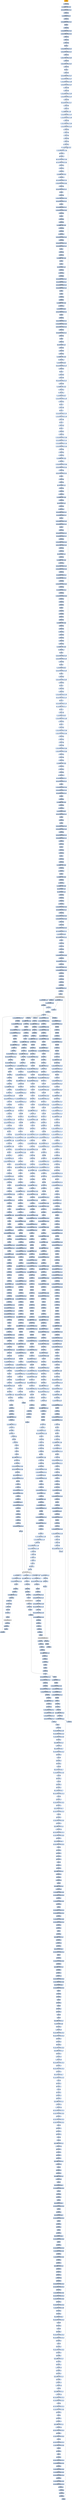 digraph G {
node[shape=rectangle,style=filled,fillcolor=lightsteelblue,color=lightsteelblue]
bgcolor="transparent"
a0x004c1a09pushl_ebp[label="start\npushl %ebp",fillcolor="orange",color="lightgrey"];
a0x004c1a0amovl_esp_ebp[label="0x004c1a0a\nmovl %esp, %ebp"];
a0x004c1a0caddl_0xfffffff0UINT8_esp[label="0x004c1a0c\naddl $0xfffffff0<UINT8>, %esp"];
a0x004c1a0fmovl_0x449708UINT32_eax[label="0x004c1a0f\nmovl $0x449708<UINT32>, %eax"];
a0x004c1a14call_0x004c154a[label="0x004c1a14\ncall 0x004c154a"];
a0x004c154apushl_0x63bb3a9UINT32[label="0x004c154a\npushl $0x63bb3a9<UINT32>"];
a0x004c154fjmp_0x004c0c5f[label="0x004c154f\njmp 0x004c0c5f"];
a0x004c0c5fmovl_0x66ffbcaaUINT32_ebx[label="0x004c0c5f\nmovl $0x66ffbcaa<UINT32>, %ebx"];
a0x004c0c64popl_edx[label="0x004c0c64\npopl %edx"];
a0x004c0c65xorl_edx_ebx[label="0x004c0c65\nxorl %edx, %ebx"];
a0x004c0c67movl_0x660a2fccUINT32_edx[label="0x004c0c67\nmovl $0x660a2fcc<UINT32>, %edx"];
a0x004c0c6cmovl_0x770a3fd8UINT32_ecx[label="0x004c0c6c\nmovl $0x770a3fd8<UINT32>, %ecx"];
a0x004c0c71xorl_edx_ecx[label="0x004c0c71\nxorl %edx, %ecx"];
a0x004c0c73xorl_ecx_ebx[label="0x004c0c73\nxorl %ecx, %ebx"];
a0x004c0c75movl_ebx_edx[label="0x004c0c75\nmovl %ebx, %edx"];
a0x004c0c77pushl_edx[label="0x004c0c77\npushl %edx"];
a0x004c0c78movl_0x40040a40UINT32_esi[label="0x004c0c78\nmovl $0x40040a40<UINT32>, %esi"];
a0x004c0c7dmovl_0x1001014UINT32_ecx[label="0x004c0c7d\nmovl $0x1001014<UINT32>, %ecx"];
a0x004c0c82xorl_ecx_esi[label="0x004c0c82\nxorl %ecx, %esi"];
a0x004c0c84movl_0x771dbac3UINT32_ebx[label="0x004c0c84\nmovl $0x771dbac3<UINT32>, %ebx"];
a0x004c0c89jmp_0x004c055f[label="0x004c0c89\njmp 0x004c055f"];
a0x004c055fxorl_0x47ddbecaUINT32_ebx[label="0x004c055f\nxorl $0x47ddbeca<UINT32>, %ebx"];
a0x004c0565xorl_ebx_esi[label="0x004c0565\nxorl %ebx, %esi"];
a0x004c0567popl_eax[label="0x004c0567\npopl %eax"];
a0x004c0568xorl_eax_esi[label="0x004c0568\nxorl %eax, %esi"];
a0x004c056amovl_0x5846f0ffUINT32_eax[label="0x004c056a\nmovl $0x5846f0ff<UINT32>, %eax"];
a0x004c056fxorl_0x7f781a7bUINT32_eax[label="0x004c056f\nxorl $0x7f781a7b<UINT32>, %eax"];
a0x004c0575movl_0x40400106UINT32_edx[label="0x004c0575\nmovl $0x40400106<UINT32>, %edx"];
a0x004c057amovl_0xa105c40UINT32_ebx[label="0x004c057a\nmovl $0xa105c40<UINT32>, %ebx"];
a0x004c057fxorl_ebx_edx[label="0x004c057f\nxorl %ebx, %edx"];
a0x004c0581xorl_eax_edx[label="0x004c0581\nxorl %eax, %edx"];
a0x004c0583movl_0x298396acUINT32_eax[label="0x004c0583\nmovl $0x298396ac<UINT32>, %eax"];
a0x004c0588movl_0x4f7d6c29UINT32_edi[label="0x004c0588\nmovl $0x4f7d6c29<UINT32>, %edi"];
a0x004c058dxorl_eax_edi[label="0x004c058d\nxorl %eax, %edi"];
a0x004c058fxorl_0xb904d47UINT32_edi[label="0x004c058f\nxorl $0xb904d47<UINT32>, %edi"];
a0x004c0595xorl_edx_edi[label="0x004c0595\nxorl %edx, %edi"];
a0x004c0597xorl_edi_esi[label="0x004c0597\nxorl %edi, %esi"];
a0x004c0599addl_0xfffffffcUINT8_esp[label="0x004c0599\naddl $0xfffffffc<UINT8>, %esp"];
a0x004c059cmovl_0x67ad83aUINT32_ebx[label="0x004c059c\nmovl $0x67ad83a<UINT32>, %ebx"];
a0x004c05a1movl_0x38b6100bUINT32_eax[label="0x004c05a1\nmovl $0x38b6100b<UINT32>, %eax"];
a0x004c05a6xorl_ebx_eax[label="0x004c05a6\nxorl %ebx, %eax"];
a0x004c05a8movl_0x17d40edeUINT32_ebx[label="0x004c05a8\nmovl $0x17d40ede<UINT32>, %ebx"];
a0x004c05admovl_0x2918c6efUINT32_edi[label="0x004c05ad\nmovl $0x2918c6ef<UINT32>, %edi"];
a0x004c05b2jmp_0x004c1487[label="0x004c05b2\njmp 0x004c1487"];
a0x004c1487xorl_ebx_edi[label="0x004c1487\nxorl %ebx, %edi"];
a0x004c1489xorl_eax_edi[label="0x004c1489\nxorl %eax, %edi"];
a0x004c148bjmp_0x004c12ae[label="0x004c148b\njmp 0x004c12ae"];
a0x004c12aexorl_esp_edi[label="0x004c12ae\nxorl %esp, %edi"];
a0x004c12b0movl_esi_edi_[label="0x004c12b0\nmovl %esi, (%edi)"];
a0x004c12b2movl_0x4000UINT32_ecx[label="0x004c12b2\nmovl $0x4000<UINT32>, %ecx"];
a0x004c12b7movl_0x400008UINT32_edi[label="0x004c12b7\nmovl $0x400008<UINT32>, %edi"];
a0x004c12bcjmp_0x004c05c0[label="0x004c12bc\njmp 0x004c05c0"];
a0x004c05c0xorl_edi_ecx[label="0x004c05c0\nxorl %edi, %ecx"];
a0x004c05c2movl_0x4011040UINT32_edx[label="0x004c05c2\nmovl $0x4011040<UINT32>, %edx"];
a0x004c05c7movl_0x2a00081UINT32_edi[label="0x004c05c7\nmovl $0x2a00081<UINT32>, %edi"];
a0x004c05ccxorl_edi_edx[label="0x004c05cc\nxorl %edi, %edx"];
a0x004c05cexorl_edx_ecx[label="0x004c05ce\nxorl %edx, %ecx"];
a0x004c05d0movl_ecx_edi[label="0x004c05d0\nmovl %ecx, %edi"];
a0x004c05d2addl_0xfffffffcUINT8_esp[label="0x004c05d2\naddl $0xfffffffc<UINT8>, %esp"];
a0x004c05d5movl_edi_esp_[label="0x004c05d5\nmovl %edi, (%esp)"];
a0x004c05d8movl_0x5900022UINT32_esi[label="0x004c05d8\nmovl $0x5900022<UINT32>, %esi"];
a0x004c05ddmovl_0x30240c00UINT32_edx[label="0x004c05dd\nmovl $0x30240c00<UINT32>, %edx"];
a0x004c05e2xorl_edx_esi[label="0x004c05e2\nxorl %edx, %esi"];
a0x004c05e4xorl_0x30670debUINT32_esi[label="0x004c05e4\nxorl $0x30670deb<UINT32>, %esi"];
a0x004c05eapopl_ebx[label="0x004c05ea\npopl %ebx"];
a0x004c05ebxorl_ebx_esi[label="0x004c05eb\nxorl %ebx, %esi"];
a0x004c05edmovl_0x3774d6b1UINT32_ecx[label="0x004c05ed\nmovl $0x3774d6b1<UINT32>, %ecx"];
a0x004c05f2xorl_0x45c3a30aUINT32_ecx[label="0x004c05f2\nxorl $0x45c3a30a<UINT32>, %ecx"];
a0x004c05f8pushl_ecx[label="0x004c05f8\npushl %ecx"];
a0x004c05f9movl_0x40ff42f8UINT32_ecx[label="0x004c05f9\nmovl $0x40ff42f8<UINT32>, %ecx"];
a0x004c05femovl_0x24234214UINT32_edx[label="0x004c05fe\nmovl $0x24234214<UINT32>, %edx"];
a0x004c0603xorl_ecx_edx[label="0x004c0603\nxorl %ecx, %edx"];
a0x004c0605popl_ebx[label="0x004c0605\npopl %ebx"];
a0x004c0606xorl_ebx_edx[label="0x004c0606\nxorl %ebx, %edx"];
a0x004c0608jmp_0x004c15ad[label="0x004c0608\njmp 0x004c15ad"];
a0x004c15adaddl_0xfffffffcUINT8_esp[label="0x004c15ad\naddl $0xfffffffc<UINT8>, %esp"];
a0x004c15b0movl_esp_ecx[label="0x004c15b0\nmovl %esp, %ecx"];
a0x004c15b2jmp_0x004c0f88[label="0x004c15b2\njmp 0x004c0f88"];
a0x004c0f88movl_edx_ecx_[label="0x004c0f88\nmovl %edx, (%ecx)"];
a0x004c0f8amovl_0x2f25c7e6UINT32_eax[label="0x004c0f8a\nmovl $0x2f25c7e6<UINT32>, %eax"];
a0x004c0f8fjmp_0x004c0a0b[label="0x004c0f8f\njmp 0x004c0a0b"];
a0x004c0a0bxorl_0x52a12088UINT32_eax[label="0x004c0a0b\nxorl $0x52a12088<UINT32>, %eax"];
a0x004c0a11xorl_0x7feeb039UINT32_eax[label="0x004c0a11\nxorl $0x7feeb039<UINT32>, %eax"];
a0x004c0a17popl_edi[label="0x004c0a17\npopl %edi"];
a0x004c0a18xorl_edi_eax[label="0x004c0a18\nxorl %edi, %eax"];
a0x004c0a1axorl_eax_esi[label="0x004c0a1a\nxorl %eax, %esi"];
a0x004c0a1caddl_0xfffffffcUINT8_esp[label="0x004c0a1c\naddl $0xfffffffc<UINT8>, %esp"];
a0x004c0a1fpushl_esp[label="0x004c0a1f\npushl %esp"];
a0x004c0a20popl_edi[label="0x004c0a20\npopl %edi"];
a0x004c0a21movl_0x0UINT32_edx[label="0x004c0a21\nmovl $0x0<UINT32>, %edx"];
a0x004c0a26xorl_edi_edx[label="0x004c0a26\nxorl %edi, %edx"];
a0x004c0a28movl_esi_edx_[label="0x004c0a28\nmovl %esi, (%edx)"];
a0x004c0a2ajmp_0x004bf8b0[label="0x004c0a2a\njmp 0x004bf8b0"];
a0x004bf8b0movl_0xee3cf38UINT32_eax[label="0x004bf8b0\nmovl $0xee3cf38<UINT32>, %eax"];
a0x004bf8b5xorl_0x47a5a9dUINT32_eax[label="0x004bf8b5\nxorl $0x47a5a9d<UINT32>, %eax"];
a0x004bf8bbxorl_0x5b8b94bfUINT32_eax[label="0x004bf8bb\nxorl $0x5b8b94bf<UINT32>, %eax"];
a0x004bf8c1xorl_0x30062fa5UINT32_eax[label="0x004bf8c1\nxorl $0x30062fa5<UINT32>, %eax"];
a0x004bf8c7pushl_eax[label="0x004bf8c7\npushl %eax"];
a0x004bf8c8popl_edi[label="0x004bf8c8\npopl %edi"];
a0x004bf8c9movl_edi_ecx[label="0x004bf8c9\nmovl %edi, %ecx"];
a0x004bf8cbjmp_0x004bf7c9[label="0x004bf8cb\njmp 0x004bf7c9"];
a0x004bf7c9addl_0xfffffffcUINT8_esp[label="0x004bf7c9\naddl $0xfffffffc<UINT8>, %esp"];
a0x004bf7ccmovl_ecx_esp_[label="0x004bf7cc\nmovl %ecx, (%esp)"];
a0x004bf7cfpushl_0x500e951dUINT32[label="0x004bf7cf\npushl $0x500e951d<UINT32>"];
a0x004bf7d4movl_0x411c3f8bUINT32_esi[label="0x004bf7d4\nmovl $0x411c3f8b<UINT32>, %esi"];
a0x004bf7d9popl_eax[label="0x004bf7d9\npopl %eax"];
a0x004bf7daxorl_eax_esi[label="0x004bf7da\nxorl %eax, %esi"];
a0x004bf7dcxorl_0x117aea06UINT32_esi[label="0x004bf7dc\nxorl $0x117aea06<UINT32>, %esi"];
a0x004bf7e2movl_0x3500bd82UINT32_edx[label="0x004bf7e2\nmovl $0x3500bd82<UINT32>, %edx"];
a0x004bf7e7movl_0x7ef0eb2cUINT32_ecx[label="0x004bf7e7\nmovl $0x7ef0eb2c<UINT32>, %ecx"];
a0x004bf7ecxorl_edx_ecx[label="0x004bf7ec\nxorl %edx, %ecx"];
a0x004bf7eexorl_0x46e05cafUINT32_ecx[label="0x004bf7ee\nxorl $0x46e05caf<UINT32>, %ecx"];
a0x004bf7f4xorl_ecx_esi[label="0x004bf7f4\nxorl %ecx, %esi"];
a0x004bf7f6popl_ebx[label="0x004bf7f6\npopl %ebx"];
a0x004bf7f7xorl_ebx_esi[label="0x004bf7f7\nxorl %ebx, %esi"];
a0x004bf7f9movl_0x0UINT32_eax[label="0x004bf7f9\nmovl $0x0<UINT32>, %eax"];
a0x004bf7fexorl_esi_eax[label="0x004bf7fe\nxorl %esi, %eax"];
a0x004bf800xorl_ecx_ecx[label="0x004bf800\nxorl %ecx, %ecx"];
a0x004bf802addl_eax_ecx[label="0x004bf802\naddl %eax, %ecx"];
a0x004bf804addl_0xfffffffcUINT8_esp[label="0x004bf804\naddl $0xfffffffc<UINT8>, %esp"];
a0x004bf807movl_ecx_esp_[label="0x004bf807\nmovl %ecx, (%esp)"];
a0x004bf80apushl_0x3e8d4a65UINT32[label="0x004bf80a\npushl $0x3e8d4a65<UINT32>"];
a0x004bf80fmovl_0x2df318bfUINT32_esi[label="0x004bf80f\nmovl $0x2df318bf<UINT32>, %esi"];
a0x004bf814jmp_0x004c197a[label="0x004bf814\njmp 0x004c197a"];
a0x004c197apopl_eax[label="0x004c197a\npopl %eax"];
a0x004c197bjmp_0x004c185a[label="0x004c197b\njmp 0x004c185a"];
a0x004c185axorl_eax_esi[label="0x004c185a\nxorl %eax, %esi"];
a0x004c185cxorl_0x424cae79UINT32_esi[label="0x004c185c\nxorl $0x424cae79<UINT32>, %esi"];
a0x004c1862jmp_0x004c12cf[label="0x004c1862\njmp 0x004c12cf"];
a0x004c12cfaddl_0xfffffffcUINT8_esp[label="0x004c12cf\naddl $0xfffffffc<UINT8>, %esp"];
a0x004c12d2movl_esp_eax[label="0x004c12d2\nmovl %esp, %eax"];
a0x004c12d4movl_esi_eax_[label="0x004c12d4\nmovl %esi, (%eax)"];
a0x004c12d6pushl_0x36a3d198UINT32[label="0x004c12d6\npushl $0x36a3d198<UINT32>"];
a0x004c12dbmovl_0x35370d1eUINT32_esi[label="0x004c12db\nmovl $0x35370d1e<UINT32>, %esi"];
a0x004c12e0jmp_0x004c113b[label="0x004c12e0\njmp 0x004c113b"];
a0x004c113bpopl_eax[label="0x004c113b\npopl %eax"];
a0x004c113cxorl_eax_esi[label="0x004c113c\nxorl %eax, %esi"];
a0x004c113epushl_esi[label="0x004c113e\npushl %esi"];
a0x004c113fmovl_0x2200020UINT32_ecx[label="0x004c113f\nmovl $0x2200020<UINT32>, %ecx"];
a0x004c1144movl_0x60846440UINT32_esi[label="0x004c1144\nmovl $0x60846440<UINT32>, %esi"];
a0x004c1149xorl_esi_ecx[label="0x004c1149\nxorl %esi, %ecx"];
a0x004c114bpopl_ebx[label="0x004c114b\npopl %ebx"];
a0x004c114cxorl_ebx_ecx[label="0x004c114c\nxorl %ebx, %ecx"];
a0x004c114epopl_edx[label="0x004c114e\npopl %edx"];
a0x004c114fjmp_0x004bf374[label="0x004c114f\njmp 0x004bf374"];
a0x004bf374xorl_edx_ecx[label="0x004bf374\nxorl %edx, %ecx"];
a0x004bf376movl_0x3eb5ba18UINT32_edx[label="0x004bf376\nmovl $0x3eb5ba18<UINT32>, %edx"];
a0x004bf37bxorl_0x3cfd389dUINT32_edx[label="0x004bf37b\nxorl $0x3cfd389d<UINT32>, %edx"];
a0x004bf381movl_0x56e6d356UINT32_esi[label="0x004bf381\nmovl $0x56e6d356<UINT32>, %esi"];
a0x004bf386movl_0x2be4df44UINT32_eax[label="0x004bf386\nmovl $0x2be4df44<UINT32>, %eax"];
a0x004bf38bxorl_esi_eax[label="0x004bf38b\nxorl %esi, %eax"];
a0x004bf38dxorl_eax_edx[label="0x004bf38d\nxorl %eax, %edx"];
a0x004bf38fmovl_edx_esi[label="0x004bf38f\nmovl %edx, %esi"];
a0x004bf391addl_0xfffffffcUINT8_esp[label="0x004bf391\naddl $0xfffffffc<UINT8>, %esp"];
a0x004bf394movl_esi_esp_[label="0x004bf394\nmovl %esi, (%esp)"];
a0x004bf397movl_0x6a601932UINT32_edx[label="0x004bf397\nmovl $0x6a601932<UINT32>, %edx"];
a0x004bf39cmovl_0x630e6fbbUINT32_edi[label="0x004bf39c\nmovl $0x630e6fbb<UINT32>, %edi"];
a0x004bf3a1xorl_edx_edi[label="0x004bf3a1\nxorl %edx, %edi"];
a0x004bf3a3xorl_0x7415d03eUINT32_edi[label="0x004bf3a3\nxorl $0x7415d03e<UINT32>, %edi"];
a0x004bf3a9popl_ebx[label="0x004bf3a9\npopl %ebx"];
a0x004bf3aaxorl_ebx_edi[label="0x004bf3aa\nxorl %ebx, %edi"];
a0x004bf3acxorl_edi_ecx[label="0x004bf3ac\nxorl %edi, %ecx"];
a0x004bf3aemovl_0x0UINT32_esi[label="0x004bf3ae\nmovl $0x0<UINT32>, %esi"];
a0x004bf3b3xorl_ecx_esi[label="0x004bf3b3\nxorl %ecx, %esi"];
a0x004bf3b5movl_esi_eax[label="0x004bf3b5\nmovl %esi, %eax"];
a0x004bf3b7movl_eax_ebx[label="0x004bf3b7\nmovl %eax, %ebx"];
a0x004bf3b9addl_0xfffffffcUINT8_esp[label="0x004bf3b9\naddl $0xfffffffc<UINT8>, %esp"];
a0x004bf3bcjmp_0x004c140d[label="0x004bf3bc\njmp 0x004c140d"];
a0x004c140dmovl_0x0UINT32_eax[label="0x004c140d\nmovl $0x0<UINT32>, %eax"];
a0x004c1412xorl_esp_eax[label="0x004c1412\nxorl %esp, %eax"];
a0x004c1414movl_ebx_eax_[label="0x004c1414\nmovl %ebx, (%eax)"];
a0x004c1416movl_0x1054f20UINT32_edi[label="0x004c1416\nmovl $0x1054f20<UINT32>, %edi"];
a0x004c141bxorl_0x7ca3cd8UINT32_edi[label="0x004c141b\nxorl $0x7ca3cd8<UINT32>, %edi"];
a0x004c1421pushl_edi[label="0x004c1421\npushl %edi"];
a0x004c1422movl_0x13b8902fUINT32_ebx[label="0x004c1422\nmovl $0x13b8902f<UINT32>, %ebx"];
a0x004c1427xorl_0x35f5c3dbUINT32_ebx[label="0x004c1427\nxorl $0x35f5c3db<UINT32>, %ebx"];
a0x004c142dpopl_esi[label="0x004c142d\npopl %esi"];
a0x004c142exorl_esi_ebx[label="0x004c142e\nxorl %esi, %ebx"];
a0x004c1430movl_0x35b1d1feUINT32_esi[label="0x004c1430\nmovl $0x35b1d1fe<UINT32>, %esi"];
a0x004c1435xorl_0x3b0ceea5UINT32_esi[label="0x004c1435\nxorl $0x3b0ceea5<UINT32>, %esi"];
a0x004c143bjmp_0x004c133a[label="0x004c143b\njmp 0x004c133a"];
a0x004c133amovl_0x10cc9be9UINT32_edx[label="0x004c133a\nmovl $0x10cc9be9<UINT32>, %edx"];
a0x004c133fxorl_0x1474ea92UINT32_edx[label="0x004c133f\nxorl $0x1474ea92<UINT32>, %edx"];
a0x004c1345xorl_esi_edx[label="0x004c1345\nxorl %esi, %edx"];
a0x004c1347xorl_edx_ebx[label="0x004c1347\nxorl %edx, %ebx"];
a0x004c1349movl_0x0UINT32_esi[label="0x004c1349\nmovl $0x0<UINT32>, %esi"];
a0x004c134exorl_ebx_esi[label="0x004c134e\nxorl %ebx, %esi"];
a0x004c1350addl_0xfffffffcUINT8_esp[label="0x004c1350\naddl $0xfffffffc<UINT8>, %esp"];
a0x004c1353movl_esi_esp_[label="0x004c1353\nmovl %esi, (%esp)"];
a0x004c1356movl_0xb736653UINT32_edx[label="0x004c1356\nmovl $0xb736653<UINT32>, %edx"];
a0x004c135bmovl_0x253b28adUINT32_edi[label="0x004c135b\nmovl $0x253b28ad<UINT32>, %edi"];
a0x004c1360xorl_edx_edi[label="0x004c1360\nxorl %edx, %edi"];
a0x004c1362xorl_0xf9924b9UINT32_edi[label="0x004c1362\nxorl $0xf9924b9<UINT32>, %edi"];
a0x004c1368movl_0x22060UINT32_ebx[label="0x004c1368\nmovl $0x22060<UINT32>, %ebx"];
a0x004c136djmp_0x004c0d6e[label="0x004c136d\njmp 0x004c0d6e"];
a0x004c0d6emovl_0x20211f01UINT32_edx[label="0x004c0d6e\nmovl $0x20211f01<UINT32>, %edx"];
a0x004c0d73xorl_edx_ebx[label="0x004c0d73\nxorl %edx, %ebx"];
a0x004c0d75movl_0x54a00UINT32_ecx[label="0x004c0d75\nmovl $0x54a00<UINT32>, %ecx"];
a0x004c0d7ajmp_0x004c08dd[label="0x004c0d7a\njmp 0x004c08dd"];
a0x004c08ddmovl_0x45021461UINT32_edx[label="0x004c08dd\nmovl $0x45021461<UINT32>, %edx"];
a0x004c08e2xorl_edx_ecx[label="0x004c08e2\nxorl %edx, %ecx"];
a0x004c08e4xorl_ebx_ecx[label="0x004c08e4\nxorl %ebx, %ecx"];
a0x004c08e6xorl_edi_ecx[label="0x004c08e6\nxorl %edi, %ecx"];
a0x004c08e8popl_eax[label="0x004c08e8\npopl %eax"];
a0x004c08e9xorl_eax_ecx[label="0x004c08e9\nxorl %eax, %ecx"];
a0x004c08ebjmp_0x004bf819[label="0x004c08eb\njmp 0x004bf819"];
a0x004bf819xorl_esi_esi[label="0x004bf819\nxorl %esi, %esi"];
a0x004bf81baddl_ecx_esi[label="0x004bf81b\naddl %ecx, %esi"];
a0x004bf81daddl_0xfffffffcUINT8_esp[label="0x004bf81d\naddl $0xfffffffc<UINT8>, %esp"];
a0x004bf820xorl_edi_edi[label="0x004bf820\nxorl %edi, %edi"];
a0x004bf822addl_esp_edi[label="0x004bf822\naddl %esp, %edi"];
a0x004bf824movl_esi_edi_[label="0x004bf824\nmovl %esi, (%edi)"];
a0x004bf826xorl_eax_eax[label="0x004bf826\nxorl %eax, %eax"];
a0x004bf828addl_esp_eax[label="0x004bf828\naddl %esp, %eax"];
a0x004bf82axorl_ebx_ebx[label="0x004bf82a\nxorl %ebx, %ebx"];
a0x004bf82caddl_eax_ebx[label="0x004bf82c\naddl %eax, %ebx"];
a0x004bf82eaddl_0xfffffffcUINT8_esp[label="0x004bf82e\naddl $0xfffffffc<UINT8>, %esp"];
a0x004bf831movl_ebx_esp_[label="0x004bf831\nmovl %ebx, (%esp)"];
a0x004bf834popl_edi[label="0x004bf834\npopl %edi"];
a0x004bf835movl_0x7053001UINT32_ebx[label="0x004bf835\nmovl $0x7053001<UINT32>, %ebx"];
a0x004bf83amovl_0x10f2840cUINT32_ecx[label="0x004bf83a\nmovl $0x10f2840c<UINT32>, %ecx"];
a0x004bf83fxorl_ecx_ebx[label="0x004bf83f\nxorl %ecx, %ebx"];
a0x004bf841pushl_ebx[label="0x004bf841\npushl %ebx"];
a0x004bf842pushl_0x336525e5UINT32[label="0x004bf842\npushl $0x336525e5<UINT32>"];
a0x004bf847movl_0x317fc07fUINT32_edx[label="0x004bf847\nmovl $0x317fc07f<UINT32>, %edx"];
a0x004bf84cpopl_ebx[label="0x004bf84c\npopl %ebx"];
a0x004bf84dxorl_ebx_edx[label="0x004bf84d\nxorl %ebx, %edx"];
a0x004bf84fxorl_0x15ed5197UINT32_edx[label="0x004bf84f\nxorl $0x15ed5197<UINT32>, %edx"];
a0x004bf855jmp_0x004c18ea[label="0x004bf855\njmp 0x004c18ea"];
a0x004c18eapopl_eax[label="0x004c18ea\npopl %eax"];
a0x004c18ebxorl_eax_edx[label="0x004c18eb\nxorl %eax, %edx"];
a0x004c18edjmp_0x004c175e[label="0x004c18ed\njmp 0x004c175e"];
a0x004c175emovl_0x6c23b6deUINT32_ecx[label="0x004c175e\nmovl $0x6c23b6de<UINT32>, %ecx"];
a0x004c1763xorl_0x3472bcfeUINT32_ecx[label="0x004c1763\nxorl $0x3472bcfe<UINT32>, %ecx"];
a0x004c1769pushl_ecx[label="0x004c1769\npushl %ecx"];
a0x004c176amovl_0x7a0ef5c9UINT32_esi[label="0x004c176a\nmovl $0x7a0ef5c9<UINT32>, %esi"];
a0x004c176fxorl_0x225fffe9UINT32_esi[label="0x004c176f\nxorl $0x225fffe9<UINT32>, %esi"];
a0x004c1775popl_ebx[label="0x004c1775\npopl %ebx"];
a0x004c1776xorl_ebx_esi[label="0x004c1776\nxorl %ebx, %esi"];
a0x004c1778pushl_0x37beaa0aUINT32[label="0x004c1778\npushl $0x37beaa0a<UINT32>"];
a0x004c177dmovl_0x60ca3bbaUINT32_ebx[label="0x004c177d\nmovl $0x60ca3bba<UINT32>, %ebx"];
a0x004c1782jmp_0x004c163d[label="0x004c1782\njmp 0x004c163d"];
a0x004c163dpopl_ecx[label="0x004c163d\npopl %ecx"];
a0x004c163exorl_ecx_ebx[label="0x004c163e\nxorl %ecx, %ebx"];
a0x004c1640movl_0x40708010UINT32_eax[label="0x004c1640\nmovl $0x40708010<UINT32>, %eax"];
a0x004c1645movl_0x170411a0UINT32_ecx[label="0x004c1645\nmovl $0x170411a0<UINT32>, %ecx"];
a0x004c164axorl_ecx_eax[label="0x004c164a\nxorl %ecx, %eax"];
a0x004c164cxorl_ebx_eax[label="0x004c164c\nxorl %ebx, %eax"];
a0x004c164exorl_eax_esi[label="0x004c164e\nxorl %eax, %esi"];
a0x004c1650xorl_esi_edx[label="0x004c1650\nxorl %esi, %edx"];
a0x004c1652movl_0x1e091d73UINT32_ebx[label="0x004c1652\nmovl $0x1e091d73<UINT32>, %ebx"];
a0x004c1657movl_0x1e091d73UINT32_eax[label="0x004c1657\nmovl $0x1e091d73<UINT32>, %eax"];
a0x004c165cxorl_ebx_eax[label="0x004c165c\nxorl %ebx, %eax"];
a0x004c165ejmp_0x004c109f[label="0x004c165e\njmp 0x004c109f"];
a0x004c109fxorl_edx_eax[label="0x004c109f\nxorl %edx, %eax"];
a0x004c10a1addl_0xfffffffcUINT8_esp[label="0x004c10a1\naddl $0xfffffffc<UINT8>, %esp"];
a0x004c10a4movl_esp_ecx[label="0x004c10a4\nmovl %esp, %ecx"];
a0x004c10a6movl_ecx_ebx[label="0x004c10a6\nmovl %ecx, %ebx"];
a0x004c10a8jmp_0x004bfa79[label="0x004c10a8\njmp 0x004bfa79"];
a0x004bfa79movl_eax_ebx_[label="0x004bfa79\nmovl %eax, (%ebx)"];
a0x004bfa7bmovl_0x51668bUINT32_esi[label="0x004bfa7b\nmovl $0x51668b<UINT32>, %esi"];
a0x004bfa80xorl_0x79347de0UINT32_esi[label="0x004bfa80\nxorl $0x79347de0<UINT32>, %esi"];
a0x004bfa86pushl_esi[label="0x004bfa86\npushl %esi"];
a0x004bfa87movl_0x6b982067UINT32_eax[label="0x004bfa87\nmovl $0x6b982067<UINT32>, %eax"];
a0x004bfa8cxorl_0x54d4824bUINT32_eax[label="0x004bfa8c\nxorl $0x54d4824b<UINT32>, %eax"];
a0x004bfa92xorl_0x1fd0ebf9UINT32_eax[label="0x004bfa92\nxorl $0x1fd0ebf9<UINT32>, %eax"];
a0x004bfa98popl_edx[label="0x004bfa98\npopl %edx"];
a0x004bfa99xorl_edx_eax[label="0x004bfa99\nxorl %edx, %eax"];
a0x004bfa9baddl_0xfffffffcUINT8_esp[label="0x004bfa9b\naddl $0xfffffffc<UINT8>, %esp"];
a0x004bfa9emovl_esp_esi[label="0x004bfa9e\nmovl %esp, %esi"];
a0x004bfaa0movl_eax_esi_[label="0x004bfaa0\nmovl %eax, (%esi)"];
a0x004bfaa2pushl_0x13c1ab07UINT32[label="0x004bfaa2\npushl $0x13c1ab07<UINT32>"];
a0x004bfaa7movl_0x77432b4UINT32_esi[label="0x004bfaa7\nmovl $0x77432b4<UINT32>, %esi"];
a0x004bfaacpopl_eax[label="0x004bfaac\npopl %eax"];
a0x004bfaadxorl_eax_esi[label="0x004bfaad\nxorl %eax, %esi"];
a0x004bfaafpushl_esi[label="0x004bfaaf\npushl %esi"];
a0x004bfab0movl_0x79afec78UINT32_eax[label="0x004bfab0\nmovl $0x79afec78<UINT32>, %eax"];
a0x004bfab5movl_0x3caf2679UINT32_ebx[label="0x004bfab5\nmovl $0x3caf2679<UINT32>, %ebx"];
a0x004bfabaxorl_eax_ebx[label="0x004bfaba\nxorl %eax, %ebx"];
a0x004bfabcmovl_0x4d14d5dfUINT32_esi[label="0x004bfabc\nmovl $0x4d14d5df<UINT32>, %esi"];
a0x004bfac1xorl_0x4558d4d3UINT32_esi[label="0x004bfac1\nxorl $0x4558d4d3<UINT32>, %esi"];
a0x004bfac7jmp_0x004c1467[label="0x004bfac7\njmp 0x004c1467"];
a0x004c1467xorl_esi_ebx[label="0x004c1467\nxorl %esi, %ebx"];
a0x004c1469popl_edx[label="0x004c1469\npopl %edx"];
a0x004c146axorl_edx_ebx[label="0x004c146a\nxorl %edx, %ebx"];
a0x004c146cjmp_0x004c1321[label="0x004c146c\njmp 0x004c1321"];
a0x004c1321popl_ecx[label="0x004c1321\npopl %ecx"];
a0x004c1322xorl_ecx_ebx[label="0x004c1322\nxorl %ecx, %ebx"];
a0x004c1324jmp_0x004c084f[label="0x004c1324\njmp 0x004c084f"];
a0x004c084faddl_0xfffffffcUINT8_esp[label="0x004c084f\naddl $0xfffffffc<UINT8>, %esp"];
a0x004c0852movl_esp_esi[label="0x004c0852\nmovl %esp, %esi"];
a0x004c0854movl_ebx_esi_[label="0x004c0854\nmovl %ebx, (%esi)"];
a0x004c0856popl_edx[label="0x004c0856\npopl %edx"];
a0x004c0857addl_0xfffffffcUINT8_esp[label="0x004c0857\naddl $0xfffffffc<UINT8>, %esp"];
a0x004c085ajmp_0x004c02f8[label="0x004c085a\njmp 0x004c02f8"];
a0x004c02f8movl_edx_esp_[label="0x004c02f8\nmovl %edx, (%esp)"];
a0x004c02fbaddl_0xfffffffcUINT8_esp[label="0x004c02fb\naddl $0xfffffffc<UINT8>, %esp"];
a0x004c02femovl_0x0UINT32_ebx[label="0x004c02fe\nmovl $0x0<UINT32>, %ebx"];
a0x004c0303movl_0x0UINT32_eax[label="0x004c0303\nmovl $0x0<UINT32>, %eax"];
a0x004c0308xorl_eax_ebx[label="0x004c0308\nxorl %eax, %ebx"];
a0x004c030axorl_esp_ebx[label="0x004c030a\nxorl %esp, %ebx"];
a0x004c030cmovl_ebx_ecx[label="0x004c030c\nmovl %ebx, %ecx"];
a0x004c030emovl_edi_ecx_[label="0x004c030e\nmovl %edi, (%ecx)"];
a0x004c0310movl_0x679b37a9UINT32_ebx[label="0x004c0310\nmovl $0x679b37a9<UINT32>, %ebx"];
a0x004c0315movl_0xa45ee5fUINT32_eax[label="0x004c0315\nmovl $0xa45ee5f<UINT32>, %eax"];
a0x004c031axorl_ebx_eax[label="0x004c031a\nxorl %ebx, %eax"];
a0x004c031cmovl_0x2b2a924fUINT32_ebx[label="0x004c031c\nmovl $0x2b2a924f<UINT32>, %ebx"];
a0x004c0321movl_0x3d9ec225UINT32_edx[label="0x004c0321\nmovl $0x3d9ec225<UINT32>, %edx"];
a0x004c0326xorl_ebx_edx[label="0x004c0326\nxorl %ebx, %edx"];
a0x004c0328xorl_eax_edx[label="0x004c0328\nxorl %eax, %edx"];
a0x004c032amovl_0x458d6015UINT32_esi[label="0x004c032a\nmovl $0x458d6015<UINT32>, %esi"];
a0x004c032fxorl_0x6fab600dUINT32_esi[label="0x004c032f\nxorl $0x6fab600d<UINT32>, %esi"];
a0x004c0335pushl_0x1eb857abUINT32[label="0x004c0335\npushl $0x1eb857ab<UINT32>"];
a0x004c033amovl_0x4ff8df0bUINT32_eax[label="0x004c033a\nmovl $0x4ff8df0b<UINT32>, %eax"];
a0x004c033fpopl_ebx[label="0x004c033f\npopl %ebx"];
a0x004c0340xorl_ebx_eax[label="0x004c0340\nxorl %ebx, %eax"];
a0x004c0342xorl_eax_esi[label="0x004c0342\nxorl %eax, %esi"];
a0x004c0344jmp_0x004c1824[label="0x004c0344\njmp 0x004c1824"];
a0x004c1824xorl_edx_esi[label="0x004c1824\nxorl %edx, %esi"];
a0x004c1826movl_0x5ab58001UINT32_edx[label="0x004c1826\nmovl $0x5ab58001<UINT32>, %edx"];
a0x004c182bjmp_0x004c1471[label="0x004c182b\njmp 0x004c1471"];
a0x004c1471movl_0x484300UINT32_eax[label="0x004c1471\nmovl $0x484300<UINT32>, %eax"];
a0x004c1476xorl_eax_edx[label="0x004c1476\nxorl %eax, %edx"];
a0x004c1478movl_0x1c1a2127UINT32_edi[label="0x004c1478\nmovl $0x1c1a2127<UINT32>, %edi"];
a0x004c147dmovl_0x63000808UINT32_ebx[label="0x004c147d\nmovl $0x63000808<UINT32>, %ebx"];
a0x004c1482jmp_0x004c12cb[label="0x004c1482\njmp 0x004c12cb"];
a0x004c12cbxorl_ebx_edi[label="0x004c12cb\nxorl %ebx, %edi"];
a0x004c12cdjmp_0x004c1266[label="0x004c12cd\njmp 0x004c1266"];
a0x004c1266xorl_edx_edi[label="0x004c1266\nxorl %edx, %edi"];
a0x004c1268jmp_0x004c0d0c[label="0x004c1268\njmp 0x004c0d0c"];
a0x004c0d0cxorl_0x25a6ea66UINT32_edi[label="0x004c0d0c\nxorl $0x25a6ea66<UINT32>, %edi"];
a0x004c0d12xorl_edi_esi[label="0x004c0d12\nxorl %edi, %esi"];
a0x004c0d14call_esi_[label="0x004c0d14\ncall (%esi)"];
LoadLibraryExA_kernel32_dll[label="LoadLibraryExA@kernel32.dll",fillcolor="lightgrey",color="lightgrey"];
a0x004c0d16addl_0x10UINT8_esp[label="0x004c0d16\naddl $0x10<UINT8>, %esp"];
a0x004c0d19call_0x004bf27f[label="0x004c0d19\ncall 0x004bf27f"];
a0x004bf27fret[label="0x004bf27f\nret"];
a0x004c0d1emovl_eax_ecx[label="0x004c0d1e\nmovl %eax, %ecx"];
a0x004c0d20addl_0xfffffffcUINT8_esp[label="0x004c0d20\naddl $0xfffffffc<UINT8>, %esp"];
a0x004c0d23movl_ecx_esp_[label="0x004c0d23\nmovl %ecx, (%esp)"];
a0x004c0d26popl_edi[label="0x004c0d26\npopl %edi"];
a0x004c0d27addl_0xfffffffcUINT8_esp[label="0x004c0d27\naddl $0xfffffffc<UINT8>, %esp"];
a0x004c0d2ajmp_0x004c0cc6[label="0x004c0d2a\njmp 0x004c0cc6"];
a0x004c0cc6movl_edi_esp_[label="0x004c0cc6\nmovl %edi, (%esp)"];
a0x004c0cc9popl_esi[label="0x004c0cc9\npopl %esi"];
a0x004c0ccaaddl_0xfffffffcUINT8_esp[label="0x004c0cca\naddl $0xfffffffc<UINT8>, %esp"];
a0x004c0ccdxorl_ebx_ebx[label="0x004c0ccd\nxorl %ebx, %ebx"];
a0x004c0ccfaddl_esp_ebx[label="0x004c0ccf\naddl %esp, %ebx"];
a0x004c0cd1movl_ebx_edi[label="0x004c0cd1\nmovl %ebx, %edi"];
a0x004c0cd3addl_0xfffffffcUINT8_esp[label="0x004c0cd3\naddl $0xfffffffc<UINT8>, %esp"];
a0x004c0cd6movl_edi_esp_[label="0x004c0cd6\nmovl %edi, (%esp)"];
a0x004c0cd9popl_edx[label="0x004c0cd9\npopl %edx"];
a0x004c0cdamovl_esi_edx_[label="0x004c0cda\nmovl %esi, (%edx)"];
a0x004c0cdcmovl_0x3299637UINT32_edx[label="0x004c0cdc\nmovl $0x3299637<UINT32>, %edx"];
a0x004c0ce1movl_0x6eb4c186UINT32_ecx[label="0x004c0ce1\nmovl $0x6eb4c186<UINT32>, %ecx"];
a0x004c0ce6xorl_edx_ecx[label="0x004c0ce6\nxorl %edx, %ecx"];
a0x004c0ce8xorl_0x5bf1d940UINT32_ecx[label="0x004c0ce8\nxorl $0x5bf1d940<UINT32>, %ecx"];
a0x004c0ceemovl_ecx_edx[label="0x004c0cee\nmovl %ecx, %edx"];
a0x004c0cf0addl_0xfffffffcUINT8_esp[label="0x004c0cf0\naddl $0xfffffffc<UINT8>, %esp"];
a0x004c0cf3movl_edx_esp_[label="0x004c0cf3\nmovl %edx, (%esp)"];
a0x004c0cf6jmp_0x004c0349[label="0x004c0cf6\njmp 0x004c0349"];
a0x004c0349movl_0x498fc6d6UINT32_edx[label="0x004c0349\nmovl $0x498fc6d6<UINT32>, %edx"];
a0x004c034exorl_0x5eeb0955UINT32_edx[label="0x004c034e\nxorl $0x5eeb0955<UINT32>, %edx"];
a0x004c0354pushl_edx[label="0x004c0354\npushl %edx"];
a0x004c0355movl_0x68584f34UINT32_edx[label="0x004c0355\nmovl $0x68584f34<UINT32>, %edx"];
a0x004c035amovl_0x31506029UINT32_edi[label="0x004c035a\nmovl $0x31506029<UINT32>, %edi"];
a0x004c035fxorl_edx_edi[label="0x004c035f\nxorl %edx, %edi"];
a0x004c0361popl_ecx[label="0x004c0361\npopl %ecx"];
a0x004c0362xorl_ecx_edi[label="0x004c0362\nxorl %ecx, %edi"];
a0x004c0364popl_ebx[label="0x004c0364\npopl %ebx"];
a0x004c0365xorl_ebx_edi[label="0x004c0365\nxorl %ebx, %edi"];
a0x004c0367movl_edi_edx[label="0x004c0367\nmovl %edi, %edx"];
a0x004c0369pushl_edx[label="0x004c0369\npushl %edx"];
a0x004c036apopl_ecx[label="0x004c036a\npopl %ecx"];
a0x004c036bmovl_ecx_edx[label="0x004c036b\nmovl %ecx, %edx"];
a0x004c036dpushl_edx[label="0x004c036d\npushl %edx"];
a0x004c036emovl_0x50d77827UINT32_edi[label="0x004c036e\nmovl $0x50d77827<UINT32>, %edi"];
a0x004c0373xorl_0x43b3d7cbUINT32_edi[label="0x004c0373\nxorl $0x43b3d7cb<UINT32>, %edi"];
a0x004c0379xorl_0x1bff2e4cUINT32_edi[label="0x004c0379\nxorl $0x1bff2e4c<UINT32>, %edi"];
a0x004c037fmovl_edi_ebx[label="0x004c037f\nmovl %edi, %ebx"];
a0x004c0381pushl_ebx[label="0x004c0381\npushl %ebx"];
a0x004c0382movl_0x7ddd99e3UINT32_ebx[label="0x004c0382\nmovl $0x7ddd99e3<UINT32>, %ebx"];
a0x004c0387xorl_0x443dbb66UINT32_ebx[label="0x004c0387\nxorl $0x443dbb66<UINT32>, %ebx"];
a0x004c038djmp_0x004c1741[label="0x004c038d\njmp 0x004c1741"];
a0x004c1741pushl_ebx[label="0x004c1741\npushl %ebx"];
a0x004c1742jmp_0x004bfb58[label="0x004c1742\njmp 0x004bfb58"];
a0x004bfb58movl_0x62c82a62UINT32_ebx[label="0x004bfb58\nmovl $0x62c82a62<UINT32>, %ebx"];
a0x004bfb5dmovl_0x6559dfacUINT32_ecx[label="0x004bfb5d\nmovl $0x6559dfac<UINT32>, %ecx"];
a0x004bfb62xorl_ebx_ecx[label="0x004bfb62\nxorl %ebx, %ecx"];
a0x004bfb64popl_edi[label="0x004bfb64\npopl %edi"];
a0x004bfb65xorl_edi_ecx[label="0x004bfb65\nxorl %edi, %ecx"];
a0x004bfb67popl_edx[label="0x004bfb67\npopl %edx"];
a0x004bfb68xorl_edx_ecx[label="0x004bfb68\nxorl %edx, %ecx"];
a0x004bfb6axorl_0x5f99248eUINT32_ecx[label="0x004bfb6a\nxorl $0x5f99248e<UINT32>, %ecx"];
a0x004bfb70movl_ecx_edx[label="0x004bfb70\nmovl %ecx, %edx"];
a0x004bfb72addl_0xfffffffcUINT8_esp[label="0x004bfb72\naddl $0xfffffffc<UINT8>, %esp"];
a0x004bfb75movl_edx_esp_[label="0x004bfb75\nmovl %edx, (%esp)"];
a0x004bfb78popl_ebx[label="0x004bfb78\npopl %ebx"];
a0x004bfb79xorl_edi_edi[label="0x004bfb79\nxorl %edi, %edi"];
a0x004bfb7baddl_ebx_edi[label="0x004bfb7b\naddl %ebx, %edi"];
a0x004bfb7dmovl_edi_edx[label="0x004bfb7d\nmovl %edi, %edx"];
a0x004bfb7faddl_0xfffffffcUINT8_esp[label="0x004bfb7f\naddl $0xfffffffc<UINT8>, %esp"];
a0x004bfb82movl_edx_esp_[label="0x004bfb82\nmovl %edx, (%esp)"];
a0x004bfb85movl_0x22006012UINT32_ebx[label="0x004bfb85\nmovl $0x22006012<UINT32>, %ebx"];
a0x004bfb8ajmp_0x004bf8d0[label="0x004bfb8a\njmp 0x004bf8d0"];
a0x004bf8d0movl_0x1001900UINT32_edx[label="0x004bf8d0\nmovl $0x1001900<UINT32>, %edx"];
a0x004bf8d5xorl_edx_ebx[label="0x004bf8d5\nxorl %edx, %ebx"];
a0x004bf8d7xorl_0x170392bUINT32_ebx[label="0x004bf8d7\nxorl $0x170392b<UINT32>, %ebx"];
a0x004bf8ddmovl_ebx_edx[label="0x004bf8dd\nmovl %ebx, %edx"];
a0x004bf8dfpushl_edx[label="0x004bf8df\npushl %edx"];
a0x004bf8e0movl_0x2075214UINT32_ebx[label="0x004bf8e0\nmovl $0x2075214<UINT32>, %ebx"];
a0x004bf8e5movl_0x20d00449UINT32_edx[label="0x004bf8e5\nmovl $0x20d00449<UINT32>, %edx"];
a0x004bf8eaxorl_edx_ebx[label="0x004bf8ea\nxorl %edx, %ebx"];
a0x004bf8ecxorl_0x48e23220UINT32_ebx[label="0x004bf8ec\nxorl $0x48e23220<UINT32>, %ebx"];
a0x004bf8f2movl_0x202f8a69UINT32_ecx[label="0x004bf8f2\nmovl $0x202f8a69<UINT32>, %ecx"];
a0x004bf8f7xorl_0x1bfda003UINT32_ecx[label="0x004bf8f7\nxorl $0x1bfda003<UINT32>, %ecx"];
a0x004bf8fdxorl_0x25e36b69UINT32_ecx[label="0x004bf8fd\nxorl $0x25e36b69<UINT32>, %ecx"];
a0x004bf903xorl_ebx_ecx[label="0x004bf903\nxorl %ebx, %ecx"];
a0x004bf905popl_edi[label="0x004bf905\npopl %edi"];
a0x004bf906xorl_edi_ecx[label="0x004bf906\nxorl %edi, %ecx"];
a0x004bf908addl_0xfffffffcUINT8_esp[label="0x004bf908\naddl $0xfffffffc<UINT8>, %esp"];
a0x004bf90bmovl_0x6f82cd5dUINT32_ebx[label="0x004bf90b\nmovl $0x6f82cd5d<UINT32>, %ebx"];
a0x004bf910xorl_0x6f82cd5dUINT32_ebx[label="0x004bf910\nxorl $0x6f82cd5d<UINT32>, %ebx"];
a0x004bf916xorl_esp_ebx[label="0x004bf916\nxorl %esp, %ebx"];
a0x004bf918movl_ecx_ebx_[label="0x004bf918\nmovl %ecx, (%ebx)"];
a0x004bf91amovl_0x159866ccUINT32_ebx[label="0x004bf91a\nmovl $0x159866cc<UINT32>, %ebx"];
a0x004bf91fxorl_0x6d5f1966UINT32_ebx[label="0x004bf91f\nxorl $0x6d5f1966<UINT32>, %ebx"];
a0x004bf925jmp_0x004c19bd[label="0x004bf925\njmp 0x004c19bd"];
a0x004c19bdpushl_ebx[label="0x004c19bd\npushl %ebx"];
a0x004c19bejmp_0x004c15bf[label="0x004c19be\njmp 0x004c15bf"];
a0x004c15bfmovl_0x35c8c428UINT32_edx[label="0x004c15bf\nmovl $0x35c8c428<UINT32>, %edx"];
a0x004c15c4movl_0x4d0fbb82UINT32_ecx[label="0x004c15c4\nmovl $0x4d0fbb82<UINT32>, %ecx"];
a0x004c15c9jmp_0x004c0f69[label="0x004c15c9\njmp 0x004c0f69"];
a0x004c0f69xorl_edx_ecx[label="0x004c0f69\nxorl %edx, %ecx"];
a0x004c0f6bpopl_edi[label="0x004c0f6b\npopl %edi"];
a0x004c0f6cxorl_edi_ecx[label="0x004c0f6c\nxorl %edi, %ecx"];
a0x004c0f6exorl_esp_ecx[label="0x004c0f6e\nxorl %esp, %ecx"];
a0x004c0f70addl_0xfffffffcUINT8_esp[label="0x004c0f70\naddl $0xfffffffc<UINT8>, %esp"];
a0x004c0f73movl_ecx_esp_[label="0x004c0f73\nmovl %ecx, (%esp)"];
a0x004c0f76movl_esi_edx[label="0x004c0f76\nmovl %esi, %edx"];
a0x004c0f78addl_0xfffffffcUINT8_esp[label="0x004c0f78\naddl $0xfffffffc<UINT8>, %esp"];
a0x004c0f7bmovl_edx_esp_[label="0x004c0f7b\nmovl %edx, (%esp)"];
a0x004c0f7epopl_ecx[label="0x004c0f7e\npopl %ecx"];
a0x004c0f7fxorl_ebx_ebx[label="0x004c0f7f\nxorl %ebx, %ebx"];
a0x004c0f81addl_ecx_ebx[label="0x004c0f81\naddl %ecx, %ebx"];
a0x004c0f83jmp_0x004c049d[label="0x004c0f83\njmp 0x004c049d"];
a0x004c049daddl_0xfffffffcUINT8_esp[label="0x004c049d\naddl $0xfffffffc<UINT8>, %esp"];
a0x004c04a0movl_ebx_esp_[label="0x004c04a0\nmovl %ebx, (%esp)"];
a0x004c04a3pushl_0x60f0a33dUINT32[label="0x004c04a3\npushl $0x60f0a33d<UINT32>"];
a0x004c04a8movl_0x4bfe46bbUINT32_esi[label="0x004c04a8\nmovl $0x4bfe46bb<UINT32>, %esi"];
a0x004c04adjmp_0x004bf459[label="0x004c04ad\njmp 0x004bf459"];
a0x004bf459popl_edi[label="0x004bf459\npopl %edi"];
a0x004bf45axorl_edi_esi[label="0x004bf45a\nxorl %edi, %esi"];
a0x004bf45cxorl_0x426a2a79UINT32_esi[label="0x004bf45c\nxorl $0x426a2a79<UINT32>, %esi"];
a0x004bf462xorl_0x6969cd7fUINT32_esi[label="0x004bf462\nxorl $0x6969cd7f<UINT32>, %esi"];
a0x004bf468movl_0x68214df7UINT32_ebx[label="0x004bf468\nmovl $0x68214df7<UINT32>, %ebx"];
a0x004bf46dmovl_0x92f7786UINT32_ecx[label="0x004bf46d\nmovl $0x92f7786<UINT32>, %ecx"];
a0x004bf472xorl_ebx_ecx[label="0x004bf472\nxorl %ebx, %ecx"];
a0x004bf474pushl_0x4d703809UINT32[label="0x004bf474\npushl $0x4d703809<UINT32>"];
a0x004bf479movl_0x6f6c8826UINT32_edx[label="0x004bf479\nmovl $0x6f6c8826<UINT32>, %edx"];
a0x004bf47epopl_ebx[label="0x004bf47e\npopl %ebx"];
a0x004bf47fxorl_ebx_edx[label="0x004bf47f\nxorl %ebx, %edx"];
a0x004bf481xorl_ecx_edx[label="0x004bf481\nxorl %ecx, %edx"];
a0x004bf483xorl_0x43528a1eUINT32_edx[label="0x004bf483\nxorl $0x43528a1e<UINT32>, %edx"];
a0x004bf489xorl_edx_esi[label="0x004bf489\nxorl %edx, %esi"];
a0x004bf48bcall_esi_[label="0x004bf48b\ncall (%esi)"];
GetProcAddress_kernel32_dll[label="GetProcAddress@kernel32.dll",fillcolor="lightgrey",color="lightgrey"];
a0x004bf48daddl_0xcUINT8_esp[label="0x004bf48d\naddl $0xc<UINT8>, %esp"];
a0x004bf490pushl_0x4f4193c9UINT32[label="0x004bf490\npushl $0x4f4193c9<UINT32>"];
a0x004bf495movl_0x4f4193c9UINT32_ecx[label="0x004bf495\nmovl $0x4f4193c9<UINT32>, %ecx"];
a0x004bf49apopl_esi[label="0x004bf49a\npopl %esi"];
a0x004bf49bxorl_esi_ecx[label="0x004bf49b\nxorl %esi, %ecx"];
a0x004bf49dxorl_eax_ecx[label="0x004bf49d\nxorl %eax, %ecx"];
a0x004bf49faddl_0xfffffffcUINT8_esp[label="0x004bf49f\naddl $0xfffffffc<UINT8>, %esp"];
a0x004bf4a2jmp_0x004c18a2[label="0x004bf4a2\njmp 0x004c18a2"];
a0x004c18a2movl_esp_ebx[label="0x004c18a2\nmovl %esp, %ebx"];
a0x004c18a4movl_ecx_ebx_[label="0x004c18a4\nmovl %ecx, (%ebx)"];
a0x004c18a6jmp_0x004c1620[label="0x004c18a6\njmp 0x004c1620"];
a0x004c1620popl_edx[label="0x004c1620\npopl %edx"];
a0x004c1621jmp_0x004c0cfb[label="0x004c1621\njmp 0x004c0cfb"];
a0x004c0cfbcall_edx[label="0x004c0cfb\ncall %edx"];
GetVersion_kernel32_dll[label="GetVersion@kernel32.dll",fillcolor="lightgrey",color="lightgrey"];
a0x004c0cfdxorl_ecx_ecx[label="0x004c0cfd\nxorl %ecx, %ecx"];
a0x004c0cffaddl_eax_ecx[label="0x004c0cff\naddl %eax, %ecx"];
a0x004c0d01popl_eax[label="0x004c0d01\npopl %eax"];
a0x004c0d02call_0x004bf27f[label="0x004c0d02\ncall 0x004bf27f"];
a0x004c0d07jmp_0x004c04b2[label="0x004c0d07\njmp 0x004c04b2"];
a0x004c04b2pushl_0x43049969UINT32[label="0x004c04b2\npushl $0x43049969<UINT32>"];
a0x004c04b7movl_0x478ba57UINT32_eax[label="0x004c04b7\nmovl $0x478ba57<UINT32>, %eax"];
a0x004c04bcpopl_edx[label="0x004c04bc\npopl %edx"];
a0x004c04bdxorl_edx_eax[label="0x004c04bd\nxorl %edx, %eax"];
a0x004c04bfpushl_eax[label="0x004c04bf\npushl %eax"];
a0x004c04c0jmp_0x004c03b5[label="0x004c04c0\njmp 0x004c03b5"];
a0x004c03b5pushl_0x66fef4a8UINT32[label="0x004c03b5\npushl $0x66fef4a8<UINT32>"];
a0x004c03bamovl_0x8759cc8UINT32_ebx[label="0x004c03ba\nmovl $0x8759cc8<UINT32>, %ebx"];
a0x004c03bfpopl_edx[label="0x004c03bf\npopl %edx"];
a0x004c03c0xorl_edx_ebx[label="0x004c03c0\nxorl %edx, %ebx"];
a0x004c03c2popl_edi[label="0x004c03c2\npopl %edi"];
a0x004c03c3xorl_edi_ebx[label="0x004c03c3\nxorl %edi, %ebx"];
a0x004c03c5movl_ebx_eax[label="0x004c03c5\nmovl %ebx, %eax"];
a0x004c03c7addl_0xfffffffcUINT8_esp[label="0x004c03c7\naddl $0xfffffffc<UINT8>, %esp"];
a0x004c03camovl_eax_esp_[label="0x004c03ca\nmovl %eax, (%esp)"];
a0x004c03cdmovl_0x7954e5b1UINT32_esi[label="0x004c03cd\nmovl $0x7954e5b1<UINT32>, %esi"];
a0x004c03d2xorl_0x766aa6b7UINT32_esi[label="0x004c03d2\nxorl $0x766aa6b7<UINT32>, %esi"];
a0x004c03d8xorl_0x741e8b0cUINT32_esi[label="0x004c03d8\nxorl $0x741e8b0c<UINT32>, %esi"];
a0x004c03depopl_ecx[label="0x004c03de\npopl %ecx"];
a0x004c03dfxorl_ecx_esi[label="0x004c03df\nxorl %ecx, %esi"];
a0x004c03e1xorl_0xb0d7ef38UINT32_esi[label="0x004c03e1\nxorl $0xb0d7ef38<UINT32>, %esi"];
a0x004c03e7movl_0xfdb6360UINT32_ebx[label="0x004c03e7\nmovl $0xfdb6360<UINT32>, %ebx"];
a0x004c03ecjmp_0x004bfa18[label="0x004c03ec\njmp 0x004bfa18"];
a0x004bfa18xorl_0xfdb6360UINT32_ebx[label="0x004bfa18\nxorl $0xfdb6360<UINT32>, %ebx"];
a0x004bfa1exorl_esi_ebx[label="0x004bfa1e\nxorl %esi, %ebx"];
a0x004bfa20addl_0xfffffffcUINT8_esp[label="0x004bfa20\naddl $0xfffffffc<UINT8>, %esp"];
a0x004bfa23movl_ebx_esp_[label="0x004bfa23\nmovl %ebx, (%esp)"];
a0x004bfa26movl_0x8780f3eUINT32_edi[label="0x004bfa26\nmovl $0x8780f3e<UINT32>, %edi"];
a0x004bfa2bxorl_0x673601a5UINT32_edi[label="0x004bfa2b\nxorl $0x673601a5<UINT32>, %edi"];
a0x004bfa31xorl_0x6c86561bUINT32_edi[label="0x004bfa31\nxorl $0x6c86561b<UINT32>, %edi"];
a0x004bfa37xorl_0x11da6aadUINT32_edi[label="0x004bfa37\nxorl $0x11da6aad<UINT32>, %edi"];
a0x004bfa3dxorl_0x763c001eUINT32_edi[label="0x004bfa3d\nxorl $0x763c001e<UINT32>, %edi"];
a0x004bfa43addl_0xfffffffcUINT8_esp[label="0x004bfa43\naddl $0xfffffffc<UINT8>, %esp"];
a0x004bfa46xorl_ecx_ecx[label="0x004bfa46\nxorl %ecx, %ecx"];
a0x004bfa48addl_esp_ecx[label="0x004bfa48\naddl %esp, %ecx"];
a0x004bfa4amovl_edi_ecx_[label="0x004bfa4a\nmovl %edi, (%ecx)"];
a0x004bfa4cmovl_0x188c6593UINT32_esi[label="0x004bfa4c\nmovl $0x188c6593<UINT32>, %esi"];
a0x004bfa51xorl_0x10dce193UINT32_esi[label="0x004bfa51\nxorl $0x10dce193<UINT32>, %esi"];
a0x004bfa57movl_0x7cfd4d76UINT32_eax[label="0x004bfa57\nmovl $0x7cfd4d76<UINT32>, %eax"];
a0x004bfa5cxorl_0x795d1df1UINT32_eax[label="0x004bfa5c\nxorl $0x795d1df1<UINT32>, %eax"];
a0x004bfa62xorl_eax_esi[label="0x004bfa62\nxorl %eax, %esi"];
a0x004bfa64xorl_0x6d6ef5b0UINT32_esi[label="0x004bfa64\nxorl $0x6d6ef5b0<UINT32>, %esi"];
a0x004bfa6axorl_0x3fac5240UINT32_esi[label="0x004bfa6a\nxorl $0x3fac5240<UINT32>, %esi"];
a0x004bfa70xorl_edi_edi[label="0x004bfa70\nxorl %edi, %edi"];
a0x004bfa72addl_esi_edi[label="0x004bfa72\naddl %esi, %edi"];
a0x004bfa74jmp_0x004c18db[label="0x004bfa74\njmp 0x004c18db"];
a0x004c18dbaddl_0xfffffffcUINT8_esp[label="0x004c18db\naddl $0xfffffffc<UINT8>, %esp"];
a0x004c18demovl_0x0UINT32_ebx[label="0x004c18de\nmovl $0x0<UINT32>, %ebx"];
a0x004c18e3xorl_esp_ebx[label="0x004c18e3\nxorl %esp, %ebx"];
a0x004c18e5jmp_0x004c16d9[label="0x004c18e5\njmp 0x004c16d9"];
a0x004c16d9movl_edi_ebx_[label="0x004c16d9\nmovl %edi, (%ebx)"];
a0x004c16dbmovl_0x15ddb06bUINT32_esi[label="0x004c16db\nmovl $0x15ddb06b<UINT32>, %esi"];
a0x004c16e0xorl_0x1ecacee0UINT32_esi[label="0x004c16e0\nxorl $0x1ecacee0<UINT32>, %esi"];
a0x004c16e6pushl_esi[label="0x004c16e6\npushl %esi"];
a0x004c16e7movl_0x64af348cUINT32_esi[label="0x004c16e7\nmovl $0x64af348c<UINT32>, %esi"];
a0x004c16ecmovl_0x6fb84a07UINT32_ecx[label="0x004c16ec\nmovl $0x6fb84a07<UINT32>, %ecx"];
a0x004c16f1xorl_esi_ecx[label="0x004c16f1\nxorl %esi, %ecx"];
a0x004c16f3popl_ebx[label="0x004c16f3\npopl %ebx"];
a0x004c16f4jmp_0x004c07cf[label="0x004c16f4\njmp 0x004c07cf"];
a0x004c07cfxorl_ebx_ecx[label="0x004c07cf\nxorl %ebx, %ecx"];
a0x004c07d1movl_0x0UINT32_edx[label="0x004c07d1\nmovl $0x0<UINT32>, %edx"];
a0x004c07d6movl_0x0UINT32_edi[label="0x004c07d6\nmovl $0x0<UINT32>, %edi"];
a0x004c07dbxorl_edi_edx[label="0x004c07db\nxorl %edi, %edx"];
a0x004c07ddpushl_0x586fa4dUINT32[label="0x004c07dd\npushl $0x586fa4d<UINT32>"];
a0x004c07e2movl_0x586fa4dUINT32_esi[label="0x004c07e2\nmovl $0x586fa4d<UINT32>, %esi"];
a0x004c07e7popl_eax[label="0x004c07e7\npopl %eax"];
a0x004c07e8xorl_eax_esi[label="0x004c07e8\nxorl %eax, %esi"];
a0x004c07eaxorl_esi_edx[label="0x004c07ea\nxorl %esi, %edx"];
a0x004c07ecxorl_edx_ecx[label="0x004c07ec\nxorl %edx, %ecx"];
a0x004c07eexorl_esp_ecx[label="0x004c07ee\nxorl %esp, %ecx"];
a0x004c07f0movl_0x66b433c2UINT32_ebx[label="0x004c07f0\nmovl $0x66b433c2<UINT32>, %ebx"];
a0x004c07f5xorl_0x429ed818UINT32_ebx[label="0x004c07f5\nxorl $0x429ed818<UINT32>, %ebx"];
a0x004c07fbpushl_ebx[label="0x004c07fb\npushl %ebx"];
a0x004c07fcjmp_0x004c06e7[label="0x004c07fc\njmp 0x004c06e7"];
a0x004c06e7movl_0x29c52046UINT32_ebx[label="0x004c06e7\nmovl $0x29c52046<UINT32>, %ebx"];
a0x004c06ecmovl_0x3ccc701fUINT32_esi[label="0x004c06ec\nmovl $0x3ccc701f<UINT32>, %esi"];
a0x004c06f1jmp_0x004c0046[label="0x004c06f1\njmp 0x004c0046"];
a0x004c0046xorl_ebx_esi[label="0x004c0046\nxorl %ebx, %esi"];
a0x004c0048popl_edi[label="0x004c0048\npopl %edi"];
a0x004c0049xorl_edi_esi[label="0x004c0049\nxorl %edi, %esi"];
a0x004c004bmovl_esi_ebx[label="0x004c004b\nmovl %esi, %ebx"];
a0x004c004dpushl_ebx[label="0x004c004d\npushl %ebx"];
a0x004c004emovl_0x21f21bfcUINT32_esi[label="0x004c004e\nmovl $0x21f21bfc<UINT32>, %esi"];
a0x004c0053xorl_0x669baaf5UINT32_esi[label="0x004c0053\nxorl $0x669baaf5<UINT32>, %esi"];
a0x004c0059xorl_0x767d0517UINT32_esi[label="0x004c0059\nxorl $0x767d0517<UINT32>, %esi"];
a0x004c005fmovl_0x265b2285UINT32_ebx[label="0x004c005f\nmovl $0x265b2285<UINT32>, %ebx"];
a0x004c0064movl_0x26692e1dUINT32_eax[label="0x004c0064\nmovl $0x26692e1d<UINT32>, %eax"];
a0x004c0069xorl_ebx_eax[label="0x004c0069\nxorl %ebx, %eax"];
a0x004c006bmovl_0x59005573UINT32_ebx[label="0x004c006b\nmovl $0x59005573<UINT32>, %ebx"];
a0x004c0070movl_0x59055676UINT32_edi[label="0x004c0070\nmovl $0x59055676<UINT32>, %edi"];
a0x004c0075xorl_ebx_edi[label="0x004c0075\nxorl %ebx, %edi"];
a0x004c0077xorl_edi_eax[label="0x004c0077\nxorl %edi, %eax"];
a0x004c0079xorl_esi_eax[label="0x004c0079\nxorl %esi, %eax"];
a0x004c007bpopl_edx[label="0x004c007b\npopl %edx"];
a0x004c007cxorl_edx_eax[label="0x004c007c\nxorl %edx, %eax"];
a0x004c007emovl_eax_esi[label="0x004c007e\nmovl %eax, %esi"];
a0x004c0080pushl_esi[label="0x004c0080\npushl %esi"];
a0x004c0081popl_ebx[label="0x004c0081\npopl %ebx"];
a0x004c0082xorl_esi_esi[label="0x004c0082\nxorl %esi, %esi"];
a0x004c0084jmp_0x004c1841[label="0x004c0084\njmp 0x004c1841"];
a0x004c1841addl_ebx_esi[label="0x004c1841\naddl %ebx, %esi"];
a0x004c1843jmp_0x004c17fb[label="0x004c1843\njmp 0x004c17fb"];
a0x004c17fbaddl_0xfffffffcUINT8_esp[label="0x004c17fb\naddl $0xfffffffc<UINT8>, %esp"];
a0x004c17femovl_esi_esp_[label="0x004c17fe\nmovl %esi, (%esp)"];
a0x004c1801movl_0x4f524b6cUINT32_edx[label="0x004c1801\nmovl $0x4f524b6c<UINT32>, %edx"];
a0x004c1806jmp_0x004c12f7[label="0x004c1806\njmp 0x004c12f7"];
a0x004c12f7xorl_0x192e4295UINT32_edx[label="0x004c12f7\nxorl $0x192e4295<UINT32>, %edx"];
a0x004c12fdxorl_0x1d743979UINT32_edx[label="0x004c12fd\nxorl $0x1d743979<UINT32>, %edx"];
a0x004c1303pushl_0x568f34b1UINT32[label="0x004c1303\npushl $0x568f34b1<UINT32>"];
a0x004c1308movl_0x72589316UINT32_esi[label="0x004c1308\nmovl $0x72589316<UINT32>, %esi"];
a0x004c130djmp_0x004c0647[label="0x004c130d\njmp 0x004c0647"];
a0x004c0647popl_edi[label="0x004c0647\npopl %edi"];
a0x004c0648xorl_edi_esi[label="0x004c0648\nxorl %edi, %esi"];
a0x004c064ajmp_0x004c029d[label="0x004c064a\njmp 0x004c029d"];
a0x004c029dxorl_0x455aff7UINT32_esi[label="0x004c029d\nxorl $0x455aff7<UINT32>, %esi"];
a0x004c02a3xorl_esi_edx[label="0x004c02a3\nxorl %esi, %edx"];
a0x004c02a5jmp_0x004bfe70[label="0x004c02a5\njmp 0x004bfe70"];
a0x004bfe70addl_0xfffffffcUINT8_esp[label="0x004bfe70\naddl $0xfffffffc<UINT8>, %esp"];
a0x004bfe73movl_esp_edi[label="0x004bfe73\nmovl %esp, %edi"];
a0x004bfe75movl_edx_edi_[label="0x004bfe75\nmovl %edx, (%edi)"];
a0x004bfe77movl_0x40a20UINT32_edx[label="0x004bfe77\nmovl $0x40a20<UINT32>, %edx"];
a0x004bfe7cmovl_0x212021c3UINT32_esi[label="0x004bfe7c\nmovl $0x212021c3<UINT32>, %esi"];
a0x004bfe81xorl_esi_edx[label="0x004bfe81\nxorl %esi, %edx"];
a0x004bfe83xorl_0x482ca50UINT32_edx[label="0x004bfe83\nxorl $0x482ca50<UINT32>, %edx"];
a0x004bfe89movl_edx_esi[label="0x004bfe89\nmovl %edx, %esi"];
a0x004bfe8baddl_0xfffffffcUINT8_esp[label="0x004bfe8b\naddl $0xfffffffc<UINT8>, %esp"];
a0x004bfe8emovl_esi_esp_[label="0x004bfe8e\nmovl %esi, (%esp)"];
a0x004bfe91pushl_0x7c77d3fdUINT32[label="0x004bfe91\npushl $0x7c77d3fd<UINT32>"];
a0x004bfe96movl_0x58c9fe5bUINT32_edx[label="0x004bfe96\nmovl $0x58c9fe5b<UINT32>, %edx"];
a0x004bfe9bpopl_esi[label="0x004bfe9b\npopl %esi"];
a0x004bfe9cxorl_esi_edx[label="0x004bfe9c\nxorl %esi, %edx"];
a0x004bfe9ejmp_0x004bf3c1[label="0x004bfe9e\njmp 0x004bf3c1"];
a0x004bf3c1movl_0x49c878feUINT32_eax[label="0x004bf3c1\nmovl $0x49c878fe<UINT32>, %eax"];
a0x004bf3c6xorl_0x235a8c3bUINT32_eax[label="0x004bf3c6\nxorl $0x235a8c3b<UINT32>, %eax"];
a0x004bf3ccxorl_edx_eax[label="0x004bf3cc\nxorl %edx, %eax"];
a0x004bf3cepopl_edi[label="0x004bf3ce\npopl %edi"];
a0x004bf3cfxorl_edi_eax[label="0x004bf3cf\nxorl %edi, %eax"];
a0x004bf3d1popl_ebx[label="0x004bf3d1\npopl %ebx"];
a0x004bf3d2xorl_ebx_eax[label="0x004bf3d2\nxorl %ebx, %eax"];
a0x004bf3d4movl_eax_edx[label="0x004bf3d4\nmovl %eax, %edx"];
a0x004bf3d6addl_0xfffffffcUINT8_esp[label="0x004bf3d6\naddl $0xfffffffc<UINT8>, %esp"];
a0x004bf3d9movl_edx_esp_[label="0x004bf3d9\nmovl %edx, (%esp)"];
a0x004bf3dcpushl_0x7346fddUINT32[label="0x004bf3dc\npushl $0x7346fdd<UINT32>"];
a0x004bf3e1movl_0x7346fddUINT32_edx[label="0x004bf3e1\nmovl $0x7346fdd<UINT32>, %edx"];
a0x004bf3e6popl_eax[label="0x004bf3e6\npopl %eax"];
a0x004bf3e7xorl_eax_edx[label="0x004bf3e7\nxorl %eax, %edx"];
a0x004bf3e9movl_0x5a74736UINT32_edi[label="0x004bf3e9\nmovl $0x5a74736<UINT32>, %edi"];
a0x004bf3eemovl_0x5a74736UINT32_esi[label="0x004bf3ee\nmovl $0x5a74736<UINT32>, %esi"];
a0x004bf3f3xorl_edi_esi[label="0x004bf3f3\nxorl %edi, %esi"];
a0x004bf3f5xorl_esi_edx[label="0x004bf3f5\nxorl %esi, %edx"];
a0x004bf3f7xorl_ecx_edx[label="0x004bf3f7\nxorl %ecx, %edx"];
a0x004bf3f9addl_0xfffffffcUINT8_esp[label="0x004bf3f9\naddl $0xfffffffc<UINT8>, %esp"];
a0x004bf3fcxorl_esi_esi[label="0x004bf3fc\nxorl %esi, %esi"];
a0x004bf3feaddl_esp_esi[label="0x004bf3fe\naddl %esp, %esi"];
a0x004bf400jmp_0x004c199b[label="0x004bf400\njmp 0x004c199b"];
a0x004c199bmovl_edx_esi_[label="0x004c199b\nmovl %edx, (%esi)"];
a0x004c199dpushl_0x2683be1eUINT32[label="0x004c199d\npushl $0x2683be1e<UINT32>"];
a0x004c19a2jmp_0x004c1911[label="0x004c19a2\njmp 0x004c1911"];
a0x004c1911movl_0x56bf8e4bUINT32_edx[label="0x004c1911\nmovl $0x56bf8e4b<UINT32>, %edx"];
a0x004c1916jmp_0x004c18c3[label="0x004c1916\njmp 0x004c18c3"];
a0x004c18c3popl_ebx[label="0x004c18c3\npopl %ebx"];
a0x004c18c4xorl_ebx_edx[label="0x004c18c4\nxorl %ebx, %edx"];
a0x004c18c6xorl_0x3fe6510bUINT32_edx[label="0x004c18c6\nxorl $0x3fe6510b<UINT32>, %edx"];
a0x004c18ccpushl_0x5dd8c24cUINT32[label="0x004c18cc\npushl $0x5dd8c24c<UINT32>"];
a0x004c18d1jmp_0x004c1897[label="0x004c18d1\njmp 0x004c1897"];
a0x004c1897movl_0x2fda824cUINT32_edi[label="0x004c1897\nmovl $0x2fda824c<UINT32>, %edi"];
a0x004c189cpopl_esi[label="0x004c189c\npopl %esi"];
a0x004c189djmp_0x004c1562[label="0x004c189d\njmp 0x004c1562"];
a0x004c1562xorl_esi_edi[label="0x004c1562\nxorl %esi, %edi"];
a0x004c1564movl_0x438a31a7UINT32_ebx[label="0x004c1564\nmovl $0x438a31a7<UINT32>, %ebx"];
a0x004c1569movl_0x4286b976UINT32_eax[label="0x004c1569\nmovl $0x4286b976<UINT32>, %eax"];
a0x004c156exorl_ebx_eax[label="0x004c156e\nxorl %ebx, %eax"];
a0x004c1570xorl_eax_edi[label="0x004c1570\nxorl %eax, %edi"];
a0x004c1572xorl_edx_edi[label="0x004c1572\nxorl %edx, %edi"];
a0x004c1574jmp_0x004c149a[label="0x004c1574\njmp 0x004c149a"];
a0x004c149axorl_0x3c99a8e3UINT32_edi[label="0x004c149a\nxorl $0x3c99a8e3<UINT32>, %edi"];
a0x004c14a0call_edi_[label="0x004c14a0\ncall (%edi)"];
a0x004c14a2addl_0xcUINT8_esp[label="0x004c14a2\naddl $0xc<UINT8>, %esp"];
a0x004c14a5call_0x004bf27f[label="0x004c14a5\ncall 0x004bf27f"];
a0x004c14aaxorl_esi_esi[label="0x004c14aa\nxorl %esi, %esi"];
a0x004c14acaddl_eax_esi[label="0x004c14ac\naddl %eax, %esi"];
a0x004c14aeaddl_0xfffffffcUINT8_esp[label="0x004c14ae\naddl $0xfffffffc<UINT8>, %esp"];
a0x004c14b1jmp_0x004c0e50[label="0x004c14b1\njmp 0x004c0e50"];
a0x004c0e50movl_esp_edx[label="0x004c0e50\nmovl %esp, %edx"];
a0x004c0e52jmp_0x004c0e1c[label="0x004c0e52\njmp 0x004c0e1c"];
a0x004c0e1cmovl_edx_ebx[label="0x004c0e1c\nmovl %edx, %ebx"];
a0x004c0e1eaddl_0xfffffffcUINT8_esp[label="0x004c0e1e\naddl $0xfffffffc<UINT8>, %esp"];
a0x004c0e21movl_ebx_esp_[label="0x004c0e21\nmovl %ebx, (%esp)"];
a0x004c0e24popl_ecx[label="0x004c0e24\npopl %ecx"];
a0x004c0e25movl_esi_ecx_[label="0x004c0e25\nmovl %esi, (%ecx)"];
a0x004c0e27pushl_0xe73cf42dUINT32[label="0x004c0e27\npushl $0xe73cf42d<UINT32>"];
a0x004c0e2cjmp_0x004c0d92[label="0x004c0e2c\njmp 0x004c0d92"];
a0x004c0d92movl_0x5725af2bUINT32_edx[label="0x004c0d92\nmovl $0x5725af2b<UINT32>, %edx"];
a0x004c0d97popl_edi[label="0x004c0d97\npopl %edi"];
a0x004c0d98xorl_edi_edx[label="0x004c0d98\nxorl %edi, %edx"];
a0x004c0d9apushl_edx[label="0x004c0d9a\npushl %edx"];
a0x004c0d9bmovl_0x11523d77UINT32_edx[label="0x004c0d9b\nmovl $0x11523d77<UINT32>, %edx"];
a0x004c0da0xorl_0x2349a2b8UINT32_edx[label="0x004c0da0\nxorl $0x2349a2b8<UINT32>, %edx"];
a0x004c0da6pushl_edx[label="0x004c0da6\npushl %edx"];
a0x004c0da7pushl_0x67d53d6fUINT32[label="0x004c0da7\npushl $0x67d53d6f<UINT32>"];
a0x004c0dacmovl_0x563b79a6UINT32_ebx[label="0x004c0dac\nmovl $0x563b79a6<UINT32>, %ebx"];
a0x004c0db1popl_edx[label="0x004c0db1\npopl %edx"];
a0x004c0db2xorl_edx_ebx[label="0x004c0db2\nxorl %edx, %ebx"];
a0x004c0db4popl_edi[label="0x004c0db4\npopl %edi"];
a0x004c0db5xorl_edi_ebx[label="0x004c0db5\nxorl %edi, %ebx"];
a0x004c0db7popl_ecx[label="0x004c0db7\npopl %ecx"];
a0x004c0db8xorl_ecx_ebx[label="0x004c0db8\nxorl %ecx, %ebx"];
a0x004c0dbamovl_ebx_edx[label="0x004c0dba\nmovl %ebx, %edx"];
a0x004c0dbcpushl_edx[label="0x004c0dbc\npushl %edx"];
a0x004c0dbdpopl_edi[label="0x004c0dbd\npopl %edi"];
a0x004c0dbeaddl_0xfffffffcUINT8_esp[label="0x004c0dbe\naddl $0xfffffffc<UINT8>, %esp"];
a0x004c0dc1movl_edi_esp_[label="0x004c0dc1\nmovl %edi, (%esp)"];
a0x004c0dc4pushl_0x7f57c9f5UINT32[label="0x004c0dc4\npushl $0x7f57c9f5<UINT32>"];
a0x004c0dc9movl_0xfb8a1f2UINT32_ebx[label="0x004c0dc9\nmovl $0xfb8a1f2<UINT32>, %ebx"];
a0x004c0dcejmp_0x004c1534[label="0x004c0dce\njmp 0x004c1534"];
a0x004c1534popl_ecx[label="0x004c1534\npopl %ecx"];
a0x004c1535xorl_ecx_ebx[label="0x004c1535\nxorl %ecx, %ebx"];
a0x004c1537pushl_ebx[label="0x004c1537\npushl %ebx"];
a0x004c1538movl_0x77ecbcd4UINT32_ebx[label="0x004c1538\nmovl $0x77ecbcd4<UINT32>, %ebx"];
a0x004c153dxorl_0x247b9161UINT32_ebx[label="0x004c153d\nxorl $0x247b9161<UINT32>, %ebx"];
a0x004c1543jmp_0x004c126d[label="0x004c1543\njmp 0x004c126d"];
a0x004c126dpushl_0x3da1998fUINT32[label="0x004c126d\npushl $0x3da1998f<UINT32>"];
a0x004c1272jmp_0x004c0b6d[label="0x004c1272\njmp 0x004c0b6d"];
a0x004c0b6dmovl_0x3deb7c4eUINT32_edi[label="0x004c0b6d\nmovl $0x3deb7c4e<UINT32>, %edi"];
a0x004c0b72popl_ecx[label="0x004c0b72\npopl %ecx"];
a0x004c0b73xorl_ecx_edi[label="0x004c0b73\nxorl %ecx, %edi"];
a0x004c0b75xorl_ebx_edi[label="0x004c0b75\nxorl %ebx, %edi"];
a0x004c0b77popl_edx[label="0x004c0b77\npopl %edx"];
a0x004c0b78xorl_edx_edi[label="0x004c0b78\nxorl %edx, %edi"];
a0x004c0b7axorl_0x4d45cf17UINT32_edi[label="0x004c0b7a\nxorl $0x4d45cf17<UINT32>, %edi"];
a0x004c0b80movl_0x0UINT32_ebx[label="0x004c0b80\nmovl $0x0<UINT32>, %ebx"];
a0x004c0b85xorl_edi_ebx[label="0x004c0b85\nxorl %edi, %ebx"];
a0x004c0b87xorl_edx_edx[label="0x004c0b87\nxorl %edx, %edx"];
a0x004c0b89jmp_0x004bfcd9[label="0x004c0b89\njmp 0x004bfcd9"];
a0x004bfcd9addl_ebx_edx[label="0x004bfcd9\naddl %ebx, %edx"];
a0x004bfcdbaddl_0xfffffffcUINT8_esp[label="0x004bfcdb\naddl $0xfffffffc<UINT8>, %esp"];
a0x004bfcdemovl_edx_esp_[label="0x004bfcde\nmovl %edx, (%esp)"];
a0x004bfce1movl_0x25607686UINT32_ebx[label="0x004bfce1\nmovl $0x25607686<UINT32>, %ebx"];
a0x004bfce6movl_0x4d5afbeaUINT32_edi[label="0x004bfce6\nmovl $0x4d5afbea<UINT32>, %edi"];
a0x004bfcebxorl_ebx_edi[label="0x004bfceb\nxorl %ebx, %edi"];
a0x004bfcedxorl_0x1a665c2aUINT32_edi[label="0x004bfced\nxorl $0x1a665c2a<UINT32>, %edi"];
a0x004bfcf3movl_edi_ebx[label="0x004bfcf3\nmovl %edi, %ebx"];
a0x004bfcf5addl_0xfffffffcUINT8_esp[label="0x004bfcf5\naddl $0xfffffffc<UINT8>, %esp"];
a0x004bfcf8jmp_0x004bfb0a[label="0x004bfcf8\njmp 0x004bfb0a"];
a0x004bfb0amovl_ebx_esp_[label="0x004bfb0a\nmovl %ebx, (%esp)"];
a0x004bfb0dmovl_0x46137662UINT32_ebx[label="0x004bfb0d\nmovl $0x46137662<UINT32>, %ebx"];
a0x004bfb12movl_0x441a4f53UINT32_ecx[label="0x004bfb12\nmovl $0x441a4f53<UINT32>, %ecx"];
a0x004bfb17xorl_ebx_ecx[label="0x004bfb17\nxorl %ebx, %ecx"];
a0x004bfb19movl_0x6c05a400UINT32_edi[label="0x004bfb19\nmovl $0x6c05a400<UINT32>, %edi"];
a0x004bfb1exorl_0x7b7cedadUINT32_edi[label="0x004bfb1e\nxorl $0x7b7cedad<UINT32>, %edi"];
a0x004bfb24xorl_0x1359c9a9UINT32_edi[label="0x004bfb24\nxorl $0x1359c9a9<UINT32>, %edi"];
a0x004bfb2axorl_edi_ecx[label="0x004bfb2a\nxorl %edi, %ecx"];
a0x004bfb2cpopl_edx[label="0x004bfb2c\npopl %edx"];
a0x004bfb2dxorl_edx_ecx[label="0x004bfb2d\nxorl %edx, %ecx"];
a0x004bfb2fmovl_ecx_ebx[label="0x004bfb2f\nmovl %ecx, %ebx"];
a0x004bfb31pushl_ebx[label="0x004bfb31\npushl %ebx"];
a0x004bfb32popl_edi[label="0x004bfb32\npopl %edi"];
a0x004bfb33addl_0xfffffffcUINT8_esp[label="0x004bfb33\naddl $0xfffffffc<UINT8>, %esp"];
a0x004bfb36movl_esp_ebx[label="0x004bfb36\nmovl %esp, %ebx"];
a0x004bfb38movl_edi_ebx_[label="0x004bfb38\nmovl %edi, (%ebx)"];
a0x004bfb3amovl_0x83fc4beUINT32_ebx[label="0x004bfb3a\nmovl $0x83fc4be<UINT32>, %ebx"];
a0x004bfb3fxorl_0x5e4182b8UINT32_ebx[label="0x004bfb3f\nxorl $0x5e4182b8<UINT32>, %ebx"];
a0x004bfb45xorl_0x567e4606UINT32_ebx[label="0x004bfb45\nxorl $0x567e4606<UINT32>, %ebx"];
a0x004bfb4bxorl_esp_ebx[label="0x004bfb4b\nxorl %esp, %ebx"];
a0x004bfb4daddl_0xfffffffcUINT8_esp[label="0x004bfb4d\naddl $0xfffffffc<UINT8>, %esp"];
a0x004bfb50movl_ebx_esp_[label="0x004bfb50\nmovl %ebx, (%esp)"];
a0x004bfb53jmp_0x004c17b3[label="0x004bfb53\njmp 0x004c17b3"];
a0x004c17b3movl_esi_edi[label="0x004c17b3\nmovl %esi, %edi"];
a0x004c17b5jmp_0x004c1626[label="0x004c17b5\njmp 0x004c1626"];
a0x004c1626pushl_edi[label="0x004c1626\npushl %edi"];
a0x004c1627popl_ecx[label="0x004c1627\npopl %ecx"];
a0x004c1628movl_ecx_edi[label="0x004c1628\nmovl %ecx, %edi"];
a0x004c162apushl_edi[label="0x004c162a\npushl %edi"];
a0x004c162bjmp_0x004c15b7[label="0x004c162b\njmp 0x004c15b7"];
a0x004c15b7popl_ebx[label="0x004c15b7\npopl %ebx"];
a0x004c15b8movl_ebx_edx[label="0x004c15b8\nmovl %ebx, %edx"];
a0x004c15bajmp_0x004c1187[label="0x004c15ba\njmp 0x004c1187"];
a0x004c1187pushl_edx[label="0x004c1187\npushl %edx"];
a0x004c1188popl_ecx[label="0x004c1188\npopl %ecx"];
a0x004c1189jmp_0x004c00d8[label="0x004c1189\njmp 0x004c00d8"];
a0x004c00d8addl_0xfffffffcUINT8_esp[label="0x004c00d8\naddl $0xfffffffc<UINT8>, %esp"];
a0x004c00dbmovl_ecx_esp_[label="0x004c00db\nmovl %ecx, (%esp)"];
a0x004c00demovl_0x2110102UINT32_edi[label="0x004c00de\nmovl $0x2110102<UINT32>, %edi"];
a0x004c00e3movl_0x418280a0UINT32_edx[label="0x004c00e3\nmovl $0x418280a0<UINT32>, %edx"];
a0x004c00e8xorl_edx_edi[label="0x004c00e8\nxorl %edx, %edi"];
a0x004c00eapushl_edi[label="0x004c00ea\npushl %edi"];
a0x004c00ebpushl_0x52179767UINT32[label="0x004c00eb\npushl $0x52179767<UINT32>"];
a0x004c00f0movl_0x5154bb6dUINT32_esi[label="0x004c00f0\nmovl $0x5154bb6d<UINT32>, %esi"];
a0x004c00f5popl_edx[label="0x004c00f5\npopl %edx"];
a0x004c00f6xorl_edx_esi[label="0x004c00f6\nxorl %edx, %esi"];
a0x004c00f8xorl_0x14e66b93UINT32_esi[label="0x004c00f8\nxorl $0x14e66b93<UINT32>, %esi"];
a0x004c00fepopl_ecx[label="0x004c00fe\npopl %ecx"];
a0x004c00ffxorl_ecx_esi[label="0x004c00ff\nxorl %ecx, %esi"];
a0x004c0101pushl_0x58b9c7c7UINT32[label="0x004c0101\npushl $0x58b9c7c7<UINT32>"];
a0x004c0106movl_0x50b2fac4UINT32_ecx[label="0x004c0106\nmovl $0x50b2fac4<UINT32>, %ecx"];
a0x004c010bpopl_edx[label="0x004c010b\npopl %edx"];
a0x004c010cxorl_edx_ecx[label="0x004c010c\nxorl %edx, %ecx"];
a0x004c010exorl_0x2174a400UINT32_ecx[label="0x004c010e\nxorl $0x2174a400<UINT32>, %ecx"];
a0x004c0114movl_0x49000408UINT32_ebx[label="0x004c0114\nmovl $0x49000408<UINT32>, %ebx"];
a0x004c0119movl_0x40030UINT32_edx[label="0x004c0119\nmovl $0x40030<UINT32>, %edx"];
a0x004c011exorl_edx_ebx[label="0x004c011e\nxorl %edx, %ebx"];
a0x004c0120pushl_0x4876bfa4UINT32[label="0x004c0120\npushl $0x4876bfa4<UINT32>"];
a0x004c0125jmp_0x004c19ea[label="0x004c0125\njmp 0x004c19ea"];
a0x004c19eamovl_0x7c76e664UINT32_edi[label="0x004c19ea\nmovl $0x7c76e664<UINT32>, %edi"];
a0x004c19efjmp_0x004c19ce[label="0x004c19ef\njmp 0x004c19ce"];
a0x004c19cepopl_edx[label="0x004c19ce\npopl %edx"];
a0x004c19cfjmp_0x004c1918[label="0x004c19cf\njmp 0x004c1918"];
a0x004c1918xorl_edx_edi[label="0x004c1918\nxorl %edx, %edi"];
a0x004c191axorl_edi_ebx[label="0x004c191a\nxorl %edi, %ebx"];
a0x004c191cjmp_0x004c1619[label="0x004c191c\njmp 0x004c1619"];
a0x004c1619xorl_ecx_ebx[label="0x004c1619\nxorl %ecx, %ebx"];
a0x004c161bjmp_0x004c1440[label="0x004c161b\njmp 0x004c1440"];
a0x004c1440xorl_esi_ebx[label="0x004c1440\nxorl %esi, %ebx"];
a0x004c1442call_ebx_[label="0x004c1442\ncall (%ebx)"];
a0x004c1444addl_0xcUINT8_esp[label="0x004c1444\naddl $0xc<UINT8>, %esp"];
a0x004c1447addl_0xfffffff8UINT8_esp[label="0x004c1447\naddl $0xfffffff8<UINT8>, %esp"];
a0x004c144ajmp_0x004c0ef0[label="0x004c144a\njmp 0x004c0ef0"];
a0x004c0ef0movl_eax_ebx[label="0x004c0ef0\nmovl %eax, %ebx"];
a0x004c0ef2xorl_ecx_ecx[label="0x004c0ef2\nxorl %ecx, %ecx"];
a0x004c0ef4jmp_0x004c0e31[label="0x004c0ef4\njmp 0x004c0e31"];
a0x004c0e31addl_ebx_ecx[label="0x004c0e31\naddl %ebx, %ecx"];
a0x004c0e33call_ecx[label="0x004c0e33\ncall %ecx"];
shutdown_kernel32_dll[label="shutdown@kernel32.dll",fillcolor="lightgrey",color="lightgrey"];
a0x004c0e35xorl_edx_edx[label="0x004c0e35\nxorl %edx, %edx"];
a0x004c0e37addl_eax_edx[label="0x004c0e37\naddl %eax, %edx"];
a0x004c0e39popl_eax[label="0x004c0e39\npopl %eax"];
a0x004c0e3acall_0x004c193f[label="0x004c0e3a\ncall 0x004c193f"];
a0x004c193fret[label="0x004c193f\nret"];
a0x004c0e3fmovl_0x8000408UINT32_esi[label="0x004c0e3f\nmovl $0x8000408<UINT32>, %esi"];
a0x004c0e44movl_0x100000UINT32_ecx[label="0x004c0e44\nmovl $0x100000<UINT32>, %ecx"];
a0x004c0e49xorl_ecx_esi[label="0x004c0e49\nxorl %ecx, %esi"];
a0x004c0e4bjmp_0x004bfc33[label="0x004c0e4b\njmp 0x004bfc33"];
a0x004bfc33movl_0x290f7e7fUINT32_ecx[label="0x004bfc33\nmovl $0x290f7e7f<UINT32>, %ecx"];
a0x004bfc38movl_0x9c77e2bUINT32_eax[label="0x004bfc38\nmovl $0x9c77e2b<UINT32>, %eax"];
a0x004bfc3dxorl_ecx_eax[label="0x004bfc3d\nxorl %ecx, %eax"];
a0x004bfc3fxorl_eax_esi[label="0x004bfc3f\nxorl %eax, %esi"];
a0x004bfc41addl_0xfffffffcUINT8_esp[label="0x004bfc41\naddl $0xfffffffc<UINT8>, %esp"];
a0x004bfc44movl_esp_ecx[label="0x004bfc44\nmovl %esp, %ecx"];
a0x004bfc46movl_esi_ecx_[label="0x004bfc46\nmovl %esi, (%ecx)"];
a0x004bfc48movl_0x2d95c60eUINT32_esi[label="0x004bfc48\nmovl $0x2d95c60e<UINT32>, %esi"];
a0x004bfc4dxorl_0xe9f53e5UINT32_esi[label="0x004bfc4d\nxorl $0xe9f53e5<UINT32>, %esi"];
a0x004bfc53movl_0x6e81f179UINT32_edi[label="0x004bfc53\nmovl $0x6e81f179<UINT32>, %edi"];
a0x004bfc58xorl_0x70571c56UINT32_edi[label="0x004bfc58\nxorl $0x70571c56<UINT32>, %edi"];
a0x004bfc5exorl_esi_edi[label="0x004bfc5e\nxorl %esi, %edi"];
a0x004bfc60popl_ebx[label="0x004bfc60\npopl %ebx"];
a0x004bfc61xorl_ebx_edi[label="0x004bfc61\nxorl %ebx, %edi"];
a0x004bfc63xorl_0x31a81b98UINT32_edi[label="0x004bfc63\nxorl $0x31a81b98<UINT32>, %edi"];
a0x004bfc69movl_0x73b084eaUINT32_esi[label="0x004bfc69\nmovl $0x73b084ea<UINT32>, %esi"];
a0x004bfc6exorl_0x73b084eaUINT32_esi[label="0x004bfc6e\nxorl $0x73b084ea<UINT32>, %esi"];
a0x004bfc74xorl_edi_esi[label="0x004bfc74\nxorl %edi, %esi"];
a0x004bfc76addl_0xfffffffcUINT8_esp[label="0x004bfc76\naddl $0xfffffffc<UINT8>, %esp"];
a0x004bfc79movl_esi_esp_[label="0x004bfc79\nmovl %esi, (%esp)"];
a0x004bfc7cpushl_0x34c87feeUINT32[label="0x004bfc7c\npushl $0x34c87fee<UINT32>"];
a0x004bfc81movl_0x62624b1fUINT32_ecx[label="0x004bfc81\nmovl $0x62624b1f<UINT32>, %ecx"];
a0x004bfc86jmp_0x004c180b[label="0x004bfc86\njmp 0x004c180b"];
a0x004c180bpopl_esi[label="0x004c180b\npopl %esi"];
a0x004c180cjmp_0x004c0d49[label="0x004c180c\njmp 0x004c0d49"];
a0x004c0d49xorl_esi_ecx[label="0x004c0d49\nxorl %esi, %ecx"];
a0x004c0d4bpushl_ecx[label="0x004c0d4b\npushl %ecx"];
a0x004c0d4cpushl_0x7cc9345eUINT32[label="0x004c0d4c\npushl $0x7cc9345e<UINT32>"];
a0x004c0d51movl_0x2a6f04afUINT32_edi[label="0x004c0d51\nmovl $0x2a6f04af<UINT32>, %edi"];
a0x004c0d56popl_ecx[label="0x004c0d56\npopl %ecx"];
a0x004c0d57xorl_ecx_edi[label="0x004c0d57\nxorl %ecx, %edi"];
a0x004c0d59popl_edx[label="0x004c0d59\npopl %edx"];
a0x004c0d5ajmp_0x004c0964[label="0x004c0d5a\njmp 0x004c0964"];
a0x004c0964xorl_edx_edi[label="0x004c0964\nxorl %edx, %edi"];
a0x004c0966pushl_0x6367fefdUINT32[label="0x004c0966\npushl $0x6367fefd<UINT32>"];
a0x004c096bmovl_0x53b35ddbUINT32_ebx[label="0x004c096b\nmovl $0x53b35ddb<UINT32>, %ebx"];
a0x004c0970popl_edx[label="0x004c0970\npopl %edx"];
a0x004c0971xorl_edx_ebx[label="0x004c0971\nxorl %edx, %ebx"];
a0x004c0973xorl_0x3094a32eUINT32_ebx[label="0x004c0973\nxorl $0x3094a32e<UINT32>, %ebx"];
a0x004c0979xorl_ebx_edi[label="0x004c0979\nxorl %ebx, %edi"];
a0x004c097bpushl_0x7cd43b24UINT32[label="0x004c097b\npushl $0x7cd43b24<UINT32>"];
a0x004c0980movl_0x2a71a578UINT32_esi[label="0x004c0980\nmovl $0x2a71a578<UINT32>, %esi"];
a0x004c0985popl_ecx[label="0x004c0985\npopl %ecx"];
a0x004c0986xorl_ecx_esi[label="0x004c0986\nxorl %ecx, %esi"];
a0x004c0988xorl_0x52e68400UINT32_esi[label="0x004c0988\nxorl $0x52e68400<UINT32>, %esi"];
a0x004c098emovl_esi_ecx[label="0x004c098e\nmovl %esi, %ecx"];
a0x004c0990addl_0xfffffffcUINT8_esp[label="0x004c0990\naddl $0xfffffffc<UINT8>, %esp"];
a0x004c0993movl_ecx_esp_[label="0x004c0993\nmovl %ecx, (%esp)"];
a0x004c0996movl_0x54300230UINT32_ecx[label="0x004c0996\nmovl $0x54300230<UINT32>, %ecx"];
a0x004c099bmovl_0x1450548UINT32_edx[label="0x004c099b\nmovl $0x1450548<UINT32>, %edx"];
a0x004c09a0xorl_edx_ecx[label="0x004c09a0\nxorl %edx, %ecx"];
a0x004c09a2pushl_0x26008868UINT32[label="0x004c09a2\npushl $0x26008868<UINT32>"];
a0x004c09a7movl_0x1b16f56aUINT32_eax[label="0x004c09a7\nmovl $0x1b16f56a<UINT32>, %eax"];
a0x004c09acpopl_esi[label="0x004c09ac\npopl %esi"];
a0x004c09adxorl_esi_eax[label="0x004c09ad\nxorl %esi, %eax"];
a0x004c09afjmp_0x004c1830[label="0x004c09af\njmp 0x004c1830"];
a0x004c1830xorl_ecx_eax[label="0x004c1830\nxorl %ecx, %eax"];
a0x004c1832jmp_0x004c1796[label="0x004c1832\njmp 0x004c1796"];
a0x004c1796popl_ebx[label="0x004c1796\npopl %ebx"];
a0x004c1797xorl_ebx_eax[label="0x004c1797\nxorl %ebx, %eax"];
a0x004c1799xorl_eax_edi[label="0x004c1799\nxorl %eax, %edi"];
a0x004c179baddl_0xfffffffcUINT8_esp[label="0x004c179b\naddl $0xfffffffc<UINT8>, %esp"];
a0x004c179emovl_esp_ebx[label="0x004c179e\nmovl %esp, %ebx"];
a0x004c17a0jmp_0x004c0f94[label="0x004c17a0\njmp 0x004c0f94"];
a0x004c0f94movl_edi_ebx_[label="0x004c0f94\nmovl %edi, (%ebx)"];
a0x004c0f96popl_edx[label="0x004c0f96\npopl %edx"];
a0x004c0f97addl_0xfffffffcUINT8_esp[label="0x004c0f97\naddl $0xfffffffc<UINT8>, %esp"];
a0x004c0f9amovl_edx_esp_[label="0x004c0f9a\nmovl %edx, (%esp)"];
a0x004c0f9dmovl_0x35ab307UINT32_edi[label="0x004c0f9d\nmovl $0x35ab307<UINT32>, %edi"];
a0x004c0fa2movl_0x1be4a3c5UINT32_ecx[label="0x004c0fa2\nmovl $0x1be4a3c5<UINT32>, %ecx"];
a0x004c0fa7xorl_edi_ecx[label="0x004c0fa7\nxorl %edi, %ecx"];
a0x004c0fa9xorl_0x6cbef179UINT32_ecx[label="0x004c0fa9\nxorl $0x6cbef179<UINT32>, %ecx"];
a0x004c0fafmovl_ecx_edi[label="0x004c0faf\nmovl %ecx, %edi"];
a0x004c0fb1pushl_edi[label="0x004c0fb1\npushl %edi"];
a0x004c0fb2movl_0x6d98b8c3UINT32_edi[label="0x004c0fb2\nmovl $0x6d98b8c3<UINT32>, %edi"];
a0x004c0fb7movl_0x3ce99eeeUINT32_ecx[label="0x004c0fb7\nmovl $0x3ce99eee<UINT32>, %ecx"];
a0x004c0fbcxorl_edi_ecx[label="0x004c0fbc\nxorl %edi, %ecx"];
a0x004c0fbemovl_0x824bcc3UINT32_edx[label="0x004c0fbe\nmovl $0x824bcc3<UINT32>, %edx"];
a0x004c0fc3movl_0x21500000UINT32_edi[label="0x004c0fc3\nmovl $0x21500000<UINT32>, %edi"];
a0x004c0fc8xorl_edi_edx[label="0x004c0fc8\nxorl %edi, %edx"];
a0x004c0fcaxorl_ecx_edx[label="0x004c0fca\nxorl %ecx, %edx"];
a0x004c0fccpopl_esi[label="0x004c0fcc\npopl %esi"];
a0x004c0fcdxorl_esi_edx[label="0x004c0fcd\nxorl %esi, %edx"];
a0x004c0fcfaddl_0xfffffffcUINT8_esp[label="0x004c0fcf\naddl $0xfffffffc<UINT8>, %esp"];
a0x004c0fd2movl_esp_edi[label="0x004c0fd2\nmovl %esp, %edi"];
a0x004c0fd4movl_edx_edi_[label="0x004c0fd4\nmovl %edx, (%edi)"];
a0x004c0fd6jmp_0x004c13f5[label="0x004c0fd6\njmp 0x004c13f5"];
a0x004c13f5pushl_0x5072c869UINT32[label="0x004c13f5\npushl $0x5072c869<UINT32>"];
a0x004c13famovl_0x55142324UINT32_ecx[label="0x004c13fa\nmovl $0x55142324<UINT32>, %ecx"];
a0x004c13ffpopl_esi[label="0x004c13ff\npopl %esi"];
a0x004c1400xorl_esi_ecx[label="0x004c1400\nxorl %esi, %ecx"];
a0x004c1402xorl_0x381a177dUINT32_ecx[label="0x004c1402\nxorl $0x381a177d<UINT32>, %ecx"];
a0x004c1408jmp_0x004c0e54[label="0x004c1408\njmp 0x004c0e54"];
a0x004c0e54addl_0xfffffffcUINT8_esp[label="0x004c0e54\naddl $0xfffffffc<UINT8>, %esp"];
a0x004c0e57jmp_0x004bf215[label="0x004c0e57\njmp 0x004bf215"];
a0x004bf215movl_esp_esi[label="0x004bf215\nmovl %esp, %esi"];
a0x004bf217movl_ecx_esi_[label="0x004bf217\nmovl %ecx, (%esi)"];
a0x004bf219movl_0x75c8e53cUINT32_eax[label="0x004bf219\nmovl $0x75c8e53c<UINT32>, %eax"];
a0x004bf21exorl_0x77c80d3cUINT32_eax[label="0x004bf21e\nxorl $0x77c80d3c<UINT32>, %eax"];
a0x004bf224pushl_0x27c3c3d8UINT32[label="0x004bf224\npushl $0x27c3c3d8<UINT32>"];
a0x004bf229movl_0x2689c0d8UINT32_edi[label="0x004bf229\nmovl $0x2689c0d8<UINT32>, %edi"];
a0x004bf22epopl_esi[label="0x004bf22e\npopl %esi"];
a0x004bf22fxorl_esi_edi[label="0x004bf22f\nxorl %esi, %edi"];
a0x004bf231xorl_edi_eax[label="0x004bf231\nxorl %edi, %eax"];
a0x004bf233popl_edx[label="0x004bf233\npopl %edx"];
a0x004bf234xorl_edx_eax[label="0x004bf234\nxorl %edx, %eax"];
a0x004bf236popl_ebx[label="0x004bf236\npopl %ebx"];
a0x004bf237xorl_ebx_eax[label="0x004bf237\nxorl %ebx, %eax"];
a0x004bf239movl_eax_esi[label="0x004bf239\nmovl %eax, %esi"];
a0x004bf23bpushl_esi[label="0x004bf23b\npushl %esi"];
a0x004bf23cpopl_ecx[label="0x004bf23c\npopl %ecx"];
a0x004bf23daddl_0xfffffffcUINT8_esp[label="0x004bf23d\naddl $0xfffffffc<UINT8>, %esp"];
a0x004bf240movl_0x0UINT32_edx[label="0x004bf240\nmovl $0x0<UINT32>, %edx"];
a0x004bf245xorl_esp_edx[label="0x004bf245\nxorl %esp, %edx"];
a0x004bf247movl_ecx_edx_[label="0x004bf247\nmovl %ecx, (%edx)"];
a0x004bf249movl_0x27dbf655UINT32_ebx[label="0x004bf249\nmovl $0x27dbf655<UINT32>, %ebx"];
a0x004bf24emovl_0x3b7e1468UINT32_edx[label="0x004bf24e\nmovl $0x3b7e1468<UINT32>, %edx"];
a0x004bf253jmp_0x004c1888[label="0x004bf253\njmp 0x004c1888"];
a0x004c1888xorl_ebx_edx[label="0x004c1888\nxorl %ebx, %edx"];
a0x004c188ajmp_0x004c16f9[label="0x004c188a\njmp 0x004c16f9"];
a0x004c16f9xorl_0x4743792cUINT32_edx[label="0x004c16f9\nxorl $0x4743792c<UINT32>, %edx"];
a0x004c16ffaddl_0xfffffffcUINT8_esp[label="0x004c16ff\naddl $0xfffffffc<UINT8>, %esp"];
a0x004c1702jmp_0x004c15ce[label="0x004c1702\njmp 0x004c15ce"];
a0x004c15cemovl_esp_ebx[label="0x004c15ce\nmovl %esp, %ebx"];
a0x004c15d0movl_edx_ebx_[label="0x004c15d0\nmovl %edx, (%ebx)"];
a0x004c15d2movl_0x4b9baee7UINT32_ebx[label="0x004c15d2\nmovl $0x4b9baee7<UINT32>, %ebx"];
a0x004c15d7jmp_0x004c13b3[label="0x004c15d7\njmp 0x004c13b3"];
a0x004c13b3movl_0x7b618cc5UINT32_edx[label="0x004c13b3\nmovl $0x7b618cc5<UINT32>, %edx"];
a0x004c13b8xorl_ebx_edx[label="0x004c13b8\nxorl %ebx, %edx"];
a0x004c13bapushl_0x771a9fc4UINT32[label="0x004c13ba\npushl $0x771a9fc4<UINT32>"];
a0x004c13bfmovl_0x726f1d56UINT32_esi[label="0x004c13bf\nmovl $0x726f1d56<UINT32>, %esi"];
a0x004c13c4popl_ebx[label="0x004c13c4\npopl %ebx"];
a0x004c13c5xorl_ebx_esi[label="0x004c13c5\nxorl %ebx, %esi"];
a0x004c13c7xorl_edx_esi[label="0x004c13c7\nxorl %edx, %esi"];
a0x004c13c9popl_edi[label="0x004c13c9\npopl %edi"];
a0x004c13caxorl_edi_esi[label="0x004c13ca\nxorl %edi, %esi"];
a0x004c13ccxorl_ebx_ebx[label="0x004c13cc\nxorl %ebx, %ebx"];
a0x004c13ceaddl_esi_ebx[label="0x004c13ce\naddl %esi, %ebx"];
a0x004c13d0addl_0xfffffffcUINT8_esp[label="0x004c13d0\naddl $0xfffffffc<UINT8>, %esp"];
a0x004c13d3movl_esp_edx[label="0x004c13d3\nmovl %esp, %edx"];
a0x004c13d5movl_ebx_edx_[label="0x004c13d5\nmovl %ebx, (%edx)"];
a0x004c13d7movl_0x404c28e0UINT32_ecx[label="0x004c13d7\nmovl $0x404c28e0<UINT32>, %ecx"];
a0x004c13dcmovl_0x211c018UINT32_edx[label="0x004c13dc\nmovl $0x211c018<UINT32>, %edx"];
a0x004c13e1xorl_edx_ecx[label="0x004c13e1\nxorl %edx, %ecx"];
a0x004c13e3xorl_0x72316782UINT32_ecx[label="0x004c13e3\nxorl $0x72316782<UINT32>, %ecx"];
a0x004c13e9xorl_0x3077d1b0UINT32_ecx[label="0x004c13e9\nxorl $0x3077d1b0<UINT32>, %ecx"];
a0x004c13efpopl_eax[label="0x004c13ef\npopl %eax"];
a0x004c13f0jmp_0x004c1329[label="0x004c13f0\njmp 0x004c1329"];
a0x004c1329xorl_eax_ecx[label="0x004c1329\nxorl %eax, %ecx"];
a0x004c132bmovl_ecx_esi[label="0x004c132b\nmovl %ecx, %esi"];
a0x004c132dpushl_esi[label="0x004c132d\npushl %esi"];
a0x004c132epopl_edx[label="0x004c132e\npopl %edx"];
a0x004c132faddl_0xfffffffcUINT8_esp[label="0x004c132f\naddl $0xfffffffc<UINT8>, %esp"];
a0x004c1332movl_edx_esp_[label="0x004c1332\nmovl %edx, (%esp)"];
a0x004c1335jmp_0x004c1034[label="0x004c1335\njmp 0x004c1034"];
a0x004c1034xorl_edi_edi[label="0x004c1034\nxorl %edi, %edi"];
a0x004c1036jmp_0x004c0732[label="0x004c1036\njmp 0x004c0732"];
a0x004c0732addl_esp_edi[label="0x004c0732\naddl %esp, %edi"];
a0x004c0734addl_0xfffffffcUINT8_esp[label="0x004c0734\naddl $0xfffffffc<UINT8>, %esp"];
a0x004c0737movl_edi_esp_[label="0x004c0737\nmovl %edi, (%esp)"];
a0x004c073apopl_ebx[label="0x004c073a\npopl %ebx"];
a0x004c073bmovl_ebx_edi[label="0x004c073b\nmovl %ebx, %edi"];
a0x004c073dmovl_edi_edx[label="0x004c073d\nmovl %edi, %edx"];
a0x004c073faddl_0xfffffffcUINT8_esp[label="0x004c073f\naddl $0xfffffffc<UINT8>, %esp"];
a0x004c0742movl_edx_esp_[label="0x004c0742\nmovl %edx, (%esp)"];
a0x004c0745popl_esi[label="0x004c0745\npopl %esi"];
a0x004c0746pushl_0x3c1db96eUINT32[label="0x004c0746\npushl $0x3c1db96e<UINT32>"];
a0x004c074bmovl_0x38a340cfUINT32_ecx[label="0x004c074b\nmovl $0x38a340cf<UINT32>, %ecx"];
a0x004c0750popl_edx[label="0x004c0750\npopl %edx"];
a0x004c0751jmp_0x004bf9cf[label="0x004c0751\njmp 0x004bf9cf"];
a0x004bf9cfxorl_edx_ecx[label="0x004bf9cf\nxorl %edx, %ecx"];
a0x004bf9d1pushl_ecx[label="0x004bf9d1\npushl %ecx"];
a0x004bf9d2pushl_0x31f92570UINT32[label="0x004bf9d2\npushl $0x31f92570<UINT32>"];
a0x004bf9d7movl_0x35611cf0UINT32_eax[label="0x004bf9d7\nmovl $0x35611cf0<UINT32>, %eax"];
a0x004bf9dcpopl_edx[label="0x004bf9dc\npopl %edx"];
a0x004bf9ddxorl_edx_eax[label="0x004bf9dd\nxorl %edx, %eax"];
a0x004bf9dfpushl_0x625c648fUINT32[label="0x004bf9df\npushl $0x625c648f<UINT32>"];
a0x004bf9e4movl_0x627aa4aeUINT32_ecx[label="0x004bf9e4\nmovl $0x627aa4ae<UINT32>, %ecx"];
a0x004bf9e9popl_edx[label="0x004bf9e9\npopl %edx"];
a0x004bf9eaxorl_edx_ecx[label="0x004bf9ea\nxorl %edx, %ecx"];
a0x004bf9ecxorl_ecx_eax[label="0x004bf9ec\nxorl %ecx, %eax"];
a0x004bf9eepopl_ebx[label="0x004bf9ee\npopl %ebx"];
a0x004bf9efxorl_ebx_eax[label="0x004bf9ef\nxorl %ebx, %eax"];
a0x004bf9f1pushl_0x44da824aUINT32[label="0x004bf9f1\npushl $0x44da824a<UINT32>"];
a0x004bf9f6movl_0x33cb4f8aUINT32_ebx[label="0x004bf9f6\nmovl $0x33cb4f8a<UINT32>, %ebx"];
a0x004bf9fbpopl_ecx[label="0x004bf9fb\npopl %ecx"];
a0x004bf9fcxorl_ecx_ebx[label="0x004bf9fc\nxorl %ecx, %ebx"];
a0x004bf9femovl_0x5523be95UINT32_edi[label="0x004bf9fe\nmovl $0x5523be95<UINT32>, %edi"];
a0x004bfa03xorl_0x12f6dc4cUINT32_edi[label="0x004bfa03\nxorl $0x12f6dc4c<UINT32>, %edi"];
a0x004bfa09xorl_ebx_edi[label="0x004bfa09\nxorl %ebx, %edi"];
a0x004bfa0bxorl_0x30c4af19UINT32_edi[label="0x004bfa0b\nxorl $0x30c4af19<UINT32>, %edi"];
a0x004bfa11xorl_edi_eax[label="0x004bfa11\nxorl %edi, %eax"];
a0x004bfa13jmp_0x004c1756[label="0x004bfa13\njmp 0x004c1756"];
a0x004c1756addl_0xfffffffcUINT8_esp[label="0x004c1756\naddl $0xfffffffc<UINT8>, %esp"];
a0x004c1759jmp_0x004c12e5[label="0x004c1759\njmp 0x004c12e5"];
a0x004c12e5xorl_edx_edx[label="0x004c12e5\nxorl %edx, %edx"];
a0x004c12e7addl_esp_edx[label="0x004c12e7\naddl %esp, %edx"];
a0x004c12e9movl_eax_edx_[label="0x004c12e9\nmovl %eax, (%edx)"];
a0x004c12ebjmp_0x004c0006[label="0x004c12eb\njmp 0x004c0006"];
a0x004c0006movl_0x3860108fUINT32_eax[label="0x004c0006\nmovl $0x3860108f<UINT32>, %eax"];
a0x004c000bmovl_0x42864630UINT32_ecx[label="0x004c000b\nmovl $0x42864630<UINT32>, %ecx"];
a0x004c0010xorl_ecx_eax[label="0x004c0010\nxorl %ecx, %eax"];
a0x004c0012xorl_0x7ae656bfUINT32_eax[label="0x004c0012\nxorl $0x7ae656bf<UINT32>, %eax"];
a0x004c0018movl_0x23001260UINT32_ecx[label="0x004c0018\nmovl $0x23001260<UINT32>, %ecx"];
a0x004c001dmovl_0x8078000UINT32_edx[label="0x004c001d\nmovl $0x8078000<UINT32>, %edx"];
a0x004c0022xorl_edx_ecx[label="0x004c0022\nxorl %edx, %ecx"];
a0x004c0024movl_0x6597c39aUINT32_edi[label="0x004c0024\nmovl $0x6597c39a<UINT32>, %edi"];
a0x004c0029xorl_0x4e9051faUINT32_edi[label="0x004c0029\nxorl $0x4e9051fa<UINT32>, %edi"];
a0x004c002fxorl_ecx_edi[label="0x004c002f\nxorl %ecx, %edi"];
a0x004c0031xorl_edi_eax[label="0x004c0031\nxorl %edi, %eax"];
a0x004c0033pushl_0x2fbfdd00UINT32[label="0x004c0033\npushl $0x2fbfdd00<UINT32>"];
a0x004c0038movl_0x39409185UINT32_edi[label="0x004c0038\nmovl $0x39409185<UINT32>, %edi"];
a0x004c003dpopl_edx[label="0x004c003d\npopl %edx"];
a0x004c003exorl_edx_edi[label="0x004c003e\nxorl %edx, %edi"];
a0x004c0040pushl_edi[label="0x004c0040\npushl %edi"];
a0x004c0041jmp_0x004bfd43[label="0x004c0041\njmp 0x004bfd43"];
a0x004bfd43movl_0x5617ec7cUINT32_edx[label="0x004bfd43\nmovl $0x5617ec7c<UINT32>, %edx"];
a0x004bfd48movl_0x582888cbUINT32_ebx[label="0x004bfd48\nmovl $0x582888cb<UINT32>, %ebx"];
a0x004bfd4dxorl_edx_ebx[label="0x004bfd4d\nxorl %edx, %ebx"];
a0x004bfd4fpopl_ecx[label="0x004bfd4f\npopl %ecx"];
a0x004bfd50xorl_ecx_ebx[label="0x004bfd50\nxorl %ecx, %ebx"];
a0x004bfd52xorl_0x18c02832UINT32_ebx[label="0x004bfd52\nxorl $0x18c02832<UINT32>, %ebx"];
a0x004bfd58xorl_ebx_eax[label="0x004bfd58\nxorl %ebx, %eax"];
a0x004bfd5ajmp_0x004bfbd2[label="0x004bfd5a\njmp 0x004bfbd2"];
a0x004bfbd2addl_0xfffffffcUINT8_esp[label="0x004bfbd2\naddl $0xfffffffc<UINT8>, %esp"];
a0x004bfbd5xorl_edi_edi[label="0x004bfbd5\nxorl %edi, %edi"];
a0x004bfbd7addl_esp_edi[label="0x004bfbd7\naddl %esp, %edi"];
a0x004bfbd9movl_eax_edi_[label="0x004bfbd9\nmovl %eax, (%edi)"];
a0x004bfbdbxorl_ebx_ebx[label="0x004bfbdb\nxorl %ebx, %ebx"];
a0x004bfbddaddl_esi_ebx[label="0x004bfbdd\naddl %esi, %ebx"];
a0x004bfbdfaddl_0xfffffffcUINT8_esp[label="0x004bfbdf\naddl $0xfffffffc<UINT8>, %esp"];
a0x004bfbe2jmp_0x004bf67e[label="0x004bfbe2\njmp 0x004bf67e"];
a0x004bf67emovl_esp_eax[label="0x004bf67e\nmovl %esp, %eax"];
a0x004bf680movl_ebx_eax_[label="0x004bf680\nmovl %ebx, (%eax)"];
a0x004bf682popl_edi[label="0x004bf682\npopl %edi"];
a0x004bf683addl_0xfffffffcUINT8_esp[label="0x004bf683\naddl $0xfffffffc<UINT8>, %esp"];
a0x004bf686movl_edi_esp_[label="0x004bf686\nmovl %edi, (%esp)"];
a0x004bf689movl_0x56de06a7UINT32_ecx[label="0x004bf689\nmovl $0x56de06a7<UINT32>, %ecx"];
a0x004bf68exorl_0x4698568aUINT32_ecx[label="0x004bf68e\nxorl $0x4698568a<UINT32>, %ecx"];
a0x004bf694pushl_ecx[label="0x004bf694\npushl %ecx"];
a0x004bf695movl_0x7948f616UINT32_ecx[label="0x004bf695\nmovl $0x7948f616<UINT32>, %ecx"];
a0x004bf69amovl_0xd4ad2f7UINT32_eax[label="0x004bf69a\nmovl $0xd4ad2f7<UINT32>, %eax"];
a0x004bf69fxorl_ecx_eax[label="0x004bf69f\nxorl %ecx, %eax"];
a0x004bf6a1popl_ebx[label="0x004bf6a1\npopl %ebx"];
a0x004bf6a2xorl_ebx_eax[label="0x004bf6a2\nxorl %ebx, %eax"];
a0x004bf6a4movl_eax_ecx[label="0x004bf6a4\nmovl %eax, %ecx"];
a0x004bf6a6addl_0xfffffffcUINT8_esp[label="0x004bf6a6\naddl $0xfffffffc<UINT8>, %esp"];
a0x004bf6a9movl_ecx_esp_[label="0x004bf6a9\nmovl %ecx, (%esp)"];
a0x004bf6acmovl_0x610a2ee2UINT32_eax[label="0x004bf6ac\nmovl $0x610a2ee2<UINT32>, %eax"];
a0x004bf6b1jmp_0x004bf4a7[label="0x004bf6b1\njmp 0x004bf4a7"];
a0x004bf4a7xorl_0x6e7b4d9dUINT32_eax[label="0x004bf4a7\nxorl $0x6e7b4d9d<UINT32>, %eax"];
a0x004bf4adpushl_eax[label="0x004bf4ad\npushl %eax"];
a0x004bf4aemovl_0x7b17e239UINT32_edi[label="0x004bf4ae\nmovl $0x7b17e239<UINT32>, %edi"];
a0x004bf4b3xorl_0x4706ba5aUINT32_edi[label="0x004bf4b3\nxorl $0x4706ba5a<UINT32>, %edi"];
a0x004bf4b9popl_ebx[label="0x004bf4b9\npopl %ebx"];
a0x004bf4baxorl_ebx_edi[label="0x004bf4ba\nxorl %ebx, %edi"];
a0x004bf4bcpopl_esi[label="0x004bf4bc\npopl %esi"];
a0x004bf4bdxorl_esi_edi[label="0x004bf4bd\nxorl %esi, %edi"];
a0x004bf4bfmovl_0x14135400UINT32_eax[label="0x004bf4bf\nmovl $0x14135400<UINT32>, %eax"];
a0x004bf4c4movl_0x298c822fUINT32_esi[label="0x004bf4c4\nmovl $0x298c822f<UINT32>, %esi"];
a0x004bf4c9xorl_esi_eax[label="0x004bf4c9\nxorl %esi, %eax"];
a0x004bf4cbxorl_0x161d4cb0UINT32_eax[label="0x004bf4cb\nxorl $0x161d4cb0<UINT32>, %eax"];
a0x004bf4d1movl_0x1ff139e9UINT32_ecx[label="0x004bf4d1\nmovl $0x1ff139e9<UINT32>, %ecx"];
a0x004bf4d6movl_0x742c1b22UINT32_ebx[label="0x004bf4d6\nmovl $0x742c1b22<UINT32>, %ebx"];
a0x004bf4dbxorl_ecx_ebx[label="0x004bf4db\nxorl %ecx, %ebx"];
a0x004bf4ddmovl_0x2755551UINT32_ecx[label="0x004bf4dd\nmovl $0x2755551<UINT32>, %ecx"];
a0x004bf4e2movl_0x1543a3b9UINT32_edx[label="0x004bf4e2\nmovl $0x1543a3b9<UINT32>, %edx"];
a0x004bf4e7xorl_ecx_edx[label="0x004bf4e7\nxorl %ecx, %edx"];
a0x004bf4e9xorl_ebx_edx[label="0x004bf4e9\nxorl %ebx, %edx"];
a0x004bf4ebxorl_eax_edx[label="0x004bf4eb\nxorl %eax, %edx"];
a0x004bf4edxorl_edi_edx[label="0x004bf4ed\nxorl %edi, %edx"];
a0x004bf4efcall_edx_[label="0x004bf4ef\ncall (%edx)"];
a0x004bf4f1jmp_0x004c18f9[label="0x004bf4f1\njmp 0x004c18f9"];
a0x004c18f9addl_0x10UINT8_esp[label="0x004c18f9\naddl $0x10<UINT8>, %esp"];
a0x004c18fcjmp_0x004c16ca[label="0x004c18fc\njmp 0x004c16ca"];
a0x004c16cacall_0x004bf27f[label="0x004c16ca\ncall 0x004bf27f"];
a0x004c16cfmovl_0x34d3c88fUINT32_edi[label="0x004c16cf\nmovl $0x34d3c88f<UINT32>, %edi"];
a0x004c16d4jmp_0x004bff29[label="0x004c16d4\njmp 0x004bff29"];
a0x004bff29xorl_0x28c62941UINT32_edi[label="0x004bff29\nxorl $0x28c62941<UINT32>, %edi"];
a0x004bff2fpushl_edi[label="0x004bff2f\npushl %edi"];
a0x004bff30movl_0xe7fd3ddUINT32_edi[label="0x004bff30\nmovl $0xe7fd3dd<UINT32>, %edi"];
a0x004bff35movl_0x2b9690ceUINT32_esi[label="0x004bff35\nmovl $0x2b9690ce<UINT32>, %esi"];
a0x004bff3axorl_edi_esi[label="0x004bff3a\nxorl %edi, %esi"];
a0x004bff3cpopl_ecx[label="0x004bff3c\npopl %ecx"];
a0x004bff3dxorl_ecx_esi[label="0x004bff3d\nxorl %ecx, %esi"];
a0x004bff3faddl_0xfffffffcUINT8_esp[label="0x004bff3f\naddl $0xfffffffc<UINT8>, %esp"];
a0x004bff42movl_esp_edi[label="0x004bff42\nmovl %esp, %edi"];
a0x004bff44movl_esi_edi_[label="0x004bff44\nmovl %esi, (%edi)"];
a0x004bff46movl_0x3dc122d9UINT32_edi[label="0x004bff46\nmovl $0x3dc122d9<UINT32>, %edi"];
a0x004bff4bmovl_0x3d910080UINT32_ebx[label="0x004bff4b\nmovl $0x3d910080<UINT32>, %ebx"];
a0x004bff50xorl_edi_ebx[label="0x004bff50\nxorl %edi, %ebx"];
a0x004bff52movl_0x154b94cUINT32_esi[label="0x004bff52\nmovl $0x154b94c<UINT32>, %esi"];
a0x004bff57xorl_0x38f839c8UINT32_esi[label="0x004bff57\nxorl $0x38f839c8<UINT32>, %esi"];
a0x004bff5dxorl_esi_ebx[label="0x004bff5d\nxorl %esi, %ebx"];
a0x004bff5fpopl_edx[label="0x004bff5f\npopl %edx"];
a0x004bff60xorl_edx_ebx[label="0x004bff60\nxorl %edx, %ebx"];
a0x004bff62xorl_eax_ebx[label="0x004bff62\nxorl %eax, %ebx"];
a0x004bff64xorl_edx_edx[label="0x004bff64\nxorl %edx, %edx"];
a0x004bff66addl_ebx_edx[label="0x004bff66\naddl %ebx, %edx"];
a0x004bff68addl_0xfffffffcUINT8_esp[label="0x004bff68\naddl $0xfffffffc<UINT8>, %esp"];
a0x004bff6bjmp_0x004c1673[label="0x004bff6b\njmp 0x004c1673"];
a0x004c1673movl_edx_esp_[label="0x004c1673\nmovl %edx, (%esp)"];
a0x004c1676movl_0x10a31400UINT32_edi[label="0x004c1676\nmovl $0x10a31400<UINT32>, %edi"];
a0x004c167bmovl_0xe002b43UINT32_esi[label="0x004c167b\nmovl $0xe002b43<UINT32>, %esi"];
a0x004c1680xorl_esi_edi[label="0x004c1680\nxorl %esi, %edi"];
a0x004c1682jmp_0x004c0dd3[label="0x004c1682\njmp 0x004c0dd3"];
a0x004c0dd3xorl_0x61c63cadUINT32_edi[label="0x004c0dd3\nxorl $0x61c63cad<UINT32>, %edi"];
a0x004c0dd9addl_0xfffffffcUINT8_esp[label="0x004c0dd9\naddl $0xfffffffc<UINT8>, %esp"];
a0x004c0ddcmovl_esp_esi[label="0x004c0ddc\nmovl %esp, %esi"];
a0x004c0ddemovl_edi_esi_[label="0x004c0dde\nmovl %edi, (%esi)"];
a0x004c0de0movl_0x17d83820UINT32_esi[label="0x004c0de0\nmovl $0x17d83820<UINT32>, %esi"];
a0x004c0de5movl_0xc9722afUINT32_edx[label="0x004c0de5\nmovl $0xc9722af<UINT32>, %edx"];
a0x004c0deaxorl_esi_edx[label="0x004c0dea\nxorl %esi, %edx"];
a0x004c0decxorl_0x19d362ccUINT32_edx[label="0x004c0dec\nxorl $0x19d362cc<UINT32>, %edx"];
a0x004c0df2popl_ecx[label="0x004c0df2\npopl %ecx"];
a0x004c0df3xorl_ecx_edx[label="0x004c0df3\nxorl %ecx, %edx"];
a0x004c0df5xorl_0xdaf91fe4UINT32_edx[label="0x004c0df5\nxorl $0xdaf91fe4<UINT32>, %edx"];
a0x004c0dfbaddl_0xfffffffcUINT8_esp[label="0x004c0dfb\naddl $0xfffffffc<UINT8>, %esp"];
a0x004c0dfemovl_esp_esi[label="0x004c0dfe\nmovl %esp, %esi"];
a0x004c0e00addl_0xfffffffcUINT8_esp[label="0x004c0e00\naddl $0xfffffffc<UINT8>, %esp"];
a0x004c0e03movl_esi_esp_[label="0x004c0e03\nmovl %esi, (%esp)"];
a0x004c0e06popl_ecx[label="0x004c0e06\npopl %ecx"];
a0x004c0e07movl_edx_ecx_[label="0x004c0e07\nmovl %edx, (%ecx)"];
a0x004c0e09pushl_0x73c5440UINT32[label="0x004c0e09\npushl $0x73c5440<UINT32>"];
a0x004c0e0emovl_0x27e72d45UINT32_esi[label="0x004c0e0e\nmovl $0x27e72d45<UINT32>, %esi"];
a0x004c0e13popl_edi[label="0x004c0e13\npopl %edi"];
a0x004c0e14xorl_edi_esi[label="0x004c0e14\nxorl %edi, %esi"];
a0x004c0e16pushl_esi[label="0x004c0e16\npushl %esi"];
a0x004c0e17jmp_0x004c19ae[label="0x004c0e17\njmp 0x004c19ae"];
a0x004c19aepushl_0x42c6222aUINT32[label="0x004c19ae\npushl $0x42c6222a<UINT32>"];
a0x004c19b3movl_0x3850db16UINT32_esi[label="0x004c19b3\nmovl $0x3850db16<UINT32>, %esi"];
a0x004c19b8jmp_0x004c188f[label="0x004c19b8\njmp 0x004c188f"];
a0x004c188fpopl_edi[label="0x004c188f\npopl %edi"];
a0x004c1890xorl_edi_esi[label="0x004c1890\nxorl %edi, %esi"];
a0x004c1892jmp_0x004c16c0[label="0x004c1892\njmp 0x004c16c0"];
a0x004c16c0movl_0x3404444aUINT32_ecx[label="0x004c16c0\nmovl $0x3404444a<UINT32>, %ecx"];
a0x004c16c5jmp_0x004bfee8[label="0x004c16c5\njmp 0x004bfee8"];
a0x004bfee8movl_0xa28a101UINT32_edi[label="0x004bfee8\nmovl $0xa28a101<UINT32>, %edi"];
a0x004bfeedxorl_edi_ecx[label="0x004bfeed\nxorl %edi, %ecx"];
a0x004bfeefxorl_esi_ecx[label="0x004bfeef\nxorl %esi, %ecx"];
a0x004bfef1popl_edx[label="0x004bfef1\npopl %edx"];
a0x004bfef2xorl_edx_ecx[label="0x004bfef2\nxorl %edx, %ecx"];
a0x004bfef4addl_0xfffffffcUINT8_esp[label="0x004bfef4\naddl $0xfffffffc<UINT8>, %esp"];
a0x004bfef7movl_esp_edi[label="0x004bfef7\nmovl %esp, %edi"];
a0x004bfef9pushl_edi[label="0x004bfef9\npushl %edi"];
a0x004bfefapopl_esi[label="0x004bfefa\npopl %esi"];
a0x004bfefbmovl_ecx_esi_[label="0x004bfefb\nmovl %ecx, (%esi)"];
a0x004bfefdpushl_0xa7a1a17UINT32[label="0x004bfefd\npushl $0xa7a1a17<UINT32>"];
a0x004bff02movl_0x18f4a7a2UINT32_edx[label="0x004bff02\nmovl $0x18f4a7a2<UINT32>, %edx"];
a0x004bff07popl_esi[label="0x004bff07\npopl %esi"];
a0x004bff08xorl_esi_edx[label="0x004bff08\nxorl %esi, %edx"];
a0x004bff0apushl_edx[label="0x004bff0a\npushl %edx"];
a0x004bff0bmovl_0x72e6406cUINT32_edx[label="0x004bff0b\nmovl $0x72e6406c<UINT32>, %edx"];
a0x004bff10xorl_0x379c57d0UINT32_edx[label="0x004bff10\nxorl $0x379c57d0<UINT32>, %edx"];
a0x004bff16pushl_edx[label="0x004bff16\npushl %edx"];
a0x004bff17pushl_0x1eda03e1UINT32[label="0x004bff17\npushl $0x1eda03e1<UINT32>"];
a0x004bff1cmovl_0x217add86UINT32_edi[label="0x004bff1c\nmovl $0x217add86<UINT32>, %edi"];
a0x004bff21popl_edx[label="0x004bff21\npopl %edx"];
a0x004bff22xorl_edx_edi[label="0x004bff22\nxorl %edx, %edi"];
a0x004bff24jmp_0x004c194c[label="0x004bff24\njmp 0x004c194c"];
a0x004c194cpopl_esi[label="0x004c194c\npopl %esi"];
a0x004c194djmp_0x004c0442[label="0x004c194d\njmp 0x004c0442"];
a0x004c0442xorl_esi_edi[label="0x004c0442\nxorl %esi, %edi"];
a0x004c0444popl_ecx[label="0x004c0444\npopl %ecx"];
a0x004c0445xorl_ecx_edi[label="0x004c0445\nxorl %ecx, %edi"];
a0x004c0447movl_0x0UINT32_edx[label="0x004c0447\nmovl $0x0<UINT32>, %edx"];
a0x004c044cmovl_0x0UINT32_esi[label="0x004c044c\nmovl $0x0<UINT32>, %esi"];
a0x004c0451xorl_esi_edx[label="0x004c0451\nxorl %esi, %edx"];
a0x004c0453xorl_edi_edx[label="0x004c0453\nxorl %edi, %edx"];
a0x004c0455movl_edx_esi[label="0x004c0455\nmovl %edx, %esi"];
a0x004c0457addl_0xfffffffcUINT8_esp[label="0x004c0457\naddl $0xfffffffc<UINT8>, %esp"];
a0x004c045amovl_esi_esp_[label="0x004c045a\nmovl %esi, (%esp)"];
a0x004c045dmovl_0x56bc0da9UINT32_esi[label="0x004c045d\nmovl $0x56bc0da9<UINT32>, %esi"];
a0x004c0462xorl_0x10fa0417UINT32_esi[label="0x004c0462\nxorl $0x10fa0417<UINT32>, %esi"];
a0x004c0468xorl_0x66ab24a5UINT32_esi[label="0x004c0468\nxorl $0x66ab24a5<UINT32>, %esi"];
a0x004c046exorl_0x5bdb161bUINT32_esi[label="0x004c046e\nxorl $0x5bdb161b<UINT32>, %esi"];
a0x004c0474xorl_0x1e444975UINT32_esi[label="0x004c0474\nxorl $0x1e444975<UINT32>, %esi"];
a0x004c047amovl_esi_edi[label="0x004c047a\nmovl %esi, %edi"];
a0x004c047cpushl_edi[label="0x004c047c\npushl %edi"];
a0x004c047dpopl_ecx[label="0x004c047d\npopl %ecx"];
a0x004c047eaddl_0xfffffffcUINT8_esp[label="0x004c047e\naddl $0xfffffffc<UINT8>, %esp"];
a0x004c0481movl_ecx_esp_[label="0x004c0481\nmovl %ecx, (%esp)"];
a0x004c0484movl_0x3278cdaaUINT32_ecx[label="0x004c0484\nmovl $0x3278cdaa<UINT32>, %ecx"];
a0x004c0489xorl_0x667c6eaeUINT32_ecx[label="0x004c0489\nxorl $0x667c6eae<UINT32>, %ecx"];
a0x004c048fjmp_0x004c19f1[label="0x004c048f\njmp 0x004c19f1"];
a0x004c19f1movl_0x44a1518fUINT32_edi[label="0x004c19f1\nmovl $0x44a1518f<UINT32>, %edi"];
a0x004c19f6jmp_0x004c1118[label="0x004c19f6\njmp 0x004c1118"];
a0x004c1118movl_0x44a3598fUINT32_esi[label="0x004c1118\nmovl $0x44a3598f<UINT32>, %esi"];
a0x004c111dxorl_edi_esi[label="0x004c111d\nxorl %edi, %esi"];
a0x004c111fxorl_esi_ecx[label="0x004c111f\nxorl %esi, %ecx"];
a0x004c1121movl_0x77a4a870UINT32_esi[label="0x004c1121\nmovl $0x77a4a870<UINT32>, %esi"];
a0x004c1126xorl_0xcfb17edUINT32_esi[label="0x004c1126\nxorl $0xcfb17ed<UINT32>, %esi"];
a0x004c112cpushl_0x64648792UINT32[label="0x004c112c\npushl $0x64648792<UINT32>"];
a0x004c1131movl_0x163a382eUINT32_edx[label="0x004c1131\nmovl $0x163a382e<UINT32>, %edx"];
a0x004c1136jmp_0x004c0910[label="0x004c1136\njmp 0x004c0910"];
a0x004c0910popl_edi[label="0x004c0910\npopl %edi"];
a0x004c0911xorl_edi_edx[label="0x004c0911\nxorl %edi, %edx"];
a0x004c0913xorl_esi_edx[label="0x004c0913\nxorl %esi, %edx"];
a0x004c0915xorl_edx_ecx[label="0x004c0915\nxorl %edx, %ecx"];
a0x004c0917xorl_0x1e73ce62UINT32_ecx[label="0x004c0917\nxorl $0x1e73ce62<UINT32>, %ecx"];
a0x004c091dmovl_ecx_esi[label="0x004c091d\nmovl %ecx, %esi"];
a0x004c091fjmp_0x004c08f0[label="0x004c091f\njmp 0x004c08f0"];
a0x004c08f0movl_0x0UINT32_edi[label="0x004c08f0\nmovl $0x0<UINT32>, %edi"];
a0x004c08f5xorl_esi_edi[label="0x004c08f5\nxorl %esi, %edi"];
a0x004c08f7movl_edi_edx[label="0x004c08f7\nmovl %edi, %edx"];
a0x004c08f9pushl_edx[label="0x004c08f9\npushl %edx"];
a0x004c08famovl_esp_ecx[label="0x004c08fa\nmovl %esp, %ecx"];
a0x004c08fcxorl_edx_edx[label="0x004c08fc\nxorl %edx, %edx"];
a0x004c08feaddl_ecx_edx[label="0x004c08fe\naddl %ecx, %edx"];
a0x004c0900addl_0xfffffffcUINT8_esp[label="0x004c0900\naddl $0xfffffffc<UINT8>, %esp"];
a0x004c0903movl_edx_esp_[label="0x004c0903\nmovl %edx, (%esp)"];
a0x004c0906addl_0xfffffffcUINT8_esp[label="0x004c0906\naddl $0xfffffffc<UINT8>, %esp"];
a0x004c0909movl_esp_edx[label="0x004c0909\nmovl %esp, %edx"];
a0x004c090bjmp_0x004bfacc[label="0x004c090b\njmp 0x004bfacc"];
a0x004bfaccmovl_edx_ecx[label="0x004bfacc\nmovl %edx, %ecx"];
a0x004bfacemovl_ebx_ecx_[label="0x004bface\nmovl %ebx, (%ecx)"];
a0x004bfad0popl_esi[label="0x004bfad0\npopl %esi"];
a0x004bfad1movl_esi_ecx[label="0x004bfad1\nmovl %esi, %ecx"];
a0x004bfad3pushl_ecx[label="0x004bfad3\npushl %ecx"];
a0x004bfad4popl_edi[label="0x004bfad4\npopl %edi"];
a0x004bfad5pushl_edi[label="0x004bfad5\npushl %edi"];
a0x004bfad6popl_ecx[label="0x004bfad6\npopl %ecx"];
a0x004bfad7addl_0xfffffffcUINT8_esp[label="0x004bfad7\naddl $0xfffffffc<UINT8>, %esp"];
a0x004bfadamovl_esp_edx[label="0x004bfada\nmovl %esp, %edx"];
a0x004bfadcmovl_ecx_edx_[label="0x004bfadc\nmovl %ecx, (%edx)"];
a0x004bfademovl_0x28040105UINT32_edx[label="0x004bfade\nmovl $0x28040105<UINT32>, %edx"];
a0x004bfae3movl_0x10824800UINT32_esi[label="0x004bfae3\nmovl $0x10824800<UINT32>, %esi"];
a0x004bfae8xorl_esi_edx[label="0x004bfae8\nxorl %esi, %edx"];
a0x004bfaeapushl_0x62d489e4UINT32[label="0x004bfaea\npushl $0x62d489e4<UINT32>"];
a0x004bfaefmovl_0x45a794d6UINT32_ebx[label="0x004bfaef\nmovl $0x45a794d6<UINT32>, %ebx"];
a0x004bfaf4popl_esi[label="0x004bfaf4\npopl %esi"];
a0x004bfaf5xorl_esi_ebx[label="0x004bfaf5\nxorl %esi, %ebx"];
a0x004bfaf7xorl_edx_ebx[label="0x004bfaf7\nxorl %edx, %ebx"];
a0x004bfaf9movl_0xeb854f0UINT32_esi[label="0x004bfaf9\nmovl $0xeb854f0<UINT32>, %esi"];
a0x004bfafemovl_0xd4a3faUINT32_edx[label="0x004bfafe\nmovl $0xd4a3fa<UINT32>, %edx"];
a0x004bfb03xorl_esi_edx[label="0x004bfb03\nxorl %esi, %edx"];
a0x004bfb05jmp_0x004c1787[label="0x004bfb05\njmp 0x004c1787"];
a0x004c1787pushl_0x48babdfaUINT32[label="0x004c1787\npushl $0x48babdfa<UINT32>"];
a0x004c178cmovl_0xce97376UINT32_ecx[label="0x004c178c\nmovl $0xce97376<UINT32>, %ecx"];
a0x004c1791jmp_0x004c1461[label="0x004c1791\njmp 0x004c1461"];
a0x004c1461popl_esi[label="0x004c1461\npopl %esi"];
a0x004c1462jmp_0x004c0fe8[label="0x004c1462\njmp 0x004c0fe8"];
a0x004c0fe8xorl_esi_ecx[label="0x004c0fe8\nxorl %esi, %ecx"];
a0x004c0feaxorl_edx_ecx[label="0x004c0fea\nxorl %edx, %ecx"];
a0x004c0fecxorl_ebx_ecx[label="0x004c0fec\nxorl %ebx, %ecx"];
a0x004c0feexorl_0x55876f71UINT32_ecx[label="0x004c0fee\nxorl $0x55876f71<UINT32>, %ecx"];
a0x004c0ff4call_ecx_[label="0x004c0ff4\ncall (%ecx)"];
a0x004c0ff6addl_0x14UINT8_esp[label="0x004c0ff6\naddl $0x14<UINT8>, %esp"];
a0x004c0ff9pushl_0x44a6b38fUINT32[label="0x004c0ff9\npushl $0x44a6b38f<UINT32>"];
a0x004c0ffemovl_0x55a1aec7UINT32_ebx[label="0x004c0ffe\nmovl $0x55a1aec7<UINT32>, %ebx"];
a0x004c1003jmp_0x004c069f[label="0x004c1003\njmp 0x004c069f"];
a0x004c069fpopl_edx[label="0x004c069f\npopl %edx"];
a0x004c06a0xorl_edx_ebx[label="0x004c06a0\nxorl %edx, %ebx"];
a0x004c06a2movl_0x23382797UINT32_ecx[label="0x004c06a2\nmovl $0x23382797<UINT32>, %ecx"];
a0x004c06a7xorl_0x45406795UINT32_ecx[label="0x004c06a7\nxorl $0x45406795<UINT32>, %ecx"];
a0x004c06adxorl_ecx_ebx[label="0x004c06ad\nxorl %ecx, %ebx"];
a0x004c06afmovl_0x58d0b500UINT32_edx[label="0x004c06af\nmovl $0x58d0b500<UINT32>, %edx"];
a0x004c06b4movl_0x2044008UINT32_ecx[label="0x004c06b4\nmovl $0x2044008<UINT32>, %ecx"];
a0x004c06b9xorl_ecx_edx[label="0x004c06b9\nxorl %ecx, %edx"];
a0x004c06bbmovl_0x794e07b9UINT32_esi[label="0x004c06bb\nmovl $0x794e07b9<UINT32>, %esi"];
a0x004c06c0movl_0x54e5affbUINT32_edi[label="0x004c06c0\nmovl $0x54e5affb<UINT32>, %edi"];
a0x004c06c5xorl_esi_edi[label="0x004c06c5\nxorl %esi, %edi"];
a0x004c06c7xorl_edx_edi[label="0x004c06c7\nxorl %edx, %edi"];
a0x004c06c9xorl_ebx_edi[label="0x004c06c9\nxorl %ebx, %edi"];
a0x004c06cbxorl_eax_edi[label="0x004c06cb\nxorl %eax, %edi"];
a0x004c06cdjmp_0x004bf631[label="0x004c06cd\njmp 0x004bf631"];
a0x004bf631call_edi[label="0x004bf631\ncall %edi"];
GetCurrentThreadId_kernel32_dll[label="GetCurrentThreadId@kernel32.dll",fillcolor="lightgrey",color="lightgrey"];
a0x004bf633movl_eax_ecx[label="0x004bf633\nmovl %eax, %ecx"];
a0x004bf635popl_eax[label="0x004bf635\npopl %eax"];
a0x004bf636call_0x004bf27f[label="0x004bf636\ncall 0x004bf27f"];
a0x004bf63bmovl_0x12344UINT32_esi[label="0x004bf63b\nmovl $0x12344<UINT32>, %esi"];
a0x004bf640movl_0x501e8480UINT32_ebx[label="0x004bf640\nmovl $0x501e8480<UINT32>, %ebx"];
a0x004bf645xorl_ebx_esi[label="0x004bf645\nxorl %ebx, %esi"];
a0x004bf647xorl_0x24a029e1UINT32_esi[label="0x004bf647\nxorl $0x24a029e1<UINT32>, %esi"];
a0x004bf64dxorl_0x74bf8e25UINT32_esi[label="0x004bf64d\nxorl $0x74bf8e25<UINT32>, %esi"];
a0x004bf653xorl_eax_esi[label="0x004bf653\nxorl %eax, %esi"];
a0x004bf655pushl_0x14826f2UINT32[label="0x004bf655\npushl $0x14826f2<UINT32>"];
a0x004bf65amovl_0x4306e5UINT32_edi[label="0x004bf65a\nmovl $0x4306e5<UINT32>, %edi"];
a0x004bf65fpopl_ebx[label="0x004bf65f\npopl %ebx"];
a0x004bf660xorl_ebx_edi[label="0x004bf660\nxorl %ebx, %edi"];
a0x004bf662pushl_0x396c9c4aUINT32[label="0x004bf662\npushl $0x396c9c4a<UINT32>"];
a0x004bf667movl_0x3867bc5dUINT32_ecx[label="0x004bf667\nmovl $0x3867bc5d<UINT32>, %ecx"];
a0x004bf66cpopl_edx[label="0x004bf66c\npopl %edx"];
a0x004bf66dxorl_edx_ecx[label="0x004bf66d\nxorl %edx, %ecx"];
a0x004bf66fxorl_edi_ecx[label="0x004bf66f\nxorl %edi, %ecx"];
a0x004bf671xorl_esi_ecx[label="0x004bf671\nxorl %esi, %ecx"];
a0x004bf673addl_0xfffffffcUINT8_esp[label="0x004bf673\naddl $0xfffffffc<UINT8>, %esp"];
a0x004bf676movl_ecx_esp_[label="0x004bf676\nmovl %ecx, (%esp)"];
a0x004bf679jmp_0x004c119b[label="0x004bf679\njmp 0x004c119b"];
a0x004c119bmovl_0x22944008UINT32_ecx[label="0x004c119b\nmovl $0x22944008<UINT32>, %ecx"];
a0x004c11a0movl_0x9c6880a0UINT32_edx[label="0x004c11a0\nmovl $0x9c6880a0<UINT32>, %edx"];
a0x004c11a5xorl_edx_ecx[label="0x004c11a5\nxorl %edx, %ecx"];
a0x004c11a7pushl_ecx[label="0x004c11a7\npushl %ecx"];
a0x004c11a8movl_0x70bd2e30UINT32_edx[label="0x004c11a8\nmovl $0x70bd2e30<UINT32>, %edx"];
a0x004c11adxorl_0x1aeb1f0eUINT32_edx[label="0x004c11ad\nxorl $0x1aeb1f0e<UINT32>, %edx"];
a0x004c11b3pushl_edx[label="0x004c11b3\npushl %edx"];
a0x004c11b4movl_0x5f0f05aaUINT32_edx[label="0x004c11b4\nmovl $0x5f0f05aa<UINT32>, %edx"];
a0x004c11b9movl_0x3c056961UINT32_edi[label="0x004c11b9\nmovl $0x3c056961<UINT32>, %edi"];
a0x004c11bexorl_edx_edi[label="0x004c11be\nxorl %edx, %edi"];
a0x004c11c0xorl_0x7ba0f914UINT32_edi[label="0x004c11c0\nxorl $0x7ba0f914<UINT32>, %edi"];
a0x004c11c6popl_ecx[label="0x004c11c6\npopl %ecx"];
a0x004c11c7xorl_ecx_edi[label="0x004c11c7\nxorl %ecx, %edi"];
a0x004c11c9popl_ebx[label="0x004c11c9\npopl %ebx"];
a0x004c11caxorl_ebx_edi[label="0x004c11ca\nxorl %ebx, %edi"];
a0x004c11ccjmp_0x004bf6b6[label="0x004c11cc\njmp 0x004bf6b6"];
a0x004bf6b6movl_edi_edx[label="0x004bf6b6\nmovl %edi, %edx"];
a0x004bf6b8movl_edx_ecx[label="0x004bf6b8\nmovl %edx, %ecx"];
a0x004bf6bamovl_ecx_edx[label="0x004bf6ba\nmovl %ecx, %edx"];
a0x004bf6bcpushl_edx[label="0x004bf6bc\npushl %edx"];
a0x004bf6bdmovl_0x635905ffUINT32_ecx[label="0x004bf6bd\nmovl $0x635905ff<UINT32>, %ecx"];
a0x004bf6c2xorl_0x305a731eUINT32_ecx[label="0x004bf6c2\nxorl $0x305a731e<UINT32>, %ecx"];
a0x004bf6c8pushl_ecx[label="0x004bf6c8\npushl %ecx"];
a0x004bf6c9pushl_0x7d448c45UINT32[label="0x004bf6c9\npushl $0x7d448c45<UINT32>"];
a0x004bf6cemovl_0xa26bb86UINT32_edx[label="0x004bf6ce\nmovl $0xa26bb86<UINT32>, %edx"];
a0x004bf6d3popl_ecx[label="0x004bf6d3\npopl %ecx"];
a0x004bf6d4xorl_ecx_edx[label="0x004bf6d4\nxorl %ecx, %edx"];
a0x004bf6d6popl_ebx[label="0x004bf6d6\npopl %ebx"];
a0x004bf6d7xorl_ebx_edx[label="0x004bf6d7\nxorl %ebx, %edx"];
a0x004bf6d9movl_0x8d235dbUINT32_edi[label="0x004bf6d9\nmovl $0x8d235db<UINT32>, %edi"];
a0x004bf6dexorl_0x3b3f277UINT32_edi[label="0x004bf6de\nxorl $0x3b3f277<UINT32>, %edi"];
a0x004bf6e4xorl_0x664bd188UINT32_edi[label="0x004bf6e4\nxorl $0x664bd188<UINT32>, %edi"];
a0x004bf6eaxorl_0x2d2a3274UINT32_edi[label="0x004bf6ea\nxorl $0x2d2a3274<UINT32>, %edi"];
a0x004bf6f0xorl_edi_edx[label="0x004bf6f0\nxorl %edi, %edx"];
a0x004bf6f2movl_edx_ebx[label="0x004bf6f2\nmovl %edx, %ebx"];
a0x004bf6f4pushl_ebx[label="0x004bf6f4\npushl %ebx"];
a0x004bf6f5popl_ecx[label="0x004bf6f5\npopl %ecx"];
a0x004bf6f6movl_ecx_ebx[label="0x004bf6f6\nmovl %ecx, %ebx"];
a0x004bf6f8jmp_0x004c190b[label="0x004bf6f8\njmp 0x004c190b"];
a0x004c190bpushl_ebx[label="0x004c190b\npushl %ebx"];
a0x004c190cjmp_0x004c1518[label="0x004c190c\njmp 0x004c1518"];
a0x004c1518movl_0x499d29c9UINT32_ecx[label="0x004c1518\nmovl $0x499d29c9<UINT32>, %ecx"];
a0x004c151djmp_0x004c020a[label="0x004c151d\njmp 0x004c020a"];
a0x004c020axorl_0x5ffecd3aUINT32_ecx[label="0x004c020a\nxorl $0x5ffecd3a<UINT32>, %ecx"];
a0x004c0210xorl_0x2348f89dUINT32_ecx[label="0x004c0210\nxorl $0x2348f89d<UINT32>, %ecx"];
a0x004c0216movl_ecx_edx[label="0x004c0216\nmovl %ecx, %edx"];
a0x004c0218jmp_0x004bf573[label="0x004c0218\njmp 0x004bf573"];
a0x004bf573pushl_edx[label="0x004bf573\npushl %edx"];
a0x004bf574movl_0x25a5913dUINT32_edx[label="0x004bf574\nmovl $0x25a5913d<UINT32>, %edx"];
a0x004bf579movl_0x4ec5aa92UINT32_ebx[label="0x004bf579\nmovl $0x4ec5aa92<UINT32>, %ebx"];
a0x004bf57exorl_edx_ebx[label="0x004bf57e\nxorl %edx, %ebx"];
a0x004bf580xorl_0x1cf0a81cUINT32_ebx[label="0x004bf580\nxorl $0x1cf0a81c<UINT32>, %ebx"];
a0x004bf586popl_edi[label="0x004bf586\npopl %edi"];
a0x004bf587xorl_edi_ebx[label="0x004bf587\nxorl %edi, %ebx"];
a0x004bf589xorl_0x2aeffbb3UINT32_ebx[label="0x004bf589\nxorl $0x2aeffbb3<UINT32>, %ebx"];
a0x004bf58fmovl_ebx_ecx[label="0x004bf58f\nmovl %ebx, %ecx"];
a0x004bf591movl_0x0UINT32_edx[label="0x004bf591\nmovl $0x0<UINT32>, %edx"];
a0x004bf596xorl_ecx_edx[label="0x004bf596\nxorl %ecx, %edx"];
a0x004bf598addl_0xfffffffcUINT8_esp[label="0x004bf598\naddl $0xfffffffc<UINT8>, %esp"];
a0x004bf59bmovl_edx_esp_[label="0x004bf59b\nmovl %edx, (%esp)"];
a0x004bf59epushl_0x682fca9fUINT32[label="0x004bf59e\npushl $0x682fca9f<UINT32>"];
a0x004bf5a3movl_0x64624ac8UINT32_ecx[label="0x004bf5a3\nmovl $0x64624ac8<UINT32>, %ecx"];
a0x004bf5a8popl_edx[label="0x004bf5a8\npopl %edx"];
a0x004bf5a9xorl_edx_ecx[label="0x004bf5a9\nxorl %edx, %ecx"];
a0x004bf5abxorl_0x1d7ca092UINT32_ecx[label="0x004bf5ab\nxorl $0x1d7ca092<UINT32>, %ecx"];
a0x004bf5b1addl_0xfffffffcUINT8_esp[label="0x004bf5b1\naddl $0xfffffffc<UINT8>, %esp"];
a0x004bf5b4movl_esp_edx[label="0x004bf5b4\nmovl %esp, %edx"];
a0x004bf5b6movl_ecx_edx_[label="0x004bf5b6\nmovl %ecx, (%edx)"];
a0x004bf5b8movl_0x7659995fUINT32_edx[label="0x004bf5b8\nmovl $0x7659995f<UINT32>, %edx"];
a0x004bf5bdjmp_0x004c16a0[label="0x004bf5bd\njmp 0x004c16a0"];
a0x004c16a0xorl_0x39cf659aUINT32_edx[label="0x004c16a0\nxorl $0x39cf659a<UINT32>, %edx"];
a0x004c16a6jmp_0x004c1505[label="0x004c16a6\njmp 0x004c1505"];
a0x004c1505pushl_edx[label="0x004c1505\npushl %edx"];
a0x004c1506movl_0x83a9020UINT32_edi[label="0x004c1506\nmovl $0x83a9020<UINT32>, %edi"];
a0x004c150bmovl_0x62046102UINT32_edx[label="0x004c150b\nmovl $0x62046102<UINT32>, %edx"];
a0x004c1510xorl_edx_edi[label="0x004c1510\nxorl %edx, %edi"];
a0x004c1512popl_ecx[label="0x004c1512\npopl %ecx"];
a0x004c1513jmp_0x004c0e5c[label="0x004c1513\njmp 0x004c0e5c"];
a0x004c0e5cxorl_ecx_edi[label="0x004c0e5c\nxorl %ecx, %edi"];
a0x004c0e5epopl_ebx[label="0x004c0e5e\npopl %ebx"];
a0x004c0e5fxorl_ebx_edi[label="0x004c0e5f\nxorl %ebx, %edi"];
a0x004c0e61xorl_0x51eb5f57UINT32_edi[label="0x004c0e61\nxorl $0x51eb5f57<UINT32>, %edi"];
a0x004c0e67addl_0xfffffffcUINT8_esp[label="0x004c0e67\naddl $0xfffffffc<UINT8>, %esp"];
a0x004c0e6amovl_esp_ebx[label="0x004c0e6a\nmovl %esp, %ebx"];
a0x004c0e6cmovl_edi_ebx_[label="0x004c0e6c\nmovl %edi, (%ebx)"];
a0x004c0e6epushl_0x4baed737UINT32[label="0x004c0e6e\npushl $0x4baed737<UINT32>"];
a0x004c0e73movl_0x4aaed737UINT32_edx[label="0x004c0e73\nmovl $0x4aaed737<UINT32>, %edx"];
a0x004c0e78popl_ecx[label="0x004c0e78\npopl %ecx"];
a0x004c0e79xorl_ecx_edx[label="0x004c0e79\nxorl %ecx, %edx"];
a0x004c0e7bmovl_0xbf6e2a5UINT32_ecx[label="0x004c0e7b\nmovl $0xbf6e2a5<UINT32>, %ecx"];
a0x004c0e80movl_0x4bf6a6a7UINT32_ebx[label="0x004c0e80\nmovl $0x4bf6a6a7<UINT32>, %ebx"];
a0x004c0e85xorl_ecx_ebx[label="0x004c0e85\nxorl %ecx, %ebx"];
a0x004c0e87xorl_ebx_edx[label="0x004c0e87\nxorl %ebx, %edx"];
a0x004c0e89pushl_0xcbf1a72UINT32[label="0x004c0e89\npushl $0xcbf1a72<UINT32>"];
a0x004c0e8emovl_0xeeb1b76UINT32_edi[label="0x004c0e8e\nmovl $0xeeb1b76<UINT32>, %edi"];
a0x004c0e93popl_ecx[label="0x004c0e93\npopl %ecx"];
a0x004c0e94xorl_ecx_edi[label="0x004c0e94\nxorl %ecx, %edi"];
a0x004c0e96jmp_0x004c06d2[label="0x004c0e96\njmp 0x004c06d2"];
a0x004c06d2movl_0x6b993329UINT32_ecx[label="0x004c06d2\nmovl $0x6b993329<UINT32>, %ecx"];
a0x004c06d7movl_0x6bb91368UINT32_ebx[label="0x004c06d7\nmovl $0x6bb91368<UINT32>, %ebx"];
a0x004c06dcxorl_ecx_ebx[label="0x004c06dc\nxorl %ecx, %ebx"];
a0x004c06dexorl_ebx_edi[label="0x004c06de\nxorl %ebx, %edi"];
a0x004c06e0xorl_edi_edx[label="0x004c06e0\nxorl %edi, %edx"];
a0x004c06e2jmp_0x004c060d[label="0x004c06e2\njmp 0x004c060d"];
a0x004c060daddl_0xfffffffcUINT8_esp[label="0x004c060d\naddl $0xfffffffc<UINT8>, %esp"];
a0x004c0610movl_0x5e29171dUINT32_ecx[label="0x004c0610\nmovl $0x5e29171d<UINT32>, %ecx"];
a0x004c0615movl_0x5e29171dUINT32_ebx[label="0x004c0615\nmovl $0x5e29171d<UINT32>, %ebx"];
a0x004c061axorl_ecx_ebx[label="0x004c061a\nxorl %ecx, %ebx"];
a0x004c061cxorl_esp_ebx[label="0x004c061c\nxorl %esp, %ebx"];
a0x004c061emovl_edx_ebx_[label="0x004c061e\nmovl %edx, (%ebx)"];
a0x004c0620movl_esp_edx[label="0x004c0620\nmovl %esp, %edx"];
a0x004c0622addl_0xfffffffcUINT8_esp[label="0x004c0622\naddl $0xfffffffc<UINT8>, %esp"];
a0x004c0625movl_edx_esp_[label="0x004c0625\nmovl %edx, (%esp)"];
a0x004c0628popl_ecx[label="0x004c0628\npopl %ecx"];
a0x004c0629pushl_ecx[label="0x004c0629\npushl %ecx"];
a0x004c062apopl_edi[label="0x004c062a\npopl %edi"];
a0x004c062bmovl_edi_edx[label="0x004c062b\nmovl %edi, %edx"];
a0x004c062dmovl_edx_ebx[label="0x004c062d\nmovl %edx, %ebx"];
a0x004c062fpushl_0xa38604dUINT32[label="0x004c062f\npushl $0xa38604d<UINT32>"];
a0x004c0634movl_0xa38604dUINT32_edi[label="0x004c0634\nmovl $0xa38604d<UINT32>, %edi"];
a0x004c0639popl_ecx[label="0x004c0639\npopl %ecx"];
a0x004c063axorl_ecx_edi[label="0x004c063a\nxorl %ecx, %edi"];
a0x004c063cxorl_ebx_edi[label="0x004c063c\nxorl %ebx, %edi"];
a0x004c063emovl_edi_ecx[label="0x004c063e\nmovl %edi, %ecx"];
a0x004c0640movl_ecx_edx[label="0x004c0640\nmovl %ecx, %edx"];
a0x004c0642jmp_0x004bfe22[label="0x004c0642\njmp 0x004bfe22"];
a0x004bfe22pushl_edx[label="0x004bfe22\npushl %edx"];
a0x004bfe23addl_0xfffffffcUINT8_esp[label="0x004bfe23\naddl $0xfffffffc<UINT8>, %esp"];
a0x004bfe26xorl_edx_edx[label="0x004bfe26\nxorl %edx, %edx"];
a0x004bfe28addl_esp_edx[label="0x004bfe28\naddl %esp, %edx"];
a0x004bfe2amovl_esi_edx_[label="0x004bfe2a\nmovl %esi, (%edx)"];
a0x004bfe2cmovl_0x677eb331UINT32_edx[label="0x004bfe2c\nmovl $0x677eb331<UINT32>, %edx"];
a0x004bfe31xorl_0x1d56b12fUINT32_edx[label="0x004bfe31\nxorl $0x1d56b12f<UINT32>, %edx"];
a0x004bfe37pushl_0x1db2e26cUINT32[label="0x004bfe37\npushl $0x1db2e26c<UINT32>"];
a0x004bfe3cmovl_0x780d3297UINT32_ecx[label="0x004bfe3c\nmovl $0x780d3297<UINT32>, %ecx"];
a0x004bfe41popl_edi[label="0x004bfe41\npopl %edi"];
a0x004bfe42xorl_edi_ecx[label="0x004bfe42\nxorl %edi, %ecx"];
a0x004bfe44xorl_edx_ecx[label="0x004bfe44\nxorl %edx, %ecx"];
a0x004bfe46xorl_0x2337f628UINT32_ecx[label="0x004bfe46\nxorl $0x2337f628<UINT32>, %ecx"];
a0x004bfe4cmovl_0x0UINT32_edx[label="0x004bfe4c\nmovl $0x0<UINT32>, %edx"];
a0x004bfe51xorl_ecx_edx[label="0x004bfe51\nxorl %ecx, %edx"];
a0x004bfe53addl_0xfffffffcUINT8_esp[label="0x004bfe53\naddl $0xfffffffc<UINT8>, %esp"];
a0x004bfe56movl_edx_esp_[label="0x004bfe56\nmovl %edx, (%esp)"];
a0x004bfe59pushl_0x5a5fdc8dUINT32[label="0x004bfe59\npushl $0x5a5fdc8d<UINT32>"];
a0x004bfe5emovl_0x7257dc89UINT32_esi[label="0x004bfe5e\nmovl $0x7257dc89<UINT32>, %esi"];
a0x004bfe63popl_edx[label="0x004bfe63\npopl %edx"];
a0x004bfe64xorl_edx_esi[label="0x004bfe64\nxorl %edx, %esi"];
a0x004bfe66movl_0x1db2ef89UINT32_ecx[label="0x004bfe66\nmovl $0x1db2ef89<UINT32>, %ecx"];
a0x004bfe6bjmp_0x004c19c3[label="0x004bfe6b\njmp 0x004c19c3"];
a0x004c19c3xorl_0x9b3e981UINT32_ecx[label="0x004c19c3\nxorl $0x9b3e981<UINT32>, %ecx"];
a0x004c19c9jmp_0x004c18f2[label="0x004c19c9\njmp 0x004c18f2"];
a0x004c18f2xorl_ecx_esi[label="0x004c18f2\nxorl %ecx, %esi"];
a0x004c18f4jmp_0x004c0af1[label="0x004c18f4\njmp 0x004c0af1"];
a0x004c0af1movl_0x70a8f6UINT32_edx[label="0x004c0af1\nmovl $0x70a8f6<UINT32>, %edx"];
a0x004c0af6movl_0x4f6b86c4UINT32_ecx[label="0x004c0af6\nmovl $0x4f6b86c4<UINT32>, %ecx"];
a0x004c0afbxorl_edx_ecx[label="0x004c0afb\nxorl %edx, %ecx"];
a0x004c0afdmovl_0x3629f46bUINT32_edx[label="0x004c0afd\nmovl $0x3629f46b<UINT32>, %edx"];
a0x004c0b02movl_0x79d6fa58UINT32_edi[label="0x004c0b02\nmovl $0x79d6fa58<UINT32>, %edi"];
a0x004c0b07jmp_0x004bf752[label="0x004c0b07\njmp 0x004bf752"];
a0x004bf752xorl_edx_edi[label="0x004bf752\nxorl %edx, %edi"];
a0x004bf754xorl_ecx_edi[label="0x004bf754\nxorl %ecx, %edi"];
a0x004bf756xorl_edi_esi[label="0x004bf756\nxorl %edi, %esi"];
a0x004bf758popl_ebx[label="0x004bf758\npopl %ebx"];
a0x004bf759xorl_ebx_esi[label="0x004bf759\nxorl %ebx, %esi"];
a0x004bf75bcall_esi_[label="0x004bf75b\ncall (%esi)"];
a0x004bf75daddl_0x14UINT8_esp[label="0x004bf75d\naddl $0x14<UINT8>, %esp"];
a0x004bf760xorl_ecx_ecx[label="0x004bf760\nxorl %ecx, %ecx"];
a0x004bf762addl_eax_ecx[label="0x004bf762\naddl %eax, %ecx"];
a0x004bf764call_ecx[label="0x004bf764\ncall %ecx"];
a0x004bf766xorl_ebx_ebx[label="0x004bf766\nxorl %ebx, %ebx"];
a0x004bf768addl_eax_ebx[label="0x004bf768\naddl %eax, %ebx"];
a0x004bf76axorl_ecx_ecx[label="0x004bf76a\nxorl %ecx, %ecx"];
a0x004bf76caddl_ebx_ecx[label="0x004bf76c\naddl %ebx, %ecx"];
a0x004bf76eaddl_0xfffffffcUINT8_esp[label="0x004bf76e\naddl $0xfffffffc<UINT8>, %esp"];
a0x004bf771movl_esp_edx[label="0x004bf771\nmovl %esp, %edx"];
a0x004bf773jmp_0x004bf328[label="0x004bf773\njmp 0x004bf328"];
a0x004bf328movl_ecx_edx_[label="0x004bf328\nmovl %ecx, (%edx)"];
a0x004bf32apopl_edi[label="0x004bf32a\npopl %edi"];
a0x004bf32bpopl_eax[label="0x004bf32b\npopl %eax"];
a0x004bf32ccall_0x004c193f[label="0x004bf32c\ncall 0x004c193f"];
a0x004bf331popl_ecx[label="0x004bf331\npopl %ecx"];
a0x004bf332andl_0xffffUINT32_ecx[label="0x004bf332\nandl $0xffff<UINT32>, %ecx"];
a0x004bf338decl_ecx[label="0x004bf338\ndecl %ecx"];
a0x004bf339movl_0x1e24a020UINT32_edx[label="0x004bf339\nmovl $0x1e24a020<UINT32>, %edx"];
a0x004bf33exorl_0x1e24a020UINT32_edx[label="0x004bf33e\nxorl $0x1e24a020<UINT32>, %edx"];
a0x004bf344pushl_0x1b25dbedUINT32[label="0x004bf344\npushl $0x1b25dbed<UINT32>"];
a0x004bf349movl_0x1b25dbedUINT32_esi[label="0x004bf349\nmovl $0x1b25dbed<UINT32>, %esi"];
a0x004bf34epopl_edi[label="0x004bf34e\npopl %edi"];
a0x004bf34fxorl_edi_esi[label="0x004bf34f\nxorl %edi, %esi"];
a0x004bf351xorl_esi_edx[label="0x004bf351\nxorl %esi, %edx"];
a0x004bf353xorl_ecx_edx[label="0x004bf353\nxorl %ecx, %edx"];
a0x004bf355movl_edx_edi[label="0x004bf355\nmovl %edx, %edi"];
a0x004bf357addl_0xfffffffcUINT8_esp[label="0x004bf357\naddl $0xfffffffc<UINT8>, %esp"];
a0x004bf35amovl_edi_esp_[label="0x004bf35a\nmovl %edi, (%esp)"];
a0x004bf35dandl_0xffffUINT32_ecx[label="0x004bf35d\nandl $0xffff<UINT32>, %ecx"];
a0x004bf363jne_0x004c12b2[label="0x004bf363\njne 0x004c12b2"];
a0x004c1a09pushl_ebp -> a0x004c1a0amovl_esp_ebp [color="#000000"];
a0x004c1a0amovl_esp_ebp -> a0x004c1a0caddl_0xfffffff0UINT8_esp [color="#000000"];
a0x004c1a0caddl_0xfffffff0UINT8_esp -> a0x004c1a0fmovl_0x449708UINT32_eax [color="#000000"];
a0x004c1a0fmovl_0x449708UINT32_eax -> a0x004c1a14call_0x004c154a [color="#000000"];
a0x004c1a14call_0x004c154a -> a0x004c154apushl_0x63bb3a9UINT32 [color="#000000"];
a0x004c154apushl_0x63bb3a9UINT32 -> a0x004c154fjmp_0x004c0c5f [color="#000000"];
a0x004c154fjmp_0x004c0c5f -> a0x004c0c5fmovl_0x66ffbcaaUINT32_ebx [color="#000000"];
a0x004c0c5fmovl_0x66ffbcaaUINT32_ebx -> a0x004c0c64popl_edx [color="#000000"];
a0x004c0c64popl_edx -> a0x004c0c65xorl_edx_ebx [color="#000000"];
a0x004c0c65xorl_edx_ebx -> a0x004c0c67movl_0x660a2fccUINT32_edx [color="#000000"];
a0x004c0c67movl_0x660a2fccUINT32_edx -> a0x004c0c6cmovl_0x770a3fd8UINT32_ecx [color="#000000"];
a0x004c0c6cmovl_0x770a3fd8UINT32_ecx -> a0x004c0c71xorl_edx_ecx [color="#000000"];
a0x004c0c71xorl_edx_ecx -> a0x004c0c73xorl_ecx_ebx [color="#000000"];
a0x004c0c73xorl_ecx_ebx -> a0x004c0c75movl_ebx_edx [color="#000000"];
a0x004c0c75movl_ebx_edx -> a0x004c0c77pushl_edx [color="#000000"];
a0x004c0c77pushl_edx -> a0x004c0c78movl_0x40040a40UINT32_esi [color="#000000"];
a0x004c0c78movl_0x40040a40UINT32_esi -> a0x004c0c7dmovl_0x1001014UINT32_ecx [color="#000000"];
a0x004c0c7dmovl_0x1001014UINT32_ecx -> a0x004c0c82xorl_ecx_esi [color="#000000"];
a0x004c0c82xorl_ecx_esi -> a0x004c0c84movl_0x771dbac3UINT32_ebx [color="#000000"];
a0x004c0c84movl_0x771dbac3UINT32_ebx -> a0x004c0c89jmp_0x004c055f [color="#000000"];
a0x004c0c89jmp_0x004c055f -> a0x004c055fxorl_0x47ddbecaUINT32_ebx [color="#000000"];
a0x004c055fxorl_0x47ddbecaUINT32_ebx -> a0x004c0565xorl_ebx_esi [color="#000000"];
a0x004c0565xorl_ebx_esi -> a0x004c0567popl_eax [color="#000000"];
a0x004c0567popl_eax -> a0x004c0568xorl_eax_esi [color="#000000"];
a0x004c0568xorl_eax_esi -> a0x004c056amovl_0x5846f0ffUINT32_eax [color="#000000"];
a0x004c056amovl_0x5846f0ffUINT32_eax -> a0x004c056fxorl_0x7f781a7bUINT32_eax [color="#000000"];
a0x004c056fxorl_0x7f781a7bUINT32_eax -> a0x004c0575movl_0x40400106UINT32_edx [color="#000000"];
a0x004c0575movl_0x40400106UINT32_edx -> a0x004c057amovl_0xa105c40UINT32_ebx [color="#000000"];
a0x004c057amovl_0xa105c40UINT32_ebx -> a0x004c057fxorl_ebx_edx [color="#000000"];
a0x004c057fxorl_ebx_edx -> a0x004c0581xorl_eax_edx [color="#000000"];
a0x004c0581xorl_eax_edx -> a0x004c0583movl_0x298396acUINT32_eax [color="#000000"];
a0x004c0583movl_0x298396acUINT32_eax -> a0x004c0588movl_0x4f7d6c29UINT32_edi [color="#000000"];
a0x004c0588movl_0x4f7d6c29UINT32_edi -> a0x004c058dxorl_eax_edi [color="#000000"];
a0x004c058dxorl_eax_edi -> a0x004c058fxorl_0xb904d47UINT32_edi [color="#000000"];
a0x004c058fxorl_0xb904d47UINT32_edi -> a0x004c0595xorl_edx_edi [color="#000000"];
a0x004c0595xorl_edx_edi -> a0x004c0597xorl_edi_esi [color="#000000"];
a0x004c0597xorl_edi_esi -> a0x004c0599addl_0xfffffffcUINT8_esp [color="#000000"];
a0x004c0599addl_0xfffffffcUINT8_esp -> a0x004c059cmovl_0x67ad83aUINT32_ebx [color="#000000"];
a0x004c059cmovl_0x67ad83aUINT32_ebx -> a0x004c05a1movl_0x38b6100bUINT32_eax [color="#000000"];
a0x004c05a1movl_0x38b6100bUINT32_eax -> a0x004c05a6xorl_ebx_eax [color="#000000"];
a0x004c05a6xorl_ebx_eax -> a0x004c05a8movl_0x17d40edeUINT32_ebx [color="#000000"];
a0x004c05a8movl_0x17d40edeUINT32_ebx -> a0x004c05admovl_0x2918c6efUINT32_edi [color="#000000"];
a0x004c05admovl_0x2918c6efUINT32_edi -> a0x004c05b2jmp_0x004c1487 [color="#000000"];
a0x004c05b2jmp_0x004c1487 -> a0x004c1487xorl_ebx_edi [color="#000000"];
a0x004c1487xorl_ebx_edi -> a0x004c1489xorl_eax_edi [color="#000000"];
a0x004c1489xorl_eax_edi -> a0x004c148bjmp_0x004c12ae [color="#000000"];
a0x004c148bjmp_0x004c12ae -> a0x004c12aexorl_esp_edi [color="#000000"];
a0x004c12aexorl_esp_edi -> a0x004c12b0movl_esi_edi_ [color="#000000"];
a0x004c12b0movl_esi_edi_ -> a0x004c12b2movl_0x4000UINT32_ecx [color="#000000"];
a0x004c12b2movl_0x4000UINT32_ecx -> a0x004c12b7movl_0x400008UINT32_edi [color="#000000"];
a0x004c12b7movl_0x400008UINT32_edi -> a0x004c12bcjmp_0x004c05c0 [color="#000000"];
a0x004c12bcjmp_0x004c05c0 -> a0x004c05c0xorl_edi_ecx [color="#000000"];
a0x004c05c0xorl_edi_ecx -> a0x004c05c2movl_0x4011040UINT32_edx [color="#000000"];
a0x004c05c2movl_0x4011040UINT32_edx -> a0x004c05c7movl_0x2a00081UINT32_edi [color="#000000"];
a0x004c05c7movl_0x2a00081UINT32_edi -> a0x004c05ccxorl_edi_edx [color="#000000"];
a0x004c05ccxorl_edi_edx -> a0x004c05cexorl_edx_ecx [color="#000000"];
a0x004c05cexorl_edx_ecx -> a0x004c05d0movl_ecx_edi [color="#000000"];
a0x004c05d0movl_ecx_edi -> a0x004c05d2addl_0xfffffffcUINT8_esp [color="#000000"];
a0x004c05d2addl_0xfffffffcUINT8_esp -> a0x004c05d5movl_edi_esp_ [color="#000000"];
a0x004c05d5movl_edi_esp_ -> a0x004c05d8movl_0x5900022UINT32_esi [color="#000000"];
a0x004c05d8movl_0x5900022UINT32_esi -> a0x004c05ddmovl_0x30240c00UINT32_edx [color="#000000"];
a0x004c05ddmovl_0x30240c00UINT32_edx -> a0x004c05e2xorl_edx_esi [color="#000000"];
a0x004c05e2xorl_edx_esi -> a0x004c05e4xorl_0x30670debUINT32_esi [color="#000000"];
a0x004c05e4xorl_0x30670debUINT32_esi -> a0x004c05eapopl_ebx [color="#000000"];
a0x004c05eapopl_ebx -> a0x004c05ebxorl_ebx_esi [color="#000000"];
a0x004c05ebxorl_ebx_esi -> a0x004c05edmovl_0x3774d6b1UINT32_ecx [color="#000000"];
a0x004c05edmovl_0x3774d6b1UINT32_ecx -> a0x004c05f2xorl_0x45c3a30aUINT32_ecx [color="#000000"];
a0x004c05f2xorl_0x45c3a30aUINT32_ecx -> a0x004c05f8pushl_ecx [color="#000000"];
a0x004c05f8pushl_ecx -> a0x004c05f9movl_0x40ff42f8UINT32_ecx [color="#000000"];
a0x004c05f9movl_0x40ff42f8UINT32_ecx -> a0x004c05femovl_0x24234214UINT32_edx [color="#000000"];
a0x004c05femovl_0x24234214UINT32_edx -> a0x004c0603xorl_ecx_edx [color="#000000"];
a0x004c0603xorl_ecx_edx -> a0x004c0605popl_ebx [color="#000000"];
a0x004c0605popl_ebx -> a0x004c0606xorl_ebx_edx [color="#000000"];
a0x004c0606xorl_ebx_edx -> a0x004c0608jmp_0x004c15ad [color="#000000"];
a0x004c0608jmp_0x004c15ad -> a0x004c15adaddl_0xfffffffcUINT8_esp [color="#000000"];
a0x004c15adaddl_0xfffffffcUINT8_esp -> a0x004c15b0movl_esp_ecx [color="#000000"];
a0x004c15b0movl_esp_ecx -> a0x004c15b2jmp_0x004c0f88 [color="#000000"];
a0x004c15b2jmp_0x004c0f88 -> a0x004c0f88movl_edx_ecx_ [color="#000000"];
a0x004c0f88movl_edx_ecx_ -> a0x004c0f8amovl_0x2f25c7e6UINT32_eax [color="#000000"];
a0x004c0f8amovl_0x2f25c7e6UINT32_eax -> a0x004c0f8fjmp_0x004c0a0b [color="#000000"];
a0x004c0f8fjmp_0x004c0a0b -> a0x004c0a0bxorl_0x52a12088UINT32_eax [color="#000000"];
a0x004c0a0bxorl_0x52a12088UINT32_eax -> a0x004c0a11xorl_0x7feeb039UINT32_eax [color="#000000"];
a0x004c0a11xorl_0x7feeb039UINT32_eax -> a0x004c0a17popl_edi [color="#000000"];
a0x004c0a17popl_edi -> a0x004c0a18xorl_edi_eax [color="#000000"];
a0x004c0a18xorl_edi_eax -> a0x004c0a1axorl_eax_esi [color="#000000"];
a0x004c0a1axorl_eax_esi -> a0x004c0a1caddl_0xfffffffcUINT8_esp [color="#000000"];
a0x004c0a1caddl_0xfffffffcUINT8_esp -> a0x004c0a1fpushl_esp [color="#000000"];
a0x004c0a1fpushl_esp -> a0x004c0a20popl_edi [color="#000000"];
a0x004c0a20popl_edi -> a0x004c0a21movl_0x0UINT32_edx [color="#000000"];
a0x004c0a21movl_0x0UINT32_edx -> a0x004c0a26xorl_edi_edx [color="#000000"];
a0x004c0a26xorl_edi_edx -> a0x004c0a28movl_esi_edx_ [color="#000000"];
a0x004c0a28movl_esi_edx_ -> a0x004c0a2ajmp_0x004bf8b0 [color="#000000"];
a0x004c0a2ajmp_0x004bf8b0 -> a0x004bf8b0movl_0xee3cf38UINT32_eax [color="#000000"];
a0x004bf8b0movl_0xee3cf38UINT32_eax -> a0x004bf8b5xorl_0x47a5a9dUINT32_eax [color="#000000"];
a0x004bf8b5xorl_0x47a5a9dUINT32_eax -> a0x004bf8bbxorl_0x5b8b94bfUINT32_eax [color="#000000"];
a0x004bf8bbxorl_0x5b8b94bfUINT32_eax -> a0x004bf8c1xorl_0x30062fa5UINT32_eax [color="#000000"];
a0x004bf8c1xorl_0x30062fa5UINT32_eax -> a0x004bf8c7pushl_eax [color="#000000"];
a0x004bf8c7pushl_eax -> a0x004bf8c8popl_edi [color="#000000"];
a0x004bf8c8popl_edi -> a0x004bf8c9movl_edi_ecx [color="#000000"];
a0x004bf8c9movl_edi_ecx -> a0x004bf8cbjmp_0x004bf7c9 [color="#000000"];
a0x004bf8cbjmp_0x004bf7c9 -> a0x004bf7c9addl_0xfffffffcUINT8_esp [color="#000000"];
a0x004bf7c9addl_0xfffffffcUINT8_esp -> a0x004bf7ccmovl_ecx_esp_ [color="#000000"];
a0x004bf7ccmovl_ecx_esp_ -> a0x004bf7cfpushl_0x500e951dUINT32 [color="#000000"];
a0x004bf7cfpushl_0x500e951dUINT32 -> a0x004bf7d4movl_0x411c3f8bUINT32_esi [color="#000000"];
a0x004bf7d4movl_0x411c3f8bUINT32_esi -> a0x004bf7d9popl_eax [color="#000000"];
a0x004bf7d9popl_eax -> a0x004bf7daxorl_eax_esi [color="#000000"];
a0x004bf7daxorl_eax_esi -> a0x004bf7dcxorl_0x117aea06UINT32_esi [color="#000000"];
a0x004bf7dcxorl_0x117aea06UINT32_esi -> a0x004bf7e2movl_0x3500bd82UINT32_edx [color="#000000"];
a0x004bf7e2movl_0x3500bd82UINT32_edx -> a0x004bf7e7movl_0x7ef0eb2cUINT32_ecx [color="#000000"];
a0x004bf7e7movl_0x7ef0eb2cUINT32_ecx -> a0x004bf7ecxorl_edx_ecx [color="#000000"];
a0x004bf7ecxorl_edx_ecx -> a0x004bf7eexorl_0x46e05cafUINT32_ecx [color="#000000"];
a0x004bf7eexorl_0x46e05cafUINT32_ecx -> a0x004bf7f4xorl_ecx_esi [color="#000000"];
a0x004bf7f4xorl_ecx_esi -> a0x004bf7f6popl_ebx [color="#000000"];
a0x004bf7f6popl_ebx -> a0x004bf7f7xorl_ebx_esi [color="#000000"];
a0x004bf7f7xorl_ebx_esi -> a0x004bf7f9movl_0x0UINT32_eax [color="#000000"];
a0x004bf7f9movl_0x0UINT32_eax -> a0x004bf7fexorl_esi_eax [color="#000000"];
a0x004bf7fexorl_esi_eax -> a0x004bf800xorl_ecx_ecx [color="#000000"];
a0x004bf800xorl_ecx_ecx -> a0x004bf802addl_eax_ecx [color="#000000"];
a0x004bf802addl_eax_ecx -> a0x004bf804addl_0xfffffffcUINT8_esp [color="#000000"];
a0x004bf804addl_0xfffffffcUINT8_esp -> a0x004bf807movl_ecx_esp_ [color="#000000"];
a0x004bf807movl_ecx_esp_ -> a0x004bf80apushl_0x3e8d4a65UINT32 [color="#000000"];
a0x004bf80apushl_0x3e8d4a65UINT32 -> a0x004bf80fmovl_0x2df318bfUINT32_esi [color="#000000"];
a0x004bf80fmovl_0x2df318bfUINT32_esi -> a0x004bf814jmp_0x004c197a [color="#000000"];
a0x004bf814jmp_0x004c197a -> a0x004c197apopl_eax [color="#000000"];
a0x004c197apopl_eax -> a0x004c197bjmp_0x004c185a [color="#000000"];
a0x004c197bjmp_0x004c185a -> a0x004c185axorl_eax_esi [color="#000000"];
a0x004c185axorl_eax_esi -> a0x004c185cxorl_0x424cae79UINT32_esi [color="#000000"];
a0x004c185cxorl_0x424cae79UINT32_esi -> a0x004c1862jmp_0x004c12cf [color="#000000"];
a0x004c1862jmp_0x004c12cf -> a0x004c12cfaddl_0xfffffffcUINT8_esp [color="#000000"];
a0x004c12cfaddl_0xfffffffcUINT8_esp -> a0x004c12d2movl_esp_eax [color="#000000"];
a0x004c12d2movl_esp_eax -> a0x004c12d4movl_esi_eax_ [color="#000000"];
a0x004c12d4movl_esi_eax_ -> a0x004c12d6pushl_0x36a3d198UINT32 [color="#000000"];
a0x004c12d6pushl_0x36a3d198UINT32 -> a0x004c12dbmovl_0x35370d1eUINT32_esi [color="#000000"];
a0x004c12dbmovl_0x35370d1eUINT32_esi -> a0x004c12e0jmp_0x004c113b [color="#000000"];
a0x004c12e0jmp_0x004c113b -> a0x004c113bpopl_eax [color="#000000"];
a0x004c113bpopl_eax -> a0x004c113cxorl_eax_esi [color="#000000"];
a0x004c113cxorl_eax_esi -> a0x004c113epushl_esi [color="#000000"];
a0x004c113epushl_esi -> a0x004c113fmovl_0x2200020UINT32_ecx [color="#000000"];
a0x004c113fmovl_0x2200020UINT32_ecx -> a0x004c1144movl_0x60846440UINT32_esi [color="#000000"];
a0x004c1144movl_0x60846440UINT32_esi -> a0x004c1149xorl_esi_ecx [color="#000000"];
a0x004c1149xorl_esi_ecx -> a0x004c114bpopl_ebx [color="#000000"];
a0x004c114bpopl_ebx -> a0x004c114cxorl_ebx_ecx [color="#000000"];
a0x004c114cxorl_ebx_ecx -> a0x004c114epopl_edx [color="#000000"];
a0x004c114epopl_edx -> a0x004c114fjmp_0x004bf374 [color="#000000"];
a0x004c114fjmp_0x004bf374 -> a0x004bf374xorl_edx_ecx [color="#000000"];
a0x004bf374xorl_edx_ecx -> a0x004bf376movl_0x3eb5ba18UINT32_edx [color="#000000"];
a0x004bf376movl_0x3eb5ba18UINT32_edx -> a0x004bf37bxorl_0x3cfd389dUINT32_edx [color="#000000"];
a0x004bf37bxorl_0x3cfd389dUINT32_edx -> a0x004bf381movl_0x56e6d356UINT32_esi [color="#000000"];
a0x004bf381movl_0x56e6d356UINT32_esi -> a0x004bf386movl_0x2be4df44UINT32_eax [color="#000000"];
a0x004bf386movl_0x2be4df44UINT32_eax -> a0x004bf38bxorl_esi_eax [color="#000000"];
a0x004bf38bxorl_esi_eax -> a0x004bf38dxorl_eax_edx [color="#000000"];
a0x004bf38dxorl_eax_edx -> a0x004bf38fmovl_edx_esi [color="#000000"];
a0x004bf38fmovl_edx_esi -> a0x004bf391addl_0xfffffffcUINT8_esp [color="#000000"];
a0x004bf391addl_0xfffffffcUINT8_esp -> a0x004bf394movl_esi_esp_ [color="#000000"];
a0x004bf394movl_esi_esp_ -> a0x004bf397movl_0x6a601932UINT32_edx [color="#000000"];
a0x004bf397movl_0x6a601932UINT32_edx -> a0x004bf39cmovl_0x630e6fbbUINT32_edi [color="#000000"];
a0x004bf39cmovl_0x630e6fbbUINT32_edi -> a0x004bf3a1xorl_edx_edi [color="#000000"];
a0x004bf3a1xorl_edx_edi -> a0x004bf3a3xorl_0x7415d03eUINT32_edi [color="#000000"];
a0x004bf3a3xorl_0x7415d03eUINT32_edi -> a0x004bf3a9popl_ebx [color="#000000"];
a0x004bf3a9popl_ebx -> a0x004bf3aaxorl_ebx_edi [color="#000000"];
a0x004bf3aaxorl_ebx_edi -> a0x004bf3acxorl_edi_ecx [color="#000000"];
a0x004bf3acxorl_edi_ecx -> a0x004bf3aemovl_0x0UINT32_esi [color="#000000"];
a0x004bf3aemovl_0x0UINT32_esi -> a0x004bf3b3xorl_ecx_esi [color="#000000"];
a0x004bf3b3xorl_ecx_esi -> a0x004bf3b5movl_esi_eax [color="#000000"];
a0x004bf3b5movl_esi_eax -> a0x004bf3b7movl_eax_ebx [color="#000000"];
a0x004bf3b7movl_eax_ebx -> a0x004bf3b9addl_0xfffffffcUINT8_esp [color="#000000"];
a0x004bf3b9addl_0xfffffffcUINT8_esp -> a0x004bf3bcjmp_0x004c140d [color="#000000"];
a0x004bf3bcjmp_0x004c140d -> a0x004c140dmovl_0x0UINT32_eax [color="#000000"];
a0x004c140dmovl_0x0UINT32_eax -> a0x004c1412xorl_esp_eax [color="#000000"];
a0x004c1412xorl_esp_eax -> a0x004c1414movl_ebx_eax_ [color="#000000"];
a0x004c1414movl_ebx_eax_ -> a0x004c1416movl_0x1054f20UINT32_edi [color="#000000"];
a0x004c1416movl_0x1054f20UINT32_edi -> a0x004c141bxorl_0x7ca3cd8UINT32_edi [color="#000000"];
a0x004c141bxorl_0x7ca3cd8UINT32_edi -> a0x004c1421pushl_edi [color="#000000"];
a0x004c1421pushl_edi -> a0x004c1422movl_0x13b8902fUINT32_ebx [color="#000000"];
a0x004c1422movl_0x13b8902fUINT32_ebx -> a0x004c1427xorl_0x35f5c3dbUINT32_ebx [color="#000000"];
a0x004c1427xorl_0x35f5c3dbUINT32_ebx -> a0x004c142dpopl_esi [color="#000000"];
a0x004c142dpopl_esi -> a0x004c142exorl_esi_ebx [color="#000000"];
a0x004c142exorl_esi_ebx -> a0x004c1430movl_0x35b1d1feUINT32_esi [color="#000000"];
a0x004c1430movl_0x35b1d1feUINT32_esi -> a0x004c1435xorl_0x3b0ceea5UINT32_esi [color="#000000"];
a0x004c1435xorl_0x3b0ceea5UINT32_esi -> a0x004c143bjmp_0x004c133a [color="#000000"];
a0x004c143bjmp_0x004c133a -> a0x004c133amovl_0x10cc9be9UINT32_edx [color="#000000"];
a0x004c133amovl_0x10cc9be9UINT32_edx -> a0x004c133fxorl_0x1474ea92UINT32_edx [color="#000000"];
a0x004c133fxorl_0x1474ea92UINT32_edx -> a0x004c1345xorl_esi_edx [color="#000000"];
a0x004c1345xorl_esi_edx -> a0x004c1347xorl_edx_ebx [color="#000000"];
a0x004c1347xorl_edx_ebx -> a0x004c1349movl_0x0UINT32_esi [color="#000000"];
a0x004c1349movl_0x0UINT32_esi -> a0x004c134exorl_ebx_esi [color="#000000"];
a0x004c134exorl_ebx_esi -> a0x004c1350addl_0xfffffffcUINT8_esp [color="#000000"];
a0x004c1350addl_0xfffffffcUINT8_esp -> a0x004c1353movl_esi_esp_ [color="#000000"];
a0x004c1353movl_esi_esp_ -> a0x004c1356movl_0xb736653UINT32_edx [color="#000000"];
a0x004c1356movl_0xb736653UINT32_edx -> a0x004c135bmovl_0x253b28adUINT32_edi [color="#000000"];
a0x004c135bmovl_0x253b28adUINT32_edi -> a0x004c1360xorl_edx_edi [color="#000000"];
a0x004c1360xorl_edx_edi -> a0x004c1362xorl_0xf9924b9UINT32_edi [color="#000000"];
a0x004c1362xorl_0xf9924b9UINT32_edi -> a0x004c1368movl_0x22060UINT32_ebx [color="#000000"];
a0x004c1368movl_0x22060UINT32_ebx -> a0x004c136djmp_0x004c0d6e [color="#000000"];
a0x004c136djmp_0x004c0d6e -> a0x004c0d6emovl_0x20211f01UINT32_edx [color="#000000"];
a0x004c0d6emovl_0x20211f01UINT32_edx -> a0x004c0d73xorl_edx_ebx [color="#000000"];
a0x004c0d73xorl_edx_ebx -> a0x004c0d75movl_0x54a00UINT32_ecx [color="#000000"];
a0x004c0d75movl_0x54a00UINT32_ecx -> a0x004c0d7ajmp_0x004c08dd [color="#000000"];
a0x004c0d7ajmp_0x004c08dd -> a0x004c08ddmovl_0x45021461UINT32_edx [color="#000000"];
a0x004c08ddmovl_0x45021461UINT32_edx -> a0x004c08e2xorl_edx_ecx [color="#000000"];
a0x004c08e2xorl_edx_ecx -> a0x004c08e4xorl_ebx_ecx [color="#000000"];
a0x004c08e4xorl_ebx_ecx -> a0x004c08e6xorl_edi_ecx [color="#000000"];
a0x004c08e6xorl_edi_ecx -> a0x004c08e8popl_eax [color="#000000"];
a0x004c08e8popl_eax -> a0x004c08e9xorl_eax_ecx [color="#000000"];
a0x004c08e9xorl_eax_ecx -> a0x004c08ebjmp_0x004bf819 [color="#000000"];
a0x004c08ebjmp_0x004bf819 -> a0x004bf819xorl_esi_esi [color="#000000"];
a0x004bf819xorl_esi_esi -> a0x004bf81baddl_ecx_esi [color="#000000"];
a0x004bf81baddl_ecx_esi -> a0x004bf81daddl_0xfffffffcUINT8_esp [color="#000000"];
a0x004bf81daddl_0xfffffffcUINT8_esp -> a0x004bf820xorl_edi_edi [color="#000000"];
a0x004bf820xorl_edi_edi -> a0x004bf822addl_esp_edi [color="#000000"];
a0x004bf822addl_esp_edi -> a0x004bf824movl_esi_edi_ [color="#000000"];
a0x004bf824movl_esi_edi_ -> a0x004bf826xorl_eax_eax [color="#000000"];
a0x004bf826xorl_eax_eax -> a0x004bf828addl_esp_eax [color="#000000"];
a0x004bf828addl_esp_eax -> a0x004bf82axorl_ebx_ebx [color="#000000"];
a0x004bf82axorl_ebx_ebx -> a0x004bf82caddl_eax_ebx [color="#000000"];
a0x004bf82caddl_eax_ebx -> a0x004bf82eaddl_0xfffffffcUINT8_esp [color="#000000"];
a0x004bf82eaddl_0xfffffffcUINT8_esp -> a0x004bf831movl_ebx_esp_ [color="#000000"];
a0x004bf831movl_ebx_esp_ -> a0x004bf834popl_edi [color="#000000"];
a0x004bf834popl_edi -> a0x004bf835movl_0x7053001UINT32_ebx [color="#000000"];
a0x004bf835movl_0x7053001UINT32_ebx -> a0x004bf83amovl_0x10f2840cUINT32_ecx [color="#000000"];
a0x004bf83amovl_0x10f2840cUINT32_ecx -> a0x004bf83fxorl_ecx_ebx [color="#000000"];
a0x004bf83fxorl_ecx_ebx -> a0x004bf841pushl_ebx [color="#000000"];
a0x004bf841pushl_ebx -> a0x004bf842pushl_0x336525e5UINT32 [color="#000000"];
a0x004bf842pushl_0x336525e5UINT32 -> a0x004bf847movl_0x317fc07fUINT32_edx [color="#000000"];
a0x004bf847movl_0x317fc07fUINT32_edx -> a0x004bf84cpopl_ebx [color="#000000"];
a0x004bf84cpopl_ebx -> a0x004bf84dxorl_ebx_edx [color="#000000"];
a0x004bf84dxorl_ebx_edx -> a0x004bf84fxorl_0x15ed5197UINT32_edx [color="#000000"];
a0x004bf84fxorl_0x15ed5197UINT32_edx -> a0x004bf855jmp_0x004c18ea [color="#000000"];
a0x004bf855jmp_0x004c18ea -> a0x004c18eapopl_eax [color="#000000"];
a0x004c18eapopl_eax -> a0x004c18ebxorl_eax_edx [color="#000000"];
a0x004c18ebxorl_eax_edx -> a0x004c18edjmp_0x004c175e [color="#000000"];
a0x004c18edjmp_0x004c175e -> a0x004c175emovl_0x6c23b6deUINT32_ecx [color="#000000"];
a0x004c175emovl_0x6c23b6deUINT32_ecx -> a0x004c1763xorl_0x3472bcfeUINT32_ecx [color="#000000"];
a0x004c1763xorl_0x3472bcfeUINT32_ecx -> a0x004c1769pushl_ecx [color="#000000"];
a0x004c1769pushl_ecx -> a0x004c176amovl_0x7a0ef5c9UINT32_esi [color="#000000"];
a0x004c176amovl_0x7a0ef5c9UINT32_esi -> a0x004c176fxorl_0x225fffe9UINT32_esi [color="#000000"];
a0x004c176fxorl_0x225fffe9UINT32_esi -> a0x004c1775popl_ebx [color="#000000"];
a0x004c1775popl_ebx -> a0x004c1776xorl_ebx_esi [color="#000000"];
a0x004c1776xorl_ebx_esi -> a0x004c1778pushl_0x37beaa0aUINT32 [color="#000000"];
a0x004c1778pushl_0x37beaa0aUINT32 -> a0x004c177dmovl_0x60ca3bbaUINT32_ebx [color="#000000"];
a0x004c177dmovl_0x60ca3bbaUINT32_ebx -> a0x004c1782jmp_0x004c163d [color="#000000"];
a0x004c1782jmp_0x004c163d -> a0x004c163dpopl_ecx [color="#000000"];
a0x004c163dpopl_ecx -> a0x004c163exorl_ecx_ebx [color="#000000"];
a0x004c163exorl_ecx_ebx -> a0x004c1640movl_0x40708010UINT32_eax [color="#000000"];
a0x004c1640movl_0x40708010UINT32_eax -> a0x004c1645movl_0x170411a0UINT32_ecx [color="#000000"];
a0x004c1645movl_0x170411a0UINT32_ecx -> a0x004c164axorl_ecx_eax [color="#000000"];
a0x004c164axorl_ecx_eax -> a0x004c164cxorl_ebx_eax [color="#000000"];
a0x004c164cxorl_ebx_eax -> a0x004c164exorl_eax_esi [color="#000000"];
a0x004c164exorl_eax_esi -> a0x004c1650xorl_esi_edx [color="#000000"];
a0x004c1650xorl_esi_edx -> a0x004c1652movl_0x1e091d73UINT32_ebx [color="#000000"];
a0x004c1652movl_0x1e091d73UINT32_ebx -> a0x004c1657movl_0x1e091d73UINT32_eax [color="#000000"];
a0x004c1657movl_0x1e091d73UINT32_eax -> a0x004c165cxorl_ebx_eax [color="#000000"];
a0x004c165cxorl_ebx_eax -> a0x004c165ejmp_0x004c109f [color="#000000"];
a0x004c165ejmp_0x004c109f -> a0x004c109fxorl_edx_eax [color="#000000"];
a0x004c109fxorl_edx_eax -> a0x004c10a1addl_0xfffffffcUINT8_esp [color="#000000"];
a0x004c10a1addl_0xfffffffcUINT8_esp -> a0x004c10a4movl_esp_ecx [color="#000000"];
a0x004c10a4movl_esp_ecx -> a0x004c10a6movl_ecx_ebx [color="#000000"];
a0x004c10a6movl_ecx_ebx -> a0x004c10a8jmp_0x004bfa79 [color="#000000"];
a0x004c10a8jmp_0x004bfa79 -> a0x004bfa79movl_eax_ebx_ [color="#000000"];
a0x004bfa79movl_eax_ebx_ -> a0x004bfa7bmovl_0x51668bUINT32_esi [color="#000000"];
a0x004bfa7bmovl_0x51668bUINT32_esi -> a0x004bfa80xorl_0x79347de0UINT32_esi [color="#000000"];
a0x004bfa80xorl_0x79347de0UINT32_esi -> a0x004bfa86pushl_esi [color="#000000"];
a0x004bfa86pushl_esi -> a0x004bfa87movl_0x6b982067UINT32_eax [color="#000000"];
a0x004bfa87movl_0x6b982067UINT32_eax -> a0x004bfa8cxorl_0x54d4824bUINT32_eax [color="#000000"];
a0x004bfa8cxorl_0x54d4824bUINT32_eax -> a0x004bfa92xorl_0x1fd0ebf9UINT32_eax [color="#000000"];
a0x004bfa92xorl_0x1fd0ebf9UINT32_eax -> a0x004bfa98popl_edx [color="#000000"];
a0x004bfa98popl_edx -> a0x004bfa99xorl_edx_eax [color="#000000"];
a0x004bfa99xorl_edx_eax -> a0x004bfa9baddl_0xfffffffcUINT8_esp [color="#000000"];
a0x004bfa9baddl_0xfffffffcUINT8_esp -> a0x004bfa9emovl_esp_esi [color="#000000"];
a0x004bfa9emovl_esp_esi -> a0x004bfaa0movl_eax_esi_ [color="#000000"];
a0x004bfaa0movl_eax_esi_ -> a0x004bfaa2pushl_0x13c1ab07UINT32 [color="#000000"];
a0x004bfaa2pushl_0x13c1ab07UINT32 -> a0x004bfaa7movl_0x77432b4UINT32_esi [color="#000000"];
a0x004bfaa7movl_0x77432b4UINT32_esi -> a0x004bfaacpopl_eax [color="#000000"];
a0x004bfaacpopl_eax -> a0x004bfaadxorl_eax_esi [color="#000000"];
a0x004bfaadxorl_eax_esi -> a0x004bfaafpushl_esi [color="#000000"];
a0x004bfaafpushl_esi -> a0x004bfab0movl_0x79afec78UINT32_eax [color="#000000"];
a0x004bfab0movl_0x79afec78UINT32_eax -> a0x004bfab5movl_0x3caf2679UINT32_ebx [color="#000000"];
a0x004bfab5movl_0x3caf2679UINT32_ebx -> a0x004bfabaxorl_eax_ebx [color="#000000"];
a0x004bfabaxorl_eax_ebx -> a0x004bfabcmovl_0x4d14d5dfUINT32_esi [color="#000000"];
a0x004bfabcmovl_0x4d14d5dfUINT32_esi -> a0x004bfac1xorl_0x4558d4d3UINT32_esi [color="#000000"];
a0x004bfac1xorl_0x4558d4d3UINT32_esi -> a0x004bfac7jmp_0x004c1467 [color="#000000"];
a0x004bfac7jmp_0x004c1467 -> a0x004c1467xorl_esi_ebx [color="#000000"];
a0x004c1467xorl_esi_ebx -> a0x004c1469popl_edx [color="#000000"];
a0x004c1469popl_edx -> a0x004c146axorl_edx_ebx [color="#000000"];
a0x004c146axorl_edx_ebx -> a0x004c146cjmp_0x004c1321 [color="#000000"];
a0x004c146cjmp_0x004c1321 -> a0x004c1321popl_ecx [color="#000000"];
a0x004c1321popl_ecx -> a0x004c1322xorl_ecx_ebx [color="#000000"];
a0x004c1322xorl_ecx_ebx -> a0x004c1324jmp_0x004c084f [color="#000000"];
a0x004c1324jmp_0x004c084f -> a0x004c084faddl_0xfffffffcUINT8_esp [color="#000000"];
a0x004c084faddl_0xfffffffcUINT8_esp -> a0x004c0852movl_esp_esi [color="#000000"];
a0x004c0852movl_esp_esi -> a0x004c0854movl_ebx_esi_ [color="#000000"];
a0x004c0854movl_ebx_esi_ -> a0x004c0856popl_edx [color="#000000"];
a0x004c0856popl_edx -> a0x004c0857addl_0xfffffffcUINT8_esp [color="#000000"];
a0x004c0857addl_0xfffffffcUINT8_esp -> a0x004c085ajmp_0x004c02f8 [color="#000000"];
a0x004c085ajmp_0x004c02f8 -> a0x004c02f8movl_edx_esp_ [color="#000000"];
a0x004c02f8movl_edx_esp_ -> a0x004c02fbaddl_0xfffffffcUINT8_esp [color="#000000"];
a0x004c02fbaddl_0xfffffffcUINT8_esp -> a0x004c02femovl_0x0UINT32_ebx [color="#000000"];
a0x004c02femovl_0x0UINT32_ebx -> a0x004c0303movl_0x0UINT32_eax [color="#000000"];
a0x004c0303movl_0x0UINT32_eax -> a0x004c0308xorl_eax_ebx [color="#000000"];
a0x004c0308xorl_eax_ebx -> a0x004c030axorl_esp_ebx [color="#000000"];
a0x004c030axorl_esp_ebx -> a0x004c030cmovl_ebx_ecx [color="#000000"];
a0x004c030cmovl_ebx_ecx -> a0x004c030emovl_edi_ecx_ [color="#000000"];
a0x004c030emovl_edi_ecx_ -> a0x004c0310movl_0x679b37a9UINT32_ebx [color="#000000"];
a0x004c0310movl_0x679b37a9UINT32_ebx -> a0x004c0315movl_0xa45ee5fUINT32_eax [color="#000000"];
a0x004c0315movl_0xa45ee5fUINT32_eax -> a0x004c031axorl_ebx_eax [color="#000000"];
a0x004c031axorl_ebx_eax -> a0x004c031cmovl_0x2b2a924fUINT32_ebx [color="#000000"];
a0x004c031cmovl_0x2b2a924fUINT32_ebx -> a0x004c0321movl_0x3d9ec225UINT32_edx [color="#000000"];
a0x004c0321movl_0x3d9ec225UINT32_edx -> a0x004c0326xorl_ebx_edx [color="#000000"];
a0x004c0326xorl_ebx_edx -> a0x004c0328xorl_eax_edx [color="#000000"];
a0x004c0328xorl_eax_edx -> a0x004c032amovl_0x458d6015UINT32_esi [color="#000000"];
a0x004c032amovl_0x458d6015UINT32_esi -> a0x004c032fxorl_0x6fab600dUINT32_esi [color="#000000"];
a0x004c032fxorl_0x6fab600dUINT32_esi -> a0x004c0335pushl_0x1eb857abUINT32 [color="#000000"];
a0x004c0335pushl_0x1eb857abUINT32 -> a0x004c033amovl_0x4ff8df0bUINT32_eax [color="#000000"];
a0x004c033amovl_0x4ff8df0bUINT32_eax -> a0x004c033fpopl_ebx [color="#000000"];
a0x004c033fpopl_ebx -> a0x004c0340xorl_ebx_eax [color="#000000"];
a0x004c0340xorl_ebx_eax -> a0x004c0342xorl_eax_esi [color="#000000"];
a0x004c0342xorl_eax_esi -> a0x004c0344jmp_0x004c1824 [color="#000000"];
a0x004c0344jmp_0x004c1824 -> a0x004c1824xorl_edx_esi [color="#000000"];
a0x004c1824xorl_edx_esi -> a0x004c1826movl_0x5ab58001UINT32_edx [color="#000000"];
a0x004c1826movl_0x5ab58001UINT32_edx -> a0x004c182bjmp_0x004c1471 [color="#000000"];
a0x004c182bjmp_0x004c1471 -> a0x004c1471movl_0x484300UINT32_eax [color="#000000"];
a0x004c1471movl_0x484300UINT32_eax -> a0x004c1476xorl_eax_edx [color="#000000"];
a0x004c1476xorl_eax_edx -> a0x004c1478movl_0x1c1a2127UINT32_edi [color="#000000"];
a0x004c1478movl_0x1c1a2127UINT32_edi -> a0x004c147dmovl_0x63000808UINT32_ebx [color="#000000"];
a0x004c147dmovl_0x63000808UINT32_ebx -> a0x004c1482jmp_0x004c12cb [color="#000000"];
a0x004c1482jmp_0x004c12cb -> a0x004c12cbxorl_ebx_edi [color="#000000"];
a0x004c12cbxorl_ebx_edi -> a0x004c12cdjmp_0x004c1266 [color="#000000"];
a0x004c12cdjmp_0x004c1266 -> a0x004c1266xorl_edx_edi [color="#000000"];
a0x004c1266xorl_edx_edi -> a0x004c1268jmp_0x004c0d0c [color="#000000"];
a0x004c1268jmp_0x004c0d0c -> a0x004c0d0cxorl_0x25a6ea66UINT32_edi [color="#000000"];
a0x004c0d0cxorl_0x25a6ea66UINT32_edi -> a0x004c0d12xorl_edi_esi [color="#000000"];
a0x004c0d12xorl_edi_esi -> a0x004c0d14call_esi_ [color="#000000"];
a0x004c0d14call_esi_ -> LoadLibraryExA_kernel32_dll [color="#000000"];
LoadLibraryExA_kernel32_dll -> a0x004c0d16addl_0x10UINT8_esp [color="#000000"];
a0x004c0d16addl_0x10UINT8_esp -> a0x004c0d19call_0x004bf27f [color="#000000"];
a0x004c0d19call_0x004bf27f -> a0x004bf27fret [color="#000000"];
a0x004bf27fret -> a0x004c0d1emovl_eax_ecx [color="#000000"];
a0x004c0d1emovl_eax_ecx -> a0x004c0d20addl_0xfffffffcUINT8_esp [color="#000000"];
a0x004c0d20addl_0xfffffffcUINT8_esp -> a0x004c0d23movl_ecx_esp_ [color="#000000"];
a0x004c0d23movl_ecx_esp_ -> a0x004c0d26popl_edi [color="#000000"];
a0x004c0d26popl_edi -> a0x004c0d27addl_0xfffffffcUINT8_esp [color="#000000"];
a0x004c0d27addl_0xfffffffcUINT8_esp -> a0x004c0d2ajmp_0x004c0cc6 [color="#000000"];
a0x004c0d2ajmp_0x004c0cc6 -> a0x004c0cc6movl_edi_esp_ [color="#000000"];
a0x004c0cc6movl_edi_esp_ -> a0x004c0cc9popl_esi [color="#000000"];
a0x004c0cc9popl_esi -> a0x004c0ccaaddl_0xfffffffcUINT8_esp [color="#000000"];
a0x004c0ccaaddl_0xfffffffcUINT8_esp -> a0x004c0ccdxorl_ebx_ebx [color="#000000"];
a0x004c0ccdxorl_ebx_ebx -> a0x004c0ccfaddl_esp_ebx [color="#000000"];
a0x004c0ccfaddl_esp_ebx -> a0x004c0cd1movl_ebx_edi [color="#000000"];
a0x004c0cd1movl_ebx_edi -> a0x004c0cd3addl_0xfffffffcUINT8_esp [color="#000000"];
a0x004c0cd3addl_0xfffffffcUINT8_esp -> a0x004c0cd6movl_edi_esp_ [color="#000000"];
a0x004c0cd6movl_edi_esp_ -> a0x004c0cd9popl_edx [color="#000000"];
a0x004c0cd9popl_edx -> a0x004c0cdamovl_esi_edx_ [color="#000000"];
a0x004c0cdamovl_esi_edx_ -> a0x004c0cdcmovl_0x3299637UINT32_edx [color="#000000"];
a0x004c0cdcmovl_0x3299637UINT32_edx -> a0x004c0ce1movl_0x6eb4c186UINT32_ecx [color="#000000"];
a0x004c0ce1movl_0x6eb4c186UINT32_ecx -> a0x004c0ce6xorl_edx_ecx [color="#000000"];
a0x004c0ce6xorl_edx_ecx -> a0x004c0ce8xorl_0x5bf1d940UINT32_ecx [color="#000000"];
a0x004c0ce8xorl_0x5bf1d940UINT32_ecx -> a0x004c0ceemovl_ecx_edx [color="#000000"];
a0x004c0ceemovl_ecx_edx -> a0x004c0cf0addl_0xfffffffcUINT8_esp [color="#000000"];
a0x004c0cf0addl_0xfffffffcUINT8_esp -> a0x004c0cf3movl_edx_esp_ [color="#000000"];
a0x004c0cf3movl_edx_esp_ -> a0x004c0cf6jmp_0x004c0349 [color="#000000"];
a0x004c0cf6jmp_0x004c0349 -> a0x004c0349movl_0x498fc6d6UINT32_edx [color="#000000"];
a0x004c0349movl_0x498fc6d6UINT32_edx -> a0x004c034exorl_0x5eeb0955UINT32_edx [color="#000000"];
a0x004c034exorl_0x5eeb0955UINT32_edx -> a0x004c0354pushl_edx [color="#000000"];
a0x004c0354pushl_edx -> a0x004c0355movl_0x68584f34UINT32_edx [color="#000000"];
a0x004c0355movl_0x68584f34UINT32_edx -> a0x004c035amovl_0x31506029UINT32_edi [color="#000000"];
a0x004c035amovl_0x31506029UINT32_edi -> a0x004c035fxorl_edx_edi [color="#000000"];
a0x004c035fxorl_edx_edi -> a0x004c0361popl_ecx [color="#000000"];
a0x004c0361popl_ecx -> a0x004c0362xorl_ecx_edi [color="#000000"];
a0x004c0362xorl_ecx_edi -> a0x004c0364popl_ebx [color="#000000"];
a0x004c0364popl_ebx -> a0x004c0365xorl_ebx_edi [color="#000000"];
a0x004c0365xorl_ebx_edi -> a0x004c0367movl_edi_edx [color="#000000"];
a0x004c0367movl_edi_edx -> a0x004c0369pushl_edx [color="#000000"];
a0x004c0369pushl_edx -> a0x004c036apopl_ecx [color="#000000"];
a0x004c036apopl_ecx -> a0x004c036bmovl_ecx_edx [color="#000000"];
a0x004c036bmovl_ecx_edx -> a0x004c036dpushl_edx [color="#000000"];
a0x004c036dpushl_edx -> a0x004c036emovl_0x50d77827UINT32_edi [color="#000000"];
a0x004c036emovl_0x50d77827UINT32_edi -> a0x004c0373xorl_0x43b3d7cbUINT32_edi [color="#000000"];
a0x004c0373xorl_0x43b3d7cbUINT32_edi -> a0x004c0379xorl_0x1bff2e4cUINT32_edi [color="#000000"];
a0x004c0379xorl_0x1bff2e4cUINT32_edi -> a0x004c037fmovl_edi_ebx [color="#000000"];
a0x004c037fmovl_edi_ebx -> a0x004c0381pushl_ebx [color="#000000"];
a0x004c0381pushl_ebx -> a0x004c0382movl_0x7ddd99e3UINT32_ebx [color="#000000"];
a0x004c0382movl_0x7ddd99e3UINT32_ebx -> a0x004c0387xorl_0x443dbb66UINT32_ebx [color="#000000"];
a0x004c0387xorl_0x443dbb66UINT32_ebx -> a0x004c038djmp_0x004c1741 [color="#000000"];
a0x004c038djmp_0x004c1741 -> a0x004c1741pushl_ebx [color="#000000"];
a0x004c1741pushl_ebx -> a0x004c1742jmp_0x004bfb58 [color="#000000"];
a0x004c1742jmp_0x004bfb58 -> a0x004bfb58movl_0x62c82a62UINT32_ebx [color="#000000"];
a0x004bfb58movl_0x62c82a62UINT32_ebx -> a0x004bfb5dmovl_0x6559dfacUINT32_ecx [color="#000000"];
a0x004bfb5dmovl_0x6559dfacUINT32_ecx -> a0x004bfb62xorl_ebx_ecx [color="#000000"];
a0x004bfb62xorl_ebx_ecx -> a0x004bfb64popl_edi [color="#000000"];
a0x004bfb64popl_edi -> a0x004bfb65xorl_edi_ecx [color="#000000"];
a0x004bfb65xorl_edi_ecx -> a0x004bfb67popl_edx [color="#000000"];
a0x004bfb67popl_edx -> a0x004bfb68xorl_edx_ecx [color="#000000"];
a0x004bfb68xorl_edx_ecx -> a0x004bfb6axorl_0x5f99248eUINT32_ecx [color="#000000"];
a0x004bfb6axorl_0x5f99248eUINT32_ecx -> a0x004bfb70movl_ecx_edx [color="#000000"];
a0x004bfb70movl_ecx_edx -> a0x004bfb72addl_0xfffffffcUINT8_esp [color="#000000"];
a0x004bfb72addl_0xfffffffcUINT8_esp -> a0x004bfb75movl_edx_esp_ [color="#000000"];
a0x004bfb75movl_edx_esp_ -> a0x004bfb78popl_ebx [color="#000000"];
a0x004bfb78popl_ebx -> a0x004bfb79xorl_edi_edi [color="#000000"];
a0x004bfb79xorl_edi_edi -> a0x004bfb7baddl_ebx_edi [color="#000000"];
a0x004bfb7baddl_ebx_edi -> a0x004bfb7dmovl_edi_edx [color="#000000"];
a0x004bfb7dmovl_edi_edx -> a0x004bfb7faddl_0xfffffffcUINT8_esp [color="#000000"];
a0x004bfb7faddl_0xfffffffcUINT8_esp -> a0x004bfb82movl_edx_esp_ [color="#000000"];
a0x004bfb82movl_edx_esp_ -> a0x004bfb85movl_0x22006012UINT32_ebx [color="#000000"];
a0x004bfb85movl_0x22006012UINT32_ebx -> a0x004bfb8ajmp_0x004bf8d0 [color="#000000"];
a0x004bfb8ajmp_0x004bf8d0 -> a0x004bf8d0movl_0x1001900UINT32_edx [color="#000000"];
a0x004bf8d0movl_0x1001900UINT32_edx -> a0x004bf8d5xorl_edx_ebx [color="#000000"];
a0x004bf8d5xorl_edx_ebx -> a0x004bf8d7xorl_0x170392bUINT32_ebx [color="#000000"];
a0x004bf8d7xorl_0x170392bUINT32_ebx -> a0x004bf8ddmovl_ebx_edx [color="#000000"];
a0x004bf8ddmovl_ebx_edx -> a0x004bf8dfpushl_edx [color="#000000"];
a0x004bf8dfpushl_edx -> a0x004bf8e0movl_0x2075214UINT32_ebx [color="#000000"];
a0x004bf8e0movl_0x2075214UINT32_ebx -> a0x004bf8e5movl_0x20d00449UINT32_edx [color="#000000"];
a0x004bf8e5movl_0x20d00449UINT32_edx -> a0x004bf8eaxorl_edx_ebx [color="#000000"];
a0x004bf8eaxorl_edx_ebx -> a0x004bf8ecxorl_0x48e23220UINT32_ebx [color="#000000"];
a0x004bf8ecxorl_0x48e23220UINT32_ebx -> a0x004bf8f2movl_0x202f8a69UINT32_ecx [color="#000000"];
a0x004bf8f2movl_0x202f8a69UINT32_ecx -> a0x004bf8f7xorl_0x1bfda003UINT32_ecx [color="#000000"];
a0x004bf8f7xorl_0x1bfda003UINT32_ecx -> a0x004bf8fdxorl_0x25e36b69UINT32_ecx [color="#000000"];
a0x004bf8fdxorl_0x25e36b69UINT32_ecx -> a0x004bf903xorl_ebx_ecx [color="#000000"];
a0x004bf903xorl_ebx_ecx -> a0x004bf905popl_edi [color="#000000"];
a0x004bf905popl_edi -> a0x004bf906xorl_edi_ecx [color="#000000"];
a0x004bf906xorl_edi_ecx -> a0x004bf908addl_0xfffffffcUINT8_esp [color="#000000"];
a0x004bf908addl_0xfffffffcUINT8_esp -> a0x004bf90bmovl_0x6f82cd5dUINT32_ebx [color="#000000"];
a0x004bf90bmovl_0x6f82cd5dUINT32_ebx -> a0x004bf910xorl_0x6f82cd5dUINT32_ebx [color="#000000"];
a0x004bf910xorl_0x6f82cd5dUINT32_ebx -> a0x004bf916xorl_esp_ebx [color="#000000"];
a0x004bf916xorl_esp_ebx -> a0x004bf918movl_ecx_ebx_ [color="#000000"];
a0x004bf918movl_ecx_ebx_ -> a0x004bf91amovl_0x159866ccUINT32_ebx [color="#000000"];
a0x004bf91amovl_0x159866ccUINT32_ebx -> a0x004bf91fxorl_0x6d5f1966UINT32_ebx [color="#000000"];
a0x004bf91fxorl_0x6d5f1966UINT32_ebx -> a0x004bf925jmp_0x004c19bd [color="#000000"];
a0x004bf925jmp_0x004c19bd -> a0x004c19bdpushl_ebx [color="#000000"];
a0x004c19bdpushl_ebx -> a0x004c19bejmp_0x004c15bf [color="#000000"];
a0x004c19bejmp_0x004c15bf -> a0x004c15bfmovl_0x35c8c428UINT32_edx [color="#000000"];
a0x004c15bfmovl_0x35c8c428UINT32_edx -> a0x004c15c4movl_0x4d0fbb82UINT32_ecx [color="#000000"];
a0x004c15c4movl_0x4d0fbb82UINT32_ecx -> a0x004c15c9jmp_0x004c0f69 [color="#000000"];
a0x004c15c9jmp_0x004c0f69 -> a0x004c0f69xorl_edx_ecx [color="#000000"];
a0x004c0f69xorl_edx_ecx -> a0x004c0f6bpopl_edi [color="#000000"];
a0x004c0f6bpopl_edi -> a0x004c0f6cxorl_edi_ecx [color="#000000"];
a0x004c0f6cxorl_edi_ecx -> a0x004c0f6exorl_esp_ecx [color="#000000"];
a0x004c0f6exorl_esp_ecx -> a0x004c0f70addl_0xfffffffcUINT8_esp [color="#000000"];
a0x004c0f70addl_0xfffffffcUINT8_esp -> a0x004c0f73movl_ecx_esp_ [color="#000000"];
a0x004c0f73movl_ecx_esp_ -> a0x004c0f76movl_esi_edx [color="#000000"];
a0x004c0f76movl_esi_edx -> a0x004c0f78addl_0xfffffffcUINT8_esp [color="#000000"];
a0x004c0f78addl_0xfffffffcUINT8_esp -> a0x004c0f7bmovl_edx_esp_ [color="#000000"];
a0x004c0f7bmovl_edx_esp_ -> a0x004c0f7epopl_ecx [color="#000000"];
a0x004c0f7epopl_ecx -> a0x004c0f7fxorl_ebx_ebx [color="#000000"];
a0x004c0f7fxorl_ebx_ebx -> a0x004c0f81addl_ecx_ebx [color="#000000"];
a0x004c0f81addl_ecx_ebx -> a0x004c0f83jmp_0x004c049d [color="#000000"];
a0x004c0f83jmp_0x004c049d -> a0x004c049daddl_0xfffffffcUINT8_esp [color="#000000"];
a0x004c049daddl_0xfffffffcUINT8_esp -> a0x004c04a0movl_ebx_esp_ [color="#000000"];
a0x004c04a0movl_ebx_esp_ -> a0x004c04a3pushl_0x60f0a33dUINT32 [color="#000000"];
a0x004c04a3pushl_0x60f0a33dUINT32 -> a0x004c04a8movl_0x4bfe46bbUINT32_esi [color="#000000"];
a0x004c04a8movl_0x4bfe46bbUINT32_esi -> a0x004c04adjmp_0x004bf459 [color="#000000"];
a0x004c04adjmp_0x004bf459 -> a0x004bf459popl_edi [color="#000000"];
a0x004bf459popl_edi -> a0x004bf45axorl_edi_esi [color="#000000"];
a0x004bf45axorl_edi_esi -> a0x004bf45cxorl_0x426a2a79UINT32_esi [color="#000000"];
a0x004bf45cxorl_0x426a2a79UINT32_esi -> a0x004bf462xorl_0x6969cd7fUINT32_esi [color="#000000"];
a0x004bf462xorl_0x6969cd7fUINT32_esi -> a0x004bf468movl_0x68214df7UINT32_ebx [color="#000000"];
a0x004bf468movl_0x68214df7UINT32_ebx -> a0x004bf46dmovl_0x92f7786UINT32_ecx [color="#000000"];
a0x004bf46dmovl_0x92f7786UINT32_ecx -> a0x004bf472xorl_ebx_ecx [color="#000000"];
a0x004bf472xorl_ebx_ecx -> a0x004bf474pushl_0x4d703809UINT32 [color="#000000"];
a0x004bf474pushl_0x4d703809UINT32 -> a0x004bf479movl_0x6f6c8826UINT32_edx [color="#000000"];
a0x004bf479movl_0x6f6c8826UINT32_edx -> a0x004bf47epopl_ebx [color="#000000"];
a0x004bf47epopl_ebx -> a0x004bf47fxorl_ebx_edx [color="#000000"];
a0x004bf47fxorl_ebx_edx -> a0x004bf481xorl_ecx_edx [color="#000000"];
a0x004bf481xorl_ecx_edx -> a0x004bf483xorl_0x43528a1eUINT32_edx [color="#000000"];
a0x004bf483xorl_0x43528a1eUINT32_edx -> a0x004bf489xorl_edx_esi [color="#000000"];
a0x004bf489xorl_edx_esi -> a0x004bf48bcall_esi_ [color="#000000"];
a0x004bf48bcall_esi_ -> GetProcAddress_kernel32_dll [color="#000000"];
GetProcAddress_kernel32_dll -> a0x004bf48daddl_0xcUINT8_esp [color="#000000"];
a0x004bf48daddl_0xcUINT8_esp -> a0x004bf490pushl_0x4f4193c9UINT32 [color="#000000"];
a0x004bf490pushl_0x4f4193c9UINT32 -> a0x004bf495movl_0x4f4193c9UINT32_ecx [color="#000000"];
a0x004bf495movl_0x4f4193c9UINT32_ecx -> a0x004bf49apopl_esi [color="#000000"];
a0x004bf49apopl_esi -> a0x004bf49bxorl_esi_ecx [color="#000000"];
a0x004bf49bxorl_esi_ecx -> a0x004bf49dxorl_eax_ecx [color="#000000"];
a0x004bf49dxorl_eax_ecx -> a0x004bf49faddl_0xfffffffcUINT8_esp [color="#000000"];
a0x004bf49faddl_0xfffffffcUINT8_esp -> a0x004bf4a2jmp_0x004c18a2 [color="#000000"];
a0x004bf4a2jmp_0x004c18a2 -> a0x004c18a2movl_esp_ebx [color="#000000"];
a0x004c18a2movl_esp_ebx -> a0x004c18a4movl_ecx_ebx_ [color="#000000"];
a0x004c18a4movl_ecx_ebx_ -> a0x004c18a6jmp_0x004c1620 [color="#000000"];
a0x004c18a6jmp_0x004c1620 -> a0x004c1620popl_edx [color="#000000"];
a0x004c1620popl_edx -> a0x004c1621jmp_0x004c0cfb [color="#000000"];
a0x004c1621jmp_0x004c0cfb -> a0x004c0cfbcall_edx [color="#000000"];
a0x004c0cfbcall_edx -> GetVersion_kernel32_dll [color="#000000"];
GetVersion_kernel32_dll -> a0x004c0cfdxorl_ecx_ecx [color="#000000"];
a0x004c0cfdxorl_ecx_ecx -> a0x004c0cffaddl_eax_ecx [color="#000000"];
a0x004c0cffaddl_eax_ecx -> a0x004c0d01popl_eax [color="#000000"];
a0x004c0d01popl_eax -> a0x004c0d02call_0x004bf27f [color="#000000"];
a0x004c0d02call_0x004bf27f -> a0x004bf27fret [color="#000000"];
a0x004bf27fret -> a0x004c0d07jmp_0x004c04b2 [color="#000000"];
a0x004c0d07jmp_0x004c04b2 -> a0x004c04b2pushl_0x43049969UINT32 [color="#000000"];
a0x004c04b2pushl_0x43049969UINT32 -> a0x004c04b7movl_0x478ba57UINT32_eax [color="#000000"];
a0x004c04b7movl_0x478ba57UINT32_eax -> a0x004c04bcpopl_edx [color="#000000"];
a0x004c04bcpopl_edx -> a0x004c04bdxorl_edx_eax [color="#000000"];
a0x004c04bdxorl_edx_eax -> a0x004c04bfpushl_eax [color="#000000"];
a0x004c04bfpushl_eax -> a0x004c04c0jmp_0x004c03b5 [color="#000000"];
a0x004c04c0jmp_0x004c03b5 -> a0x004c03b5pushl_0x66fef4a8UINT32 [color="#000000"];
a0x004c03b5pushl_0x66fef4a8UINT32 -> a0x004c03bamovl_0x8759cc8UINT32_ebx [color="#000000"];
a0x004c03bamovl_0x8759cc8UINT32_ebx -> a0x004c03bfpopl_edx [color="#000000"];
a0x004c03bfpopl_edx -> a0x004c03c0xorl_edx_ebx [color="#000000"];
a0x004c03c0xorl_edx_ebx -> a0x004c03c2popl_edi [color="#000000"];
a0x004c03c2popl_edi -> a0x004c03c3xorl_edi_ebx [color="#000000"];
a0x004c03c3xorl_edi_ebx -> a0x004c03c5movl_ebx_eax [color="#000000"];
a0x004c03c5movl_ebx_eax -> a0x004c03c7addl_0xfffffffcUINT8_esp [color="#000000"];
a0x004c03c7addl_0xfffffffcUINT8_esp -> a0x004c03camovl_eax_esp_ [color="#000000"];
a0x004c03camovl_eax_esp_ -> a0x004c03cdmovl_0x7954e5b1UINT32_esi [color="#000000"];
a0x004c03cdmovl_0x7954e5b1UINT32_esi -> a0x004c03d2xorl_0x766aa6b7UINT32_esi [color="#000000"];
a0x004c03d2xorl_0x766aa6b7UINT32_esi -> a0x004c03d8xorl_0x741e8b0cUINT32_esi [color="#000000"];
a0x004c03d8xorl_0x741e8b0cUINT32_esi -> a0x004c03depopl_ecx [color="#000000"];
a0x004c03depopl_ecx -> a0x004c03dfxorl_ecx_esi [color="#000000"];
a0x004c03dfxorl_ecx_esi -> a0x004c03e1xorl_0xb0d7ef38UINT32_esi [color="#000000"];
a0x004c03e1xorl_0xb0d7ef38UINT32_esi -> a0x004c03e7movl_0xfdb6360UINT32_ebx [color="#000000"];
a0x004c03e7movl_0xfdb6360UINT32_ebx -> a0x004c03ecjmp_0x004bfa18 [color="#000000"];
a0x004c03ecjmp_0x004bfa18 -> a0x004bfa18xorl_0xfdb6360UINT32_ebx [color="#000000"];
a0x004bfa18xorl_0xfdb6360UINT32_ebx -> a0x004bfa1exorl_esi_ebx [color="#000000"];
a0x004bfa1exorl_esi_ebx -> a0x004bfa20addl_0xfffffffcUINT8_esp [color="#000000"];
a0x004bfa20addl_0xfffffffcUINT8_esp -> a0x004bfa23movl_ebx_esp_ [color="#000000"];
a0x004bfa23movl_ebx_esp_ -> a0x004bfa26movl_0x8780f3eUINT32_edi [color="#000000"];
a0x004bfa26movl_0x8780f3eUINT32_edi -> a0x004bfa2bxorl_0x673601a5UINT32_edi [color="#000000"];
a0x004bfa2bxorl_0x673601a5UINT32_edi -> a0x004bfa31xorl_0x6c86561bUINT32_edi [color="#000000"];
a0x004bfa31xorl_0x6c86561bUINT32_edi -> a0x004bfa37xorl_0x11da6aadUINT32_edi [color="#000000"];
a0x004bfa37xorl_0x11da6aadUINT32_edi -> a0x004bfa3dxorl_0x763c001eUINT32_edi [color="#000000"];
a0x004bfa3dxorl_0x763c001eUINT32_edi -> a0x004bfa43addl_0xfffffffcUINT8_esp [color="#000000"];
a0x004bfa43addl_0xfffffffcUINT8_esp -> a0x004bfa46xorl_ecx_ecx [color="#000000"];
a0x004bfa46xorl_ecx_ecx -> a0x004bfa48addl_esp_ecx [color="#000000"];
a0x004bfa48addl_esp_ecx -> a0x004bfa4amovl_edi_ecx_ [color="#000000"];
a0x004bfa4amovl_edi_ecx_ -> a0x004bfa4cmovl_0x188c6593UINT32_esi [color="#000000"];
a0x004bfa4cmovl_0x188c6593UINT32_esi -> a0x004bfa51xorl_0x10dce193UINT32_esi [color="#000000"];
a0x004bfa51xorl_0x10dce193UINT32_esi -> a0x004bfa57movl_0x7cfd4d76UINT32_eax [color="#000000"];
a0x004bfa57movl_0x7cfd4d76UINT32_eax -> a0x004bfa5cxorl_0x795d1df1UINT32_eax [color="#000000"];
a0x004bfa5cxorl_0x795d1df1UINT32_eax -> a0x004bfa62xorl_eax_esi [color="#000000"];
a0x004bfa62xorl_eax_esi -> a0x004bfa64xorl_0x6d6ef5b0UINT32_esi [color="#000000"];
a0x004bfa64xorl_0x6d6ef5b0UINT32_esi -> a0x004bfa6axorl_0x3fac5240UINT32_esi [color="#000000"];
a0x004bfa6axorl_0x3fac5240UINT32_esi -> a0x004bfa70xorl_edi_edi [color="#000000"];
a0x004bfa70xorl_edi_edi -> a0x004bfa72addl_esi_edi [color="#000000"];
a0x004bfa72addl_esi_edi -> a0x004bfa74jmp_0x004c18db [color="#000000"];
a0x004bfa74jmp_0x004c18db -> a0x004c18dbaddl_0xfffffffcUINT8_esp [color="#000000"];
a0x004c18dbaddl_0xfffffffcUINT8_esp -> a0x004c18demovl_0x0UINT32_ebx [color="#000000"];
a0x004c18demovl_0x0UINT32_ebx -> a0x004c18e3xorl_esp_ebx [color="#000000"];
a0x004c18e3xorl_esp_ebx -> a0x004c18e5jmp_0x004c16d9 [color="#000000"];
a0x004c18e5jmp_0x004c16d9 -> a0x004c16d9movl_edi_ebx_ [color="#000000"];
a0x004c16d9movl_edi_ebx_ -> a0x004c16dbmovl_0x15ddb06bUINT32_esi [color="#000000"];
a0x004c16dbmovl_0x15ddb06bUINT32_esi -> a0x004c16e0xorl_0x1ecacee0UINT32_esi [color="#000000"];
a0x004c16e0xorl_0x1ecacee0UINT32_esi -> a0x004c16e6pushl_esi [color="#000000"];
a0x004c16e6pushl_esi -> a0x004c16e7movl_0x64af348cUINT32_esi [color="#000000"];
a0x004c16e7movl_0x64af348cUINT32_esi -> a0x004c16ecmovl_0x6fb84a07UINT32_ecx [color="#000000"];
a0x004c16ecmovl_0x6fb84a07UINT32_ecx -> a0x004c16f1xorl_esi_ecx [color="#000000"];
a0x004c16f1xorl_esi_ecx -> a0x004c16f3popl_ebx [color="#000000"];
a0x004c16f3popl_ebx -> a0x004c16f4jmp_0x004c07cf [color="#000000"];
a0x004c16f4jmp_0x004c07cf -> a0x004c07cfxorl_ebx_ecx [color="#000000"];
a0x004c07cfxorl_ebx_ecx -> a0x004c07d1movl_0x0UINT32_edx [color="#000000"];
a0x004c07d1movl_0x0UINT32_edx -> a0x004c07d6movl_0x0UINT32_edi [color="#000000"];
a0x004c07d6movl_0x0UINT32_edi -> a0x004c07dbxorl_edi_edx [color="#000000"];
a0x004c07dbxorl_edi_edx -> a0x004c07ddpushl_0x586fa4dUINT32 [color="#000000"];
a0x004c07ddpushl_0x586fa4dUINT32 -> a0x004c07e2movl_0x586fa4dUINT32_esi [color="#000000"];
a0x004c07e2movl_0x586fa4dUINT32_esi -> a0x004c07e7popl_eax [color="#000000"];
a0x004c07e7popl_eax -> a0x004c07e8xorl_eax_esi [color="#000000"];
a0x004c07e8xorl_eax_esi -> a0x004c07eaxorl_esi_edx [color="#000000"];
a0x004c07eaxorl_esi_edx -> a0x004c07ecxorl_edx_ecx [color="#000000"];
a0x004c07ecxorl_edx_ecx -> a0x004c07eexorl_esp_ecx [color="#000000"];
a0x004c07eexorl_esp_ecx -> a0x004c07f0movl_0x66b433c2UINT32_ebx [color="#000000"];
a0x004c07f0movl_0x66b433c2UINT32_ebx -> a0x004c07f5xorl_0x429ed818UINT32_ebx [color="#000000"];
a0x004c07f5xorl_0x429ed818UINT32_ebx -> a0x004c07fbpushl_ebx [color="#000000"];
a0x004c07fbpushl_ebx -> a0x004c07fcjmp_0x004c06e7 [color="#000000"];
a0x004c07fcjmp_0x004c06e7 -> a0x004c06e7movl_0x29c52046UINT32_ebx [color="#000000"];
a0x004c06e7movl_0x29c52046UINT32_ebx -> a0x004c06ecmovl_0x3ccc701fUINT32_esi [color="#000000"];
a0x004c06ecmovl_0x3ccc701fUINT32_esi -> a0x004c06f1jmp_0x004c0046 [color="#000000"];
a0x004c06f1jmp_0x004c0046 -> a0x004c0046xorl_ebx_esi [color="#000000"];
a0x004c0046xorl_ebx_esi -> a0x004c0048popl_edi [color="#000000"];
a0x004c0048popl_edi -> a0x004c0049xorl_edi_esi [color="#000000"];
a0x004c0049xorl_edi_esi -> a0x004c004bmovl_esi_ebx [color="#000000"];
a0x004c004bmovl_esi_ebx -> a0x004c004dpushl_ebx [color="#000000"];
a0x004c004dpushl_ebx -> a0x004c004emovl_0x21f21bfcUINT32_esi [color="#000000"];
a0x004c004emovl_0x21f21bfcUINT32_esi -> a0x004c0053xorl_0x669baaf5UINT32_esi [color="#000000"];
a0x004c0053xorl_0x669baaf5UINT32_esi -> a0x004c0059xorl_0x767d0517UINT32_esi [color="#000000"];
a0x004c0059xorl_0x767d0517UINT32_esi -> a0x004c005fmovl_0x265b2285UINT32_ebx [color="#000000"];
a0x004c005fmovl_0x265b2285UINT32_ebx -> a0x004c0064movl_0x26692e1dUINT32_eax [color="#000000"];
a0x004c0064movl_0x26692e1dUINT32_eax -> a0x004c0069xorl_ebx_eax [color="#000000"];
a0x004c0069xorl_ebx_eax -> a0x004c006bmovl_0x59005573UINT32_ebx [color="#000000"];
a0x004c006bmovl_0x59005573UINT32_ebx -> a0x004c0070movl_0x59055676UINT32_edi [color="#000000"];
a0x004c0070movl_0x59055676UINT32_edi -> a0x004c0075xorl_ebx_edi [color="#000000"];
a0x004c0075xorl_ebx_edi -> a0x004c0077xorl_edi_eax [color="#000000"];
a0x004c0077xorl_edi_eax -> a0x004c0079xorl_esi_eax [color="#000000"];
a0x004c0079xorl_esi_eax -> a0x004c007bpopl_edx [color="#000000"];
a0x004c007bpopl_edx -> a0x004c007cxorl_edx_eax [color="#000000"];
a0x004c007cxorl_edx_eax -> a0x004c007emovl_eax_esi [color="#000000"];
a0x004c007emovl_eax_esi -> a0x004c0080pushl_esi [color="#000000"];
a0x004c0080pushl_esi -> a0x004c0081popl_ebx [color="#000000"];
a0x004c0081popl_ebx -> a0x004c0082xorl_esi_esi [color="#000000"];
a0x004c0082xorl_esi_esi -> a0x004c0084jmp_0x004c1841 [color="#000000"];
a0x004c0084jmp_0x004c1841 -> a0x004c1841addl_ebx_esi [color="#000000"];
a0x004c1841addl_ebx_esi -> a0x004c1843jmp_0x004c17fb [color="#000000"];
a0x004c1843jmp_0x004c17fb -> a0x004c17fbaddl_0xfffffffcUINT8_esp [color="#000000"];
a0x004c17fbaddl_0xfffffffcUINT8_esp -> a0x004c17femovl_esi_esp_ [color="#000000"];
a0x004c17femovl_esi_esp_ -> a0x004c1801movl_0x4f524b6cUINT32_edx [color="#000000"];
a0x004c1801movl_0x4f524b6cUINT32_edx -> a0x004c1806jmp_0x004c12f7 [color="#000000"];
a0x004c1806jmp_0x004c12f7 -> a0x004c12f7xorl_0x192e4295UINT32_edx [color="#000000"];
a0x004c12f7xorl_0x192e4295UINT32_edx -> a0x004c12fdxorl_0x1d743979UINT32_edx [color="#000000"];
a0x004c12fdxorl_0x1d743979UINT32_edx -> a0x004c1303pushl_0x568f34b1UINT32 [color="#000000"];
a0x004c1303pushl_0x568f34b1UINT32 -> a0x004c1308movl_0x72589316UINT32_esi [color="#000000"];
a0x004c1308movl_0x72589316UINT32_esi -> a0x004c130djmp_0x004c0647 [color="#000000"];
a0x004c130djmp_0x004c0647 -> a0x004c0647popl_edi [color="#000000"];
a0x004c0647popl_edi -> a0x004c0648xorl_edi_esi [color="#000000"];
a0x004c0648xorl_edi_esi -> a0x004c064ajmp_0x004c029d [color="#000000"];
a0x004c064ajmp_0x004c029d -> a0x004c029dxorl_0x455aff7UINT32_esi [color="#000000"];
a0x004c029dxorl_0x455aff7UINT32_esi -> a0x004c02a3xorl_esi_edx [color="#000000"];
a0x004c02a3xorl_esi_edx -> a0x004c02a5jmp_0x004bfe70 [color="#000000"];
a0x004c02a5jmp_0x004bfe70 -> a0x004bfe70addl_0xfffffffcUINT8_esp [color="#000000"];
a0x004bfe70addl_0xfffffffcUINT8_esp -> a0x004bfe73movl_esp_edi [color="#000000"];
a0x004bfe73movl_esp_edi -> a0x004bfe75movl_edx_edi_ [color="#000000"];
a0x004bfe75movl_edx_edi_ -> a0x004bfe77movl_0x40a20UINT32_edx [color="#000000"];
a0x004bfe77movl_0x40a20UINT32_edx -> a0x004bfe7cmovl_0x212021c3UINT32_esi [color="#000000"];
a0x004bfe7cmovl_0x212021c3UINT32_esi -> a0x004bfe81xorl_esi_edx [color="#000000"];
a0x004bfe81xorl_esi_edx -> a0x004bfe83xorl_0x482ca50UINT32_edx [color="#000000"];
a0x004bfe83xorl_0x482ca50UINT32_edx -> a0x004bfe89movl_edx_esi [color="#000000"];
a0x004bfe89movl_edx_esi -> a0x004bfe8baddl_0xfffffffcUINT8_esp [color="#000000"];
a0x004bfe8baddl_0xfffffffcUINT8_esp -> a0x004bfe8emovl_esi_esp_ [color="#000000"];
a0x004bfe8emovl_esi_esp_ -> a0x004bfe91pushl_0x7c77d3fdUINT32 [color="#000000"];
a0x004bfe91pushl_0x7c77d3fdUINT32 -> a0x004bfe96movl_0x58c9fe5bUINT32_edx [color="#000000"];
a0x004bfe96movl_0x58c9fe5bUINT32_edx -> a0x004bfe9bpopl_esi [color="#000000"];
a0x004bfe9bpopl_esi -> a0x004bfe9cxorl_esi_edx [color="#000000"];
a0x004bfe9cxorl_esi_edx -> a0x004bfe9ejmp_0x004bf3c1 [color="#000000"];
a0x004bfe9ejmp_0x004bf3c1 -> a0x004bf3c1movl_0x49c878feUINT32_eax [color="#000000"];
a0x004bf3c1movl_0x49c878feUINT32_eax -> a0x004bf3c6xorl_0x235a8c3bUINT32_eax [color="#000000"];
a0x004bf3c6xorl_0x235a8c3bUINT32_eax -> a0x004bf3ccxorl_edx_eax [color="#000000"];
a0x004bf3ccxorl_edx_eax -> a0x004bf3cepopl_edi [color="#000000"];
a0x004bf3cepopl_edi -> a0x004bf3cfxorl_edi_eax [color="#000000"];
a0x004bf3cfxorl_edi_eax -> a0x004bf3d1popl_ebx [color="#000000"];
a0x004bf3d1popl_ebx -> a0x004bf3d2xorl_ebx_eax [color="#000000"];
a0x004bf3d2xorl_ebx_eax -> a0x004bf3d4movl_eax_edx [color="#000000"];
a0x004bf3d4movl_eax_edx -> a0x004bf3d6addl_0xfffffffcUINT8_esp [color="#000000"];
a0x004bf3d6addl_0xfffffffcUINT8_esp -> a0x004bf3d9movl_edx_esp_ [color="#000000"];
a0x004bf3d9movl_edx_esp_ -> a0x004bf3dcpushl_0x7346fddUINT32 [color="#000000"];
a0x004bf3dcpushl_0x7346fddUINT32 -> a0x004bf3e1movl_0x7346fddUINT32_edx [color="#000000"];
a0x004bf3e1movl_0x7346fddUINT32_edx -> a0x004bf3e6popl_eax [color="#000000"];
a0x004bf3e6popl_eax -> a0x004bf3e7xorl_eax_edx [color="#000000"];
a0x004bf3e7xorl_eax_edx -> a0x004bf3e9movl_0x5a74736UINT32_edi [color="#000000"];
a0x004bf3e9movl_0x5a74736UINT32_edi -> a0x004bf3eemovl_0x5a74736UINT32_esi [color="#000000"];
a0x004bf3eemovl_0x5a74736UINT32_esi -> a0x004bf3f3xorl_edi_esi [color="#000000"];
a0x004bf3f3xorl_edi_esi -> a0x004bf3f5xorl_esi_edx [color="#000000"];
a0x004bf3f5xorl_esi_edx -> a0x004bf3f7xorl_ecx_edx [color="#000000"];
a0x004bf3f7xorl_ecx_edx -> a0x004bf3f9addl_0xfffffffcUINT8_esp [color="#000000"];
a0x004bf3f9addl_0xfffffffcUINT8_esp -> a0x004bf3fcxorl_esi_esi [color="#000000"];
a0x004bf3fcxorl_esi_esi -> a0x004bf3feaddl_esp_esi [color="#000000"];
a0x004bf3feaddl_esp_esi -> a0x004bf400jmp_0x004c199b [color="#000000"];
a0x004bf400jmp_0x004c199b -> a0x004c199bmovl_edx_esi_ [color="#000000"];
a0x004c199bmovl_edx_esi_ -> a0x004c199dpushl_0x2683be1eUINT32 [color="#000000"];
a0x004c199dpushl_0x2683be1eUINT32 -> a0x004c19a2jmp_0x004c1911 [color="#000000"];
a0x004c19a2jmp_0x004c1911 -> a0x004c1911movl_0x56bf8e4bUINT32_edx [color="#000000"];
a0x004c1911movl_0x56bf8e4bUINT32_edx -> a0x004c1916jmp_0x004c18c3 [color="#000000"];
a0x004c1916jmp_0x004c18c3 -> a0x004c18c3popl_ebx [color="#000000"];
a0x004c18c3popl_ebx -> a0x004c18c4xorl_ebx_edx [color="#000000"];
a0x004c18c4xorl_ebx_edx -> a0x004c18c6xorl_0x3fe6510bUINT32_edx [color="#000000"];
a0x004c18c6xorl_0x3fe6510bUINT32_edx -> a0x004c18ccpushl_0x5dd8c24cUINT32 [color="#000000"];
a0x004c18ccpushl_0x5dd8c24cUINT32 -> a0x004c18d1jmp_0x004c1897 [color="#000000"];
a0x004c18d1jmp_0x004c1897 -> a0x004c1897movl_0x2fda824cUINT32_edi [color="#000000"];
a0x004c1897movl_0x2fda824cUINT32_edi -> a0x004c189cpopl_esi [color="#000000"];
a0x004c189cpopl_esi -> a0x004c189djmp_0x004c1562 [color="#000000"];
a0x004c189djmp_0x004c1562 -> a0x004c1562xorl_esi_edi [color="#000000"];
a0x004c1562xorl_esi_edi -> a0x004c1564movl_0x438a31a7UINT32_ebx [color="#000000"];
a0x004c1564movl_0x438a31a7UINT32_ebx -> a0x004c1569movl_0x4286b976UINT32_eax [color="#000000"];
a0x004c1569movl_0x4286b976UINT32_eax -> a0x004c156exorl_ebx_eax [color="#000000"];
a0x004c156exorl_ebx_eax -> a0x004c1570xorl_eax_edi [color="#000000"];
a0x004c1570xorl_eax_edi -> a0x004c1572xorl_edx_edi [color="#000000"];
a0x004c1572xorl_edx_edi -> a0x004c1574jmp_0x004c149a [color="#000000"];
a0x004c1574jmp_0x004c149a -> a0x004c149axorl_0x3c99a8e3UINT32_edi [color="#000000"];
a0x004c149axorl_0x3c99a8e3UINT32_edi -> a0x004c14a0call_edi_ [color="#000000"];
a0x004c14a0call_edi_ -> LoadLibraryExA_kernel32_dll [color="#000000"];
LoadLibraryExA_kernel32_dll -> a0x004c14a2addl_0xcUINT8_esp [color="#000000"];
a0x004c14a2addl_0xcUINT8_esp -> a0x004c14a5call_0x004bf27f [color="#000000"];
a0x004c14a5call_0x004bf27f -> a0x004bf27fret [color="#000000"];
a0x004bf27fret -> a0x004c14aaxorl_esi_esi [color="#000000"];
a0x004c14aaxorl_esi_esi -> a0x004c14acaddl_eax_esi [color="#000000"];
a0x004c14acaddl_eax_esi -> a0x004c14aeaddl_0xfffffffcUINT8_esp [color="#000000"];
a0x004c14aeaddl_0xfffffffcUINT8_esp -> a0x004c14b1jmp_0x004c0e50 [color="#000000"];
a0x004c14b1jmp_0x004c0e50 -> a0x004c0e50movl_esp_edx [color="#000000"];
a0x004c0e50movl_esp_edx -> a0x004c0e52jmp_0x004c0e1c [color="#000000"];
a0x004c0e52jmp_0x004c0e1c -> a0x004c0e1cmovl_edx_ebx [color="#000000"];
a0x004c0e1cmovl_edx_ebx -> a0x004c0e1eaddl_0xfffffffcUINT8_esp [color="#000000"];
a0x004c0e1eaddl_0xfffffffcUINT8_esp -> a0x004c0e21movl_ebx_esp_ [color="#000000"];
a0x004c0e21movl_ebx_esp_ -> a0x004c0e24popl_ecx [color="#000000"];
a0x004c0e24popl_ecx -> a0x004c0e25movl_esi_ecx_ [color="#000000"];
a0x004c0e25movl_esi_ecx_ -> a0x004c0e27pushl_0xe73cf42dUINT32 [color="#000000"];
a0x004c0e27pushl_0xe73cf42dUINT32 -> a0x004c0e2cjmp_0x004c0d92 [color="#000000"];
a0x004c0e2cjmp_0x004c0d92 -> a0x004c0d92movl_0x5725af2bUINT32_edx [color="#000000"];
a0x004c0d92movl_0x5725af2bUINT32_edx -> a0x004c0d97popl_edi [color="#000000"];
a0x004c0d97popl_edi -> a0x004c0d98xorl_edi_edx [color="#000000"];
a0x004c0d98xorl_edi_edx -> a0x004c0d9apushl_edx [color="#000000"];
a0x004c0d9apushl_edx -> a0x004c0d9bmovl_0x11523d77UINT32_edx [color="#000000"];
a0x004c0d9bmovl_0x11523d77UINT32_edx -> a0x004c0da0xorl_0x2349a2b8UINT32_edx [color="#000000"];
a0x004c0da0xorl_0x2349a2b8UINT32_edx -> a0x004c0da6pushl_edx [color="#000000"];
a0x004c0da6pushl_edx -> a0x004c0da7pushl_0x67d53d6fUINT32 [color="#000000"];
a0x004c0da7pushl_0x67d53d6fUINT32 -> a0x004c0dacmovl_0x563b79a6UINT32_ebx [color="#000000"];
a0x004c0dacmovl_0x563b79a6UINT32_ebx -> a0x004c0db1popl_edx [color="#000000"];
a0x004c0db1popl_edx -> a0x004c0db2xorl_edx_ebx [color="#000000"];
a0x004c0db2xorl_edx_ebx -> a0x004c0db4popl_edi [color="#000000"];
a0x004c0db4popl_edi -> a0x004c0db5xorl_edi_ebx [color="#000000"];
a0x004c0db5xorl_edi_ebx -> a0x004c0db7popl_ecx [color="#000000"];
a0x004c0db7popl_ecx -> a0x004c0db8xorl_ecx_ebx [color="#000000"];
a0x004c0db8xorl_ecx_ebx -> a0x004c0dbamovl_ebx_edx [color="#000000"];
a0x004c0dbamovl_ebx_edx -> a0x004c0dbcpushl_edx [color="#000000"];
a0x004c0dbcpushl_edx -> a0x004c0dbdpopl_edi [color="#000000"];
a0x004c0dbdpopl_edi -> a0x004c0dbeaddl_0xfffffffcUINT8_esp [color="#000000"];
a0x004c0dbeaddl_0xfffffffcUINT8_esp -> a0x004c0dc1movl_edi_esp_ [color="#000000"];
a0x004c0dc1movl_edi_esp_ -> a0x004c0dc4pushl_0x7f57c9f5UINT32 [color="#000000"];
a0x004c0dc4pushl_0x7f57c9f5UINT32 -> a0x004c0dc9movl_0xfb8a1f2UINT32_ebx [color="#000000"];
a0x004c0dc9movl_0xfb8a1f2UINT32_ebx -> a0x004c0dcejmp_0x004c1534 [color="#000000"];
a0x004c0dcejmp_0x004c1534 -> a0x004c1534popl_ecx [color="#000000"];
a0x004c1534popl_ecx -> a0x004c1535xorl_ecx_ebx [color="#000000"];
a0x004c1535xorl_ecx_ebx -> a0x004c1537pushl_ebx [color="#000000"];
a0x004c1537pushl_ebx -> a0x004c1538movl_0x77ecbcd4UINT32_ebx [color="#000000"];
a0x004c1538movl_0x77ecbcd4UINT32_ebx -> a0x004c153dxorl_0x247b9161UINT32_ebx [color="#000000"];
a0x004c153dxorl_0x247b9161UINT32_ebx -> a0x004c1543jmp_0x004c126d [color="#000000"];
a0x004c1543jmp_0x004c126d -> a0x004c126dpushl_0x3da1998fUINT32 [color="#000000"];
a0x004c126dpushl_0x3da1998fUINT32 -> a0x004c1272jmp_0x004c0b6d [color="#000000"];
a0x004c1272jmp_0x004c0b6d -> a0x004c0b6dmovl_0x3deb7c4eUINT32_edi [color="#000000"];
a0x004c0b6dmovl_0x3deb7c4eUINT32_edi -> a0x004c0b72popl_ecx [color="#000000"];
a0x004c0b72popl_ecx -> a0x004c0b73xorl_ecx_edi [color="#000000"];
a0x004c0b73xorl_ecx_edi -> a0x004c0b75xorl_ebx_edi [color="#000000"];
a0x004c0b75xorl_ebx_edi -> a0x004c0b77popl_edx [color="#000000"];
a0x004c0b77popl_edx -> a0x004c0b78xorl_edx_edi [color="#000000"];
a0x004c0b78xorl_edx_edi -> a0x004c0b7axorl_0x4d45cf17UINT32_edi [color="#000000"];
a0x004c0b7axorl_0x4d45cf17UINT32_edi -> a0x004c0b80movl_0x0UINT32_ebx [color="#000000"];
a0x004c0b80movl_0x0UINT32_ebx -> a0x004c0b85xorl_edi_ebx [color="#000000"];
a0x004c0b85xorl_edi_ebx -> a0x004c0b87xorl_edx_edx [color="#000000"];
a0x004c0b87xorl_edx_edx -> a0x004c0b89jmp_0x004bfcd9 [color="#000000"];
a0x004c0b89jmp_0x004bfcd9 -> a0x004bfcd9addl_ebx_edx [color="#000000"];
a0x004bfcd9addl_ebx_edx -> a0x004bfcdbaddl_0xfffffffcUINT8_esp [color="#000000"];
a0x004bfcdbaddl_0xfffffffcUINT8_esp -> a0x004bfcdemovl_edx_esp_ [color="#000000"];
a0x004bfcdemovl_edx_esp_ -> a0x004bfce1movl_0x25607686UINT32_ebx [color="#000000"];
a0x004bfce1movl_0x25607686UINT32_ebx -> a0x004bfce6movl_0x4d5afbeaUINT32_edi [color="#000000"];
a0x004bfce6movl_0x4d5afbeaUINT32_edi -> a0x004bfcebxorl_ebx_edi [color="#000000"];
a0x004bfcebxorl_ebx_edi -> a0x004bfcedxorl_0x1a665c2aUINT32_edi [color="#000000"];
a0x004bfcedxorl_0x1a665c2aUINT32_edi -> a0x004bfcf3movl_edi_ebx [color="#000000"];
a0x004bfcf3movl_edi_ebx -> a0x004bfcf5addl_0xfffffffcUINT8_esp [color="#000000"];
a0x004bfcf5addl_0xfffffffcUINT8_esp -> a0x004bfcf8jmp_0x004bfb0a [color="#000000"];
a0x004bfcf8jmp_0x004bfb0a -> a0x004bfb0amovl_ebx_esp_ [color="#000000"];
a0x004bfb0amovl_ebx_esp_ -> a0x004bfb0dmovl_0x46137662UINT32_ebx [color="#000000"];
a0x004bfb0dmovl_0x46137662UINT32_ebx -> a0x004bfb12movl_0x441a4f53UINT32_ecx [color="#000000"];
a0x004bfb12movl_0x441a4f53UINT32_ecx -> a0x004bfb17xorl_ebx_ecx [color="#000000"];
a0x004bfb17xorl_ebx_ecx -> a0x004bfb19movl_0x6c05a400UINT32_edi [color="#000000"];
a0x004bfb19movl_0x6c05a400UINT32_edi -> a0x004bfb1exorl_0x7b7cedadUINT32_edi [color="#000000"];
a0x004bfb1exorl_0x7b7cedadUINT32_edi -> a0x004bfb24xorl_0x1359c9a9UINT32_edi [color="#000000"];
a0x004bfb24xorl_0x1359c9a9UINT32_edi -> a0x004bfb2axorl_edi_ecx [color="#000000"];
a0x004bfb2axorl_edi_ecx -> a0x004bfb2cpopl_edx [color="#000000"];
a0x004bfb2cpopl_edx -> a0x004bfb2dxorl_edx_ecx [color="#000000"];
a0x004bfb2dxorl_edx_ecx -> a0x004bfb2fmovl_ecx_ebx [color="#000000"];
a0x004bfb2fmovl_ecx_ebx -> a0x004bfb31pushl_ebx [color="#000000"];
a0x004bfb31pushl_ebx -> a0x004bfb32popl_edi [color="#000000"];
a0x004bfb32popl_edi -> a0x004bfb33addl_0xfffffffcUINT8_esp [color="#000000"];
a0x004bfb33addl_0xfffffffcUINT8_esp -> a0x004bfb36movl_esp_ebx [color="#000000"];
a0x004bfb36movl_esp_ebx -> a0x004bfb38movl_edi_ebx_ [color="#000000"];
a0x004bfb38movl_edi_ebx_ -> a0x004bfb3amovl_0x83fc4beUINT32_ebx [color="#000000"];
a0x004bfb3amovl_0x83fc4beUINT32_ebx -> a0x004bfb3fxorl_0x5e4182b8UINT32_ebx [color="#000000"];
a0x004bfb3fxorl_0x5e4182b8UINT32_ebx -> a0x004bfb45xorl_0x567e4606UINT32_ebx [color="#000000"];
a0x004bfb45xorl_0x567e4606UINT32_ebx -> a0x004bfb4bxorl_esp_ebx [color="#000000"];
a0x004bfb4bxorl_esp_ebx -> a0x004bfb4daddl_0xfffffffcUINT8_esp [color="#000000"];
a0x004bfb4daddl_0xfffffffcUINT8_esp -> a0x004bfb50movl_ebx_esp_ [color="#000000"];
a0x004bfb50movl_ebx_esp_ -> a0x004bfb53jmp_0x004c17b3 [color="#000000"];
a0x004bfb53jmp_0x004c17b3 -> a0x004c17b3movl_esi_edi [color="#000000"];
a0x004c17b3movl_esi_edi -> a0x004c17b5jmp_0x004c1626 [color="#000000"];
a0x004c17b5jmp_0x004c1626 -> a0x004c1626pushl_edi [color="#000000"];
a0x004c1626pushl_edi -> a0x004c1627popl_ecx [color="#000000"];
a0x004c1627popl_ecx -> a0x004c1628movl_ecx_edi [color="#000000"];
a0x004c1628movl_ecx_edi -> a0x004c162apushl_edi [color="#000000"];
a0x004c162apushl_edi -> a0x004c162bjmp_0x004c15b7 [color="#000000"];
a0x004c162bjmp_0x004c15b7 -> a0x004c15b7popl_ebx [color="#000000"];
a0x004c15b7popl_ebx -> a0x004c15b8movl_ebx_edx [color="#000000"];
a0x004c15b8movl_ebx_edx -> a0x004c15bajmp_0x004c1187 [color="#000000"];
a0x004c15bajmp_0x004c1187 -> a0x004c1187pushl_edx [color="#000000"];
a0x004c1187pushl_edx -> a0x004c1188popl_ecx [color="#000000"];
a0x004c1188popl_ecx -> a0x004c1189jmp_0x004c00d8 [color="#000000"];
a0x004c1189jmp_0x004c00d8 -> a0x004c00d8addl_0xfffffffcUINT8_esp [color="#000000"];
a0x004c00d8addl_0xfffffffcUINT8_esp -> a0x004c00dbmovl_ecx_esp_ [color="#000000"];
a0x004c00dbmovl_ecx_esp_ -> a0x004c00demovl_0x2110102UINT32_edi [color="#000000"];
a0x004c00demovl_0x2110102UINT32_edi -> a0x004c00e3movl_0x418280a0UINT32_edx [color="#000000"];
a0x004c00e3movl_0x418280a0UINT32_edx -> a0x004c00e8xorl_edx_edi [color="#000000"];
a0x004c00e8xorl_edx_edi -> a0x004c00eapushl_edi [color="#000000"];
a0x004c00eapushl_edi -> a0x004c00ebpushl_0x52179767UINT32 [color="#000000"];
a0x004c00ebpushl_0x52179767UINT32 -> a0x004c00f0movl_0x5154bb6dUINT32_esi [color="#000000"];
a0x004c00f0movl_0x5154bb6dUINT32_esi -> a0x004c00f5popl_edx [color="#000000"];
a0x004c00f5popl_edx -> a0x004c00f6xorl_edx_esi [color="#000000"];
a0x004c00f6xorl_edx_esi -> a0x004c00f8xorl_0x14e66b93UINT32_esi [color="#000000"];
a0x004c00f8xorl_0x14e66b93UINT32_esi -> a0x004c00fepopl_ecx [color="#000000"];
a0x004c00fepopl_ecx -> a0x004c00ffxorl_ecx_esi [color="#000000"];
a0x004c00ffxorl_ecx_esi -> a0x004c0101pushl_0x58b9c7c7UINT32 [color="#000000"];
a0x004c0101pushl_0x58b9c7c7UINT32 -> a0x004c0106movl_0x50b2fac4UINT32_ecx [color="#000000"];
a0x004c0106movl_0x50b2fac4UINT32_ecx -> a0x004c010bpopl_edx [color="#000000"];
a0x004c010bpopl_edx -> a0x004c010cxorl_edx_ecx [color="#000000"];
a0x004c010cxorl_edx_ecx -> a0x004c010exorl_0x2174a400UINT32_ecx [color="#000000"];
a0x004c010exorl_0x2174a400UINT32_ecx -> a0x004c0114movl_0x49000408UINT32_ebx [color="#000000"];
a0x004c0114movl_0x49000408UINT32_ebx -> a0x004c0119movl_0x40030UINT32_edx [color="#000000"];
a0x004c0119movl_0x40030UINT32_edx -> a0x004c011exorl_edx_ebx [color="#000000"];
a0x004c011exorl_edx_ebx -> a0x004c0120pushl_0x4876bfa4UINT32 [color="#000000"];
a0x004c0120pushl_0x4876bfa4UINT32 -> a0x004c0125jmp_0x004c19ea [color="#000000"];
a0x004c0125jmp_0x004c19ea -> a0x004c19eamovl_0x7c76e664UINT32_edi [color="#000000"];
a0x004c19eamovl_0x7c76e664UINT32_edi -> a0x004c19efjmp_0x004c19ce [color="#000000"];
a0x004c19efjmp_0x004c19ce -> a0x004c19cepopl_edx [color="#000000"];
a0x004c19cepopl_edx -> a0x004c19cfjmp_0x004c1918 [color="#000000"];
a0x004c19cfjmp_0x004c1918 -> a0x004c1918xorl_edx_edi [color="#000000"];
a0x004c1918xorl_edx_edi -> a0x004c191axorl_edi_ebx [color="#000000"];
a0x004c191axorl_edi_ebx -> a0x004c191cjmp_0x004c1619 [color="#000000"];
a0x004c191cjmp_0x004c1619 -> a0x004c1619xorl_ecx_ebx [color="#000000"];
a0x004c1619xorl_ecx_ebx -> a0x004c161bjmp_0x004c1440 [color="#000000"];
a0x004c161bjmp_0x004c1440 -> a0x004c1440xorl_esi_ebx [color="#000000"];
a0x004c1440xorl_esi_ebx -> a0x004c1442call_ebx_ [color="#000000"];
a0x004c1442call_ebx_ -> GetProcAddress_kernel32_dll [color="#000000"];
GetProcAddress_kernel32_dll -> a0x004c1444addl_0xcUINT8_esp [color="#000000"];
a0x004c1444addl_0xcUINT8_esp -> a0x004c1447addl_0xfffffff8UINT8_esp [color="#000000"];
a0x004c1447addl_0xfffffff8UINT8_esp -> a0x004c144ajmp_0x004c0ef0 [color="#000000"];
a0x004c144ajmp_0x004c0ef0 -> a0x004c0ef0movl_eax_ebx [color="#000000"];
a0x004c0ef0movl_eax_ebx -> a0x004c0ef2xorl_ecx_ecx [color="#000000"];
a0x004c0ef2xorl_ecx_ecx -> a0x004c0ef4jmp_0x004c0e31 [color="#000000"];
a0x004c0ef4jmp_0x004c0e31 -> a0x004c0e31addl_ebx_ecx [color="#000000"];
a0x004c0e31addl_ebx_ecx -> a0x004c0e33call_ecx [color="#000000"];
a0x004c0e33call_ecx -> shutdown_kernel32_dll [color="#000000"];
shutdown_kernel32_dll -> a0x004c0e35xorl_edx_edx [color="#000000"];
a0x004c0e35xorl_edx_edx -> a0x004c0e37addl_eax_edx [color="#000000"];
a0x004c0e37addl_eax_edx -> a0x004c0e39popl_eax [color="#000000"];
a0x004c0e39popl_eax -> a0x004c0e3acall_0x004c193f [color="#000000"];
a0x004c0e3acall_0x004c193f -> a0x004c193fret [color="#000000"];
a0x004c193fret -> a0x004c0e3fmovl_0x8000408UINT32_esi [color="#000000"];
a0x004c0e3fmovl_0x8000408UINT32_esi -> a0x004c0e44movl_0x100000UINT32_ecx [color="#000000"];
a0x004c0e44movl_0x100000UINT32_ecx -> a0x004c0e49xorl_ecx_esi [color="#000000"];
a0x004c0e49xorl_ecx_esi -> a0x004c0e4bjmp_0x004bfc33 [color="#000000"];
a0x004c0e4bjmp_0x004bfc33 -> a0x004bfc33movl_0x290f7e7fUINT32_ecx [color="#000000"];
a0x004bfc33movl_0x290f7e7fUINT32_ecx -> a0x004bfc38movl_0x9c77e2bUINT32_eax [color="#000000"];
a0x004bfc38movl_0x9c77e2bUINT32_eax -> a0x004bfc3dxorl_ecx_eax [color="#000000"];
a0x004bfc3dxorl_ecx_eax -> a0x004bfc3fxorl_eax_esi [color="#000000"];
a0x004bfc3fxorl_eax_esi -> a0x004bfc41addl_0xfffffffcUINT8_esp [color="#000000"];
a0x004bfc41addl_0xfffffffcUINT8_esp -> a0x004bfc44movl_esp_ecx [color="#000000"];
a0x004bfc44movl_esp_ecx -> a0x004bfc46movl_esi_ecx_ [color="#000000"];
a0x004bfc46movl_esi_ecx_ -> a0x004bfc48movl_0x2d95c60eUINT32_esi [color="#000000"];
a0x004bfc48movl_0x2d95c60eUINT32_esi -> a0x004bfc4dxorl_0xe9f53e5UINT32_esi [color="#000000"];
a0x004bfc4dxorl_0xe9f53e5UINT32_esi -> a0x004bfc53movl_0x6e81f179UINT32_edi [color="#000000"];
a0x004bfc53movl_0x6e81f179UINT32_edi -> a0x004bfc58xorl_0x70571c56UINT32_edi [color="#000000"];
a0x004bfc58xorl_0x70571c56UINT32_edi -> a0x004bfc5exorl_esi_edi [color="#000000"];
a0x004bfc5exorl_esi_edi -> a0x004bfc60popl_ebx [color="#000000"];
a0x004bfc60popl_ebx -> a0x004bfc61xorl_ebx_edi [color="#000000"];
a0x004bfc61xorl_ebx_edi -> a0x004bfc63xorl_0x31a81b98UINT32_edi [color="#000000"];
a0x004bfc63xorl_0x31a81b98UINT32_edi -> a0x004bfc69movl_0x73b084eaUINT32_esi [color="#000000"];
a0x004bfc69movl_0x73b084eaUINT32_esi -> a0x004bfc6exorl_0x73b084eaUINT32_esi [color="#000000"];
a0x004bfc6exorl_0x73b084eaUINT32_esi -> a0x004bfc74xorl_edi_esi [color="#000000"];
a0x004bfc74xorl_edi_esi -> a0x004bfc76addl_0xfffffffcUINT8_esp [color="#000000"];
a0x004bfc76addl_0xfffffffcUINT8_esp -> a0x004bfc79movl_esi_esp_ [color="#000000"];
a0x004bfc79movl_esi_esp_ -> a0x004bfc7cpushl_0x34c87feeUINT32 [color="#000000"];
a0x004bfc7cpushl_0x34c87feeUINT32 -> a0x004bfc81movl_0x62624b1fUINT32_ecx [color="#000000"];
a0x004bfc81movl_0x62624b1fUINT32_ecx -> a0x004bfc86jmp_0x004c180b [color="#000000"];
a0x004bfc86jmp_0x004c180b -> a0x004c180bpopl_esi [color="#000000"];
a0x004c180bpopl_esi -> a0x004c180cjmp_0x004c0d49 [color="#000000"];
a0x004c180cjmp_0x004c0d49 -> a0x004c0d49xorl_esi_ecx [color="#000000"];
a0x004c0d49xorl_esi_ecx -> a0x004c0d4bpushl_ecx [color="#000000"];
a0x004c0d4bpushl_ecx -> a0x004c0d4cpushl_0x7cc9345eUINT32 [color="#000000"];
a0x004c0d4cpushl_0x7cc9345eUINT32 -> a0x004c0d51movl_0x2a6f04afUINT32_edi [color="#000000"];
a0x004c0d51movl_0x2a6f04afUINT32_edi -> a0x004c0d56popl_ecx [color="#000000"];
a0x004c0d56popl_ecx -> a0x004c0d57xorl_ecx_edi [color="#000000"];
a0x004c0d57xorl_ecx_edi -> a0x004c0d59popl_edx [color="#000000"];
a0x004c0d59popl_edx -> a0x004c0d5ajmp_0x004c0964 [color="#000000"];
a0x004c0d5ajmp_0x004c0964 -> a0x004c0964xorl_edx_edi [color="#000000"];
a0x004c0964xorl_edx_edi -> a0x004c0966pushl_0x6367fefdUINT32 [color="#000000"];
a0x004c0966pushl_0x6367fefdUINT32 -> a0x004c096bmovl_0x53b35ddbUINT32_ebx [color="#000000"];
a0x004c096bmovl_0x53b35ddbUINT32_ebx -> a0x004c0970popl_edx [color="#000000"];
a0x004c0970popl_edx -> a0x004c0971xorl_edx_ebx [color="#000000"];
a0x004c0971xorl_edx_ebx -> a0x004c0973xorl_0x3094a32eUINT32_ebx [color="#000000"];
a0x004c0973xorl_0x3094a32eUINT32_ebx -> a0x004c0979xorl_ebx_edi [color="#000000"];
a0x004c0979xorl_ebx_edi -> a0x004c097bpushl_0x7cd43b24UINT32 [color="#000000"];
a0x004c097bpushl_0x7cd43b24UINT32 -> a0x004c0980movl_0x2a71a578UINT32_esi [color="#000000"];
a0x004c0980movl_0x2a71a578UINT32_esi -> a0x004c0985popl_ecx [color="#000000"];
a0x004c0985popl_ecx -> a0x004c0986xorl_ecx_esi [color="#000000"];
a0x004c0986xorl_ecx_esi -> a0x004c0988xorl_0x52e68400UINT32_esi [color="#000000"];
a0x004c0988xorl_0x52e68400UINT32_esi -> a0x004c098emovl_esi_ecx [color="#000000"];
a0x004c098emovl_esi_ecx -> a0x004c0990addl_0xfffffffcUINT8_esp [color="#000000"];
a0x004c0990addl_0xfffffffcUINT8_esp -> a0x004c0993movl_ecx_esp_ [color="#000000"];
a0x004c0993movl_ecx_esp_ -> a0x004c0996movl_0x54300230UINT32_ecx [color="#000000"];
a0x004c0996movl_0x54300230UINT32_ecx -> a0x004c099bmovl_0x1450548UINT32_edx [color="#000000"];
a0x004c099bmovl_0x1450548UINT32_edx -> a0x004c09a0xorl_edx_ecx [color="#000000"];
a0x004c09a0xorl_edx_ecx -> a0x004c09a2pushl_0x26008868UINT32 [color="#000000"];
a0x004c09a2pushl_0x26008868UINT32 -> a0x004c09a7movl_0x1b16f56aUINT32_eax [color="#000000"];
a0x004c09a7movl_0x1b16f56aUINT32_eax -> a0x004c09acpopl_esi [color="#000000"];
a0x004c09acpopl_esi -> a0x004c09adxorl_esi_eax [color="#000000"];
a0x004c09adxorl_esi_eax -> a0x004c09afjmp_0x004c1830 [color="#000000"];
a0x004c09afjmp_0x004c1830 -> a0x004c1830xorl_ecx_eax [color="#000000"];
a0x004c1830xorl_ecx_eax -> a0x004c1832jmp_0x004c1796 [color="#000000"];
a0x004c1832jmp_0x004c1796 -> a0x004c1796popl_ebx [color="#000000"];
a0x004c1796popl_ebx -> a0x004c1797xorl_ebx_eax [color="#000000"];
a0x004c1797xorl_ebx_eax -> a0x004c1799xorl_eax_edi [color="#000000"];
a0x004c1799xorl_eax_edi -> a0x004c179baddl_0xfffffffcUINT8_esp [color="#000000"];
a0x004c179baddl_0xfffffffcUINT8_esp -> a0x004c179emovl_esp_ebx [color="#000000"];
a0x004c179emovl_esp_ebx -> a0x004c17a0jmp_0x004c0f94 [color="#000000"];
a0x004c17a0jmp_0x004c0f94 -> a0x004c0f94movl_edi_ebx_ [color="#000000"];
a0x004c0f94movl_edi_ebx_ -> a0x004c0f96popl_edx [color="#000000"];
a0x004c0f96popl_edx -> a0x004c0f97addl_0xfffffffcUINT8_esp [color="#000000"];
a0x004c0f97addl_0xfffffffcUINT8_esp -> a0x004c0f9amovl_edx_esp_ [color="#000000"];
a0x004c0f9amovl_edx_esp_ -> a0x004c0f9dmovl_0x35ab307UINT32_edi [color="#000000"];
a0x004c0f9dmovl_0x35ab307UINT32_edi -> a0x004c0fa2movl_0x1be4a3c5UINT32_ecx [color="#000000"];
a0x004c0fa2movl_0x1be4a3c5UINT32_ecx -> a0x004c0fa7xorl_edi_ecx [color="#000000"];
a0x004c0fa7xorl_edi_ecx -> a0x004c0fa9xorl_0x6cbef179UINT32_ecx [color="#000000"];
a0x004c0fa9xorl_0x6cbef179UINT32_ecx -> a0x004c0fafmovl_ecx_edi [color="#000000"];
a0x004c0fafmovl_ecx_edi -> a0x004c0fb1pushl_edi [color="#000000"];
a0x004c0fb1pushl_edi -> a0x004c0fb2movl_0x6d98b8c3UINT32_edi [color="#000000"];
a0x004c0fb2movl_0x6d98b8c3UINT32_edi -> a0x004c0fb7movl_0x3ce99eeeUINT32_ecx [color="#000000"];
a0x004c0fb7movl_0x3ce99eeeUINT32_ecx -> a0x004c0fbcxorl_edi_ecx [color="#000000"];
a0x004c0fbcxorl_edi_ecx -> a0x004c0fbemovl_0x824bcc3UINT32_edx [color="#000000"];
a0x004c0fbemovl_0x824bcc3UINT32_edx -> a0x004c0fc3movl_0x21500000UINT32_edi [color="#000000"];
a0x004c0fc3movl_0x21500000UINT32_edi -> a0x004c0fc8xorl_edi_edx [color="#000000"];
a0x004c0fc8xorl_edi_edx -> a0x004c0fcaxorl_ecx_edx [color="#000000"];
a0x004c0fcaxorl_ecx_edx -> a0x004c0fccpopl_esi [color="#000000"];
a0x004c0fccpopl_esi -> a0x004c0fcdxorl_esi_edx [color="#000000"];
a0x004c0fcdxorl_esi_edx -> a0x004c0fcfaddl_0xfffffffcUINT8_esp [color="#000000"];
a0x004c0fcfaddl_0xfffffffcUINT8_esp -> a0x004c0fd2movl_esp_edi [color="#000000"];
a0x004c0fd2movl_esp_edi -> a0x004c0fd4movl_edx_edi_ [color="#000000"];
a0x004c0fd4movl_edx_edi_ -> a0x004c0fd6jmp_0x004c13f5 [color="#000000"];
a0x004c0fd6jmp_0x004c13f5 -> a0x004c13f5pushl_0x5072c869UINT32 [color="#000000"];
a0x004c13f5pushl_0x5072c869UINT32 -> a0x004c13famovl_0x55142324UINT32_ecx [color="#000000"];
a0x004c13famovl_0x55142324UINT32_ecx -> a0x004c13ffpopl_esi [color="#000000"];
a0x004c13ffpopl_esi -> a0x004c1400xorl_esi_ecx [color="#000000"];
a0x004c1400xorl_esi_ecx -> a0x004c1402xorl_0x381a177dUINT32_ecx [color="#000000"];
a0x004c1402xorl_0x381a177dUINT32_ecx -> a0x004c1408jmp_0x004c0e54 [color="#000000"];
a0x004c1408jmp_0x004c0e54 -> a0x004c0e54addl_0xfffffffcUINT8_esp [color="#000000"];
a0x004c0e54addl_0xfffffffcUINT8_esp -> a0x004c0e57jmp_0x004bf215 [color="#000000"];
a0x004c0e57jmp_0x004bf215 -> a0x004bf215movl_esp_esi [color="#000000"];
a0x004bf215movl_esp_esi -> a0x004bf217movl_ecx_esi_ [color="#000000"];
a0x004bf217movl_ecx_esi_ -> a0x004bf219movl_0x75c8e53cUINT32_eax [color="#000000"];
a0x004bf219movl_0x75c8e53cUINT32_eax -> a0x004bf21exorl_0x77c80d3cUINT32_eax [color="#000000"];
a0x004bf21exorl_0x77c80d3cUINT32_eax -> a0x004bf224pushl_0x27c3c3d8UINT32 [color="#000000"];
a0x004bf224pushl_0x27c3c3d8UINT32 -> a0x004bf229movl_0x2689c0d8UINT32_edi [color="#000000"];
a0x004bf229movl_0x2689c0d8UINT32_edi -> a0x004bf22epopl_esi [color="#000000"];
a0x004bf22epopl_esi -> a0x004bf22fxorl_esi_edi [color="#000000"];
a0x004bf22fxorl_esi_edi -> a0x004bf231xorl_edi_eax [color="#000000"];
a0x004bf231xorl_edi_eax -> a0x004bf233popl_edx [color="#000000"];
a0x004bf233popl_edx -> a0x004bf234xorl_edx_eax [color="#000000"];
a0x004bf234xorl_edx_eax -> a0x004bf236popl_ebx [color="#000000"];
a0x004bf236popl_ebx -> a0x004bf237xorl_ebx_eax [color="#000000"];
a0x004bf237xorl_ebx_eax -> a0x004bf239movl_eax_esi [color="#000000"];
a0x004bf239movl_eax_esi -> a0x004bf23bpushl_esi [color="#000000"];
a0x004bf23bpushl_esi -> a0x004bf23cpopl_ecx [color="#000000"];
a0x004bf23cpopl_ecx -> a0x004bf23daddl_0xfffffffcUINT8_esp [color="#000000"];
a0x004bf23daddl_0xfffffffcUINT8_esp -> a0x004bf240movl_0x0UINT32_edx [color="#000000"];
a0x004bf240movl_0x0UINT32_edx -> a0x004bf245xorl_esp_edx [color="#000000"];
a0x004bf245xorl_esp_edx -> a0x004bf247movl_ecx_edx_ [color="#000000"];
a0x004bf247movl_ecx_edx_ -> a0x004bf249movl_0x27dbf655UINT32_ebx [color="#000000"];
a0x004bf249movl_0x27dbf655UINT32_ebx -> a0x004bf24emovl_0x3b7e1468UINT32_edx [color="#000000"];
a0x004bf24emovl_0x3b7e1468UINT32_edx -> a0x004bf253jmp_0x004c1888 [color="#000000"];
a0x004bf253jmp_0x004c1888 -> a0x004c1888xorl_ebx_edx [color="#000000"];
a0x004c1888xorl_ebx_edx -> a0x004c188ajmp_0x004c16f9 [color="#000000"];
a0x004c188ajmp_0x004c16f9 -> a0x004c16f9xorl_0x4743792cUINT32_edx [color="#000000"];
a0x004c16f9xorl_0x4743792cUINT32_edx -> a0x004c16ffaddl_0xfffffffcUINT8_esp [color="#000000"];
a0x004c16ffaddl_0xfffffffcUINT8_esp -> a0x004c1702jmp_0x004c15ce [color="#000000"];
a0x004c1702jmp_0x004c15ce -> a0x004c15cemovl_esp_ebx [color="#000000"];
a0x004c15cemovl_esp_ebx -> a0x004c15d0movl_edx_ebx_ [color="#000000"];
a0x004c15d0movl_edx_ebx_ -> a0x004c15d2movl_0x4b9baee7UINT32_ebx [color="#000000"];
a0x004c15d2movl_0x4b9baee7UINT32_ebx -> a0x004c15d7jmp_0x004c13b3 [color="#000000"];
a0x004c15d7jmp_0x004c13b3 -> a0x004c13b3movl_0x7b618cc5UINT32_edx [color="#000000"];
a0x004c13b3movl_0x7b618cc5UINT32_edx -> a0x004c13b8xorl_ebx_edx [color="#000000"];
a0x004c13b8xorl_ebx_edx -> a0x004c13bapushl_0x771a9fc4UINT32 [color="#000000"];
a0x004c13bapushl_0x771a9fc4UINT32 -> a0x004c13bfmovl_0x726f1d56UINT32_esi [color="#000000"];
a0x004c13bfmovl_0x726f1d56UINT32_esi -> a0x004c13c4popl_ebx [color="#000000"];
a0x004c13c4popl_ebx -> a0x004c13c5xorl_ebx_esi [color="#000000"];
a0x004c13c5xorl_ebx_esi -> a0x004c13c7xorl_edx_esi [color="#000000"];
a0x004c13c7xorl_edx_esi -> a0x004c13c9popl_edi [color="#000000"];
a0x004c13c9popl_edi -> a0x004c13caxorl_edi_esi [color="#000000"];
a0x004c13caxorl_edi_esi -> a0x004c13ccxorl_ebx_ebx [color="#000000"];
a0x004c13ccxorl_ebx_ebx -> a0x004c13ceaddl_esi_ebx [color="#000000"];
a0x004c13ceaddl_esi_ebx -> a0x004c13d0addl_0xfffffffcUINT8_esp [color="#000000"];
a0x004c13d0addl_0xfffffffcUINT8_esp -> a0x004c13d3movl_esp_edx [color="#000000"];
a0x004c13d3movl_esp_edx -> a0x004c13d5movl_ebx_edx_ [color="#000000"];
a0x004c13d5movl_ebx_edx_ -> a0x004c13d7movl_0x404c28e0UINT32_ecx [color="#000000"];
a0x004c13d7movl_0x404c28e0UINT32_ecx -> a0x004c13dcmovl_0x211c018UINT32_edx [color="#000000"];
a0x004c13dcmovl_0x211c018UINT32_edx -> a0x004c13e1xorl_edx_ecx [color="#000000"];
a0x004c13e1xorl_edx_ecx -> a0x004c13e3xorl_0x72316782UINT32_ecx [color="#000000"];
a0x004c13e3xorl_0x72316782UINT32_ecx -> a0x004c13e9xorl_0x3077d1b0UINT32_ecx [color="#000000"];
a0x004c13e9xorl_0x3077d1b0UINT32_ecx -> a0x004c13efpopl_eax [color="#000000"];
a0x004c13efpopl_eax -> a0x004c13f0jmp_0x004c1329 [color="#000000"];
a0x004c13f0jmp_0x004c1329 -> a0x004c1329xorl_eax_ecx [color="#000000"];
a0x004c1329xorl_eax_ecx -> a0x004c132bmovl_ecx_esi [color="#000000"];
a0x004c132bmovl_ecx_esi -> a0x004c132dpushl_esi [color="#000000"];
a0x004c132dpushl_esi -> a0x004c132epopl_edx [color="#000000"];
a0x004c132epopl_edx -> a0x004c132faddl_0xfffffffcUINT8_esp [color="#000000"];
a0x004c132faddl_0xfffffffcUINT8_esp -> a0x004c1332movl_edx_esp_ [color="#000000"];
a0x004c1332movl_edx_esp_ -> a0x004c1335jmp_0x004c1034 [color="#000000"];
a0x004c1335jmp_0x004c1034 -> a0x004c1034xorl_edi_edi [color="#000000"];
a0x004c1034xorl_edi_edi -> a0x004c1036jmp_0x004c0732 [color="#000000"];
a0x004c1036jmp_0x004c0732 -> a0x004c0732addl_esp_edi [color="#000000"];
a0x004c0732addl_esp_edi -> a0x004c0734addl_0xfffffffcUINT8_esp [color="#000000"];
a0x004c0734addl_0xfffffffcUINT8_esp -> a0x004c0737movl_edi_esp_ [color="#000000"];
a0x004c0737movl_edi_esp_ -> a0x004c073apopl_ebx [color="#000000"];
a0x004c073apopl_ebx -> a0x004c073bmovl_ebx_edi [color="#000000"];
a0x004c073bmovl_ebx_edi -> a0x004c073dmovl_edi_edx [color="#000000"];
a0x004c073dmovl_edi_edx -> a0x004c073faddl_0xfffffffcUINT8_esp [color="#000000"];
a0x004c073faddl_0xfffffffcUINT8_esp -> a0x004c0742movl_edx_esp_ [color="#000000"];
a0x004c0742movl_edx_esp_ -> a0x004c0745popl_esi [color="#000000"];
a0x004c0745popl_esi -> a0x004c0746pushl_0x3c1db96eUINT32 [color="#000000"];
a0x004c0746pushl_0x3c1db96eUINT32 -> a0x004c074bmovl_0x38a340cfUINT32_ecx [color="#000000"];
a0x004c074bmovl_0x38a340cfUINT32_ecx -> a0x004c0750popl_edx [color="#000000"];
a0x004c0750popl_edx -> a0x004c0751jmp_0x004bf9cf [color="#000000"];
a0x004c0751jmp_0x004bf9cf -> a0x004bf9cfxorl_edx_ecx [color="#000000"];
a0x004bf9cfxorl_edx_ecx -> a0x004bf9d1pushl_ecx [color="#000000"];
a0x004bf9d1pushl_ecx -> a0x004bf9d2pushl_0x31f92570UINT32 [color="#000000"];
a0x004bf9d2pushl_0x31f92570UINT32 -> a0x004bf9d7movl_0x35611cf0UINT32_eax [color="#000000"];
a0x004bf9d7movl_0x35611cf0UINT32_eax -> a0x004bf9dcpopl_edx [color="#000000"];
a0x004bf9dcpopl_edx -> a0x004bf9ddxorl_edx_eax [color="#000000"];
a0x004bf9ddxorl_edx_eax -> a0x004bf9dfpushl_0x625c648fUINT32 [color="#000000"];
a0x004bf9dfpushl_0x625c648fUINT32 -> a0x004bf9e4movl_0x627aa4aeUINT32_ecx [color="#000000"];
a0x004bf9e4movl_0x627aa4aeUINT32_ecx -> a0x004bf9e9popl_edx [color="#000000"];
a0x004bf9e9popl_edx -> a0x004bf9eaxorl_edx_ecx [color="#000000"];
a0x004bf9eaxorl_edx_ecx -> a0x004bf9ecxorl_ecx_eax [color="#000000"];
a0x004bf9ecxorl_ecx_eax -> a0x004bf9eepopl_ebx [color="#000000"];
a0x004bf9eepopl_ebx -> a0x004bf9efxorl_ebx_eax [color="#000000"];
a0x004bf9efxorl_ebx_eax -> a0x004bf9f1pushl_0x44da824aUINT32 [color="#000000"];
a0x004bf9f1pushl_0x44da824aUINT32 -> a0x004bf9f6movl_0x33cb4f8aUINT32_ebx [color="#000000"];
a0x004bf9f6movl_0x33cb4f8aUINT32_ebx -> a0x004bf9fbpopl_ecx [color="#000000"];
a0x004bf9fbpopl_ecx -> a0x004bf9fcxorl_ecx_ebx [color="#000000"];
a0x004bf9fcxorl_ecx_ebx -> a0x004bf9femovl_0x5523be95UINT32_edi [color="#000000"];
a0x004bf9femovl_0x5523be95UINT32_edi -> a0x004bfa03xorl_0x12f6dc4cUINT32_edi [color="#000000"];
a0x004bfa03xorl_0x12f6dc4cUINT32_edi -> a0x004bfa09xorl_ebx_edi [color="#000000"];
a0x004bfa09xorl_ebx_edi -> a0x004bfa0bxorl_0x30c4af19UINT32_edi [color="#000000"];
a0x004bfa0bxorl_0x30c4af19UINT32_edi -> a0x004bfa11xorl_edi_eax [color="#000000"];
a0x004bfa11xorl_edi_eax -> a0x004bfa13jmp_0x004c1756 [color="#000000"];
a0x004bfa13jmp_0x004c1756 -> a0x004c1756addl_0xfffffffcUINT8_esp [color="#000000"];
a0x004c1756addl_0xfffffffcUINT8_esp -> a0x004c1759jmp_0x004c12e5 [color="#000000"];
a0x004c1759jmp_0x004c12e5 -> a0x004c12e5xorl_edx_edx [color="#000000"];
a0x004c12e5xorl_edx_edx -> a0x004c12e7addl_esp_edx [color="#000000"];
a0x004c12e7addl_esp_edx -> a0x004c12e9movl_eax_edx_ [color="#000000"];
a0x004c12e9movl_eax_edx_ -> a0x004c12ebjmp_0x004c0006 [color="#000000"];
a0x004c12ebjmp_0x004c0006 -> a0x004c0006movl_0x3860108fUINT32_eax [color="#000000"];
a0x004c0006movl_0x3860108fUINT32_eax -> a0x004c000bmovl_0x42864630UINT32_ecx [color="#000000"];
a0x004c000bmovl_0x42864630UINT32_ecx -> a0x004c0010xorl_ecx_eax [color="#000000"];
a0x004c0010xorl_ecx_eax -> a0x004c0012xorl_0x7ae656bfUINT32_eax [color="#000000"];
a0x004c0012xorl_0x7ae656bfUINT32_eax -> a0x004c0018movl_0x23001260UINT32_ecx [color="#000000"];
a0x004c0018movl_0x23001260UINT32_ecx -> a0x004c001dmovl_0x8078000UINT32_edx [color="#000000"];
a0x004c001dmovl_0x8078000UINT32_edx -> a0x004c0022xorl_edx_ecx [color="#000000"];
a0x004c0022xorl_edx_ecx -> a0x004c0024movl_0x6597c39aUINT32_edi [color="#000000"];
a0x004c0024movl_0x6597c39aUINT32_edi -> a0x004c0029xorl_0x4e9051faUINT32_edi [color="#000000"];
a0x004c0029xorl_0x4e9051faUINT32_edi -> a0x004c002fxorl_ecx_edi [color="#000000"];
a0x004c002fxorl_ecx_edi -> a0x004c0031xorl_edi_eax [color="#000000"];
a0x004c0031xorl_edi_eax -> a0x004c0033pushl_0x2fbfdd00UINT32 [color="#000000"];
a0x004c0033pushl_0x2fbfdd00UINT32 -> a0x004c0038movl_0x39409185UINT32_edi [color="#000000"];
a0x004c0038movl_0x39409185UINT32_edi -> a0x004c003dpopl_edx [color="#000000"];
a0x004c003dpopl_edx -> a0x004c003exorl_edx_edi [color="#000000"];
a0x004c003exorl_edx_edi -> a0x004c0040pushl_edi [color="#000000"];
a0x004c0040pushl_edi -> a0x004c0041jmp_0x004bfd43 [color="#000000"];
a0x004c0041jmp_0x004bfd43 -> a0x004bfd43movl_0x5617ec7cUINT32_edx [color="#000000"];
a0x004bfd43movl_0x5617ec7cUINT32_edx -> a0x004bfd48movl_0x582888cbUINT32_ebx [color="#000000"];
a0x004bfd48movl_0x582888cbUINT32_ebx -> a0x004bfd4dxorl_edx_ebx [color="#000000"];
a0x004bfd4dxorl_edx_ebx -> a0x004bfd4fpopl_ecx [color="#000000"];
a0x004bfd4fpopl_ecx -> a0x004bfd50xorl_ecx_ebx [color="#000000"];
a0x004bfd50xorl_ecx_ebx -> a0x004bfd52xorl_0x18c02832UINT32_ebx [color="#000000"];
a0x004bfd52xorl_0x18c02832UINT32_ebx -> a0x004bfd58xorl_ebx_eax [color="#000000"];
a0x004bfd58xorl_ebx_eax -> a0x004bfd5ajmp_0x004bfbd2 [color="#000000"];
a0x004bfd5ajmp_0x004bfbd2 -> a0x004bfbd2addl_0xfffffffcUINT8_esp [color="#000000"];
a0x004bfbd2addl_0xfffffffcUINT8_esp -> a0x004bfbd5xorl_edi_edi [color="#000000"];
a0x004bfbd5xorl_edi_edi -> a0x004bfbd7addl_esp_edi [color="#000000"];
a0x004bfbd7addl_esp_edi -> a0x004bfbd9movl_eax_edi_ [color="#000000"];
a0x004bfbd9movl_eax_edi_ -> a0x004bfbdbxorl_ebx_ebx [color="#000000"];
a0x004bfbdbxorl_ebx_ebx -> a0x004bfbddaddl_esi_ebx [color="#000000"];
a0x004bfbddaddl_esi_ebx -> a0x004bfbdfaddl_0xfffffffcUINT8_esp [color="#000000"];
a0x004bfbdfaddl_0xfffffffcUINT8_esp -> a0x004bfbe2jmp_0x004bf67e [color="#000000"];
a0x004bfbe2jmp_0x004bf67e -> a0x004bf67emovl_esp_eax [color="#000000"];
a0x004bf67emovl_esp_eax -> a0x004bf680movl_ebx_eax_ [color="#000000"];
a0x004bf680movl_ebx_eax_ -> a0x004bf682popl_edi [color="#000000"];
a0x004bf682popl_edi -> a0x004bf683addl_0xfffffffcUINT8_esp [color="#000000"];
a0x004bf683addl_0xfffffffcUINT8_esp -> a0x004bf686movl_edi_esp_ [color="#000000"];
a0x004bf686movl_edi_esp_ -> a0x004bf689movl_0x56de06a7UINT32_ecx [color="#000000"];
a0x004bf689movl_0x56de06a7UINT32_ecx -> a0x004bf68exorl_0x4698568aUINT32_ecx [color="#000000"];
a0x004bf68exorl_0x4698568aUINT32_ecx -> a0x004bf694pushl_ecx [color="#000000"];
a0x004bf694pushl_ecx -> a0x004bf695movl_0x7948f616UINT32_ecx [color="#000000"];
a0x004bf695movl_0x7948f616UINT32_ecx -> a0x004bf69amovl_0xd4ad2f7UINT32_eax [color="#000000"];
a0x004bf69amovl_0xd4ad2f7UINT32_eax -> a0x004bf69fxorl_ecx_eax [color="#000000"];
a0x004bf69fxorl_ecx_eax -> a0x004bf6a1popl_ebx [color="#000000"];
a0x004bf6a1popl_ebx -> a0x004bf6a2xorl_ebx_eax [color="#000000"];
a0x004bf6a2xorl_ebx_eax -> a0x004bf6a4movl_eax_ecx [color="#000000"];
a0x004bf6a4movl_eax_ecx -> a0x004bf6a6addl_0xfffffffcUINT8_esp [color="#000000"];
a0x004bf6a6addl_0xfffffffcUINT8_esp -> a0x004bf6a9movl_ecx_esp_ [color="#000000"];
a0x004bf6a9movl_ecx_esp_ -> a0x004bf6acmovl_0x610a2ee2UINT32_eax [color="#000000"];
a0x004bf6acmovl_0x610a2ee2UINT32_eax -> a0x004bf6b1jmp_0x004bf4a7 [color="#000000"];
a0x004bf6b1jmp_0x004bf4a7 -> a0x004bf4a7xorl_0x6e7b4d9dUINT32_eax [color="#000000"];
a0x004bf4a7xorl_0x6e7b4d9dUINT32_eax -> a0x004bf4adpushl_eax [color="#000000"];
a0x004bf4adpushl_eax -> a0x004bf4aemovl_0x7b17e239UINT32_edi [color="#000000"];
a0x004bf4aemovl_0x7b17e239UINT32_edi -> a0x004bf4b3xorl_0x4706ba5aUINT32_edi [color="#000000"];
a0x004bf4b3xorl_0x4706ba5aUINT32_edi -> a0x004bf4b9popl_ebx [color="#000000"];
a0x004bf4b9popl_ebx -> a0x004bf4baxorl_ebx_edi [color="#000000"];
a0x004bf4baxorl_ebx_edi -> a0x004bf4bcpopl_esi [color="#000000"];
a0x004bf4bcpopl_esi -> a0x004bf4bdxorl_esi_edi [color="#000000"];
a0x004bf4bdxorl_esi_edi -> a0x004bf4bfmovl_0x14135400UINT32_eax [color="#000000"];
a0x004bf4bfmovl_0x14135400UINT32_eax -> a0x004bf4c4movl_0x298c822fUINT32_esi [color="#000000"];
a0x004bf4c4movl_0x298c822fUINT32_esi -> a0x004bf4c9xorl_esi_eax [color="#000000"];
a0x004bf4c9xorl_esi_eax -> a0x004bf4cbxorl_0x161d4cb0UINT32_eax [color="#000000"];
a0x004bf4cbxorl_0x161d4cb0UINT32_eax -> a0x004bf4d1movl_0x1ff139e9UINT32_ecx [color="#000000"];
a0x004bf4d1movl_0x1ff139e9UINT32_ecx -> a0x004bf4d6movl_0x742c1b22UINT32_ebx [color="#000000"];
a0x004bf4d6movl_0x742c1b22UINT32_ebx -> a0x004bf4dbxorl_ecx_ebx [color="#000000"];
a0x004bf4dbxorl_ecx_ebx -> a0x004bf4ddmovl_0x2755551UINT32_ecx [color="#000000"];
a0x004bf4ddmovl_0x2755551UINT32_ecx -> a0x004bf4e2movl_0x1543a3b9UINT32_edx [color="#000000"];
a0x004bf4e2movl_0x1543a3b9UINT32_edx -> a0x004bf4e7xorl_ecx_edx [color="#000000"];
a0x004bf4e7xorl_ecx_edx -> a0x004bf4e9xorl_ebx_edx [color="#000000"];
a0x004bf4e9xorl_ebx_edx -> a0x004bf4ebxorl_eax_edx [color="#000000"];
a0x004bf4ebxorl_eax_edx -> a0x004bf4edxorl_edi_edx [color="#000000"];
a0x004bf4edxorl_edi_edx -> a0x004bf4efcall_edx_ [color="#000000"];
a0x004bf4efcall_edx_ -> LoadLibraryExA_kernel32_dll [color="#000000"];
LoadLibraryExA_kernel32_dll -> a0x004bf4f1jmp_0x004c18f9 [color="#000000"];
a0x004bf4f1jmp_0x004c18f9 -> a0x004c18f9addl_0x10UINT8_esp [color="#000000"];
a0x004c18f9addl_0x10UINT8_esp -> a0x004c18fcjmp_0x004c16ca [color="#000000"];
a0x004c18fcjmp_0x004c16ca -> a0x004c16cacall_0x004bf27f [color="#000000"];
a0x004c16cacall_0x004bf27f -> a0x004bf27fret [color="#000000"];
a0x004bf27fret -> a0x004c16cfmovl_0x34d3c88fUINT32_edi [color="#000000"];
a0x004c16cfmovl_0x34d3c88fUINT32_edi -> a0x004c16d4jmp_0x004bff29 [color="#000000"];
a0x004c16d4jmp_0x004bff29 -> a0x004bff29xorl_0x28c62941UINT32_edi [color="#000000"];
a0x004bff29xorl_0x28c62941UINT32_edi -> a0x004bff2fpushl_edi [color="#000000"];
a0x004bff2fpushl_edi -> a0x004bff30movl_0xe7fd3ddUINT32_edi [color="#000000"];
a0x004bff30movl_0xe7fd3ddUINT32_edi -> a0x004bff35movl_0x2b9690ceUINT32_esi [color="#000000"];
a0x004bff35movl_0x2b9690ceUINT32_esi -> a0x004bff3axorl_edi_esi [color="#000000"];
a0x004bff3axorl_edi_esi -> a0x004bff3cpopl_ecx [color="#000000"];
a0x004bff3cpopl_ecx -> a0x004bff3dxorl_ecx_esi [color="#000000"];
a0x004bff3dxorl_ecx_esi -> a0x004bff3faddl_0xfffffffcUINT8_esp [color="#000000"];
a0x004bff3faddl_0xfffffffcUINT8_esp -> a0x004bff42movl_esp_edi [color="#000000"];
a0x004bff42movl_esp_edi -> a0x004bff44movl_esi_edi_ [color="#000000"];
a0x004bff44movl_esi_edi_ -> a0x004bff46movl_0x3dc122d9UINT32_edi [color="#000000"];
a0x004bff46movl_0x3dc122d9UINT32_edi -> a0x004bff4bmovl_0x3d910080UINT32_ebx [color="#000000"];
a0x004bff4bmovl_0x3d910080UINT32_ebx -> a0x004bff50xorl_edi_ebx [color="#000000"];
a0x004bff50xorl_edi_ebx -> a0x004bff52movl_0x154b94cUINT32_esi [color="#000000"];
a0x004bff52movl_0x154b94cUINT32_esi -> a0x004bff57xorl_0x38f839c8UINT32_esi [color="#000000"];
a0x004bff57xorl_0x38f839c8UINT32_esi -> a0x004bff5dxorl_esi_ebx [color="#000000"];
a0x004bff5dxorl_esi_ebx -> a0x004bff5fpopl_edx [color="#000000"];
a0x004bff5fpopl_edx -> a0x004bff60xorl_edx_ebx [color="#000000"];
a0x004bff60xorl_edx_ebx -> a0x004bff62xorl_eax_ebx [color="#000000"];
a0x004bff62xorl_eax_ebx -> a0x004bff64xorl_edx_edx [color="#000000"];
a0x004bff64xorl_edx_edx -> a0x004bff66addl_ebx_edx [color="#000000"];
a0x004bff66addl_ebx_edx -> a0x004bff68addl_0xfffffffcUINT8_esp [color="#000000"];
a0x004bff68addl_0xfffffffcUINT8_esp -> a0x004bff6bjmp_0x004c1673 [color="#000000"];
a0x004bff6bjmp_0x004c1673 -> a0x004c1673movl_edx_esp_ [color="#000000"];
a0x004c1673movl_edx_esp_ -> a0x004c1676movl_0x10a31400UINT32_edi [color="#000000"];
a0x004c1676movl_0x10a31400UINT32_edi -> a0x004c167bmovl_0xe002b43UINT32_esi [color="#000000"];
a0x004c167bmovl_0xe002b43UINT32_esi -> a0x004c1680xorl_esi_edi [color="#000000"];
a0x004c1680xorl_esi_edi -> a0x004c1682jmp_0x004c0dd3 [color="#000000"];
a0x004c1682jmp_0x004c0dd3 -> a0x004c0dd3xorl_0x61c63cadUINT32_edi [color="#000000"];
a0x004c0dd3xorl_0x61c63cadUINT32_edi -> a0x004c0dd9addl_0xfffffffcUINT8_esp [color="#000000"];
a0x004c0dd9addl_0xfffffffcUINT8_esp -> a0x004c0ddcmovl_esp_esi [color="#000000"];
a0x004c0ddcmovl_esp_esi -> a0x004c0ddemovl_edi_esi_ [color="#000000"];
a0x004c0ddemovl_edi_esi_ -> a0x004c0de0movl_0x17d83820UINT32_esi [color="#000000"];
a0x004c0de0movl_0x17d83820UINT32_esi -> a0x004c0de5movl_0xc9722afUINT32_edx [color="#000000"];
a0x004c0de5movl_0xc9722afUINT32_edx -> a0x004c0deaxorl_esi_edx [color="#000000"];
a0x004c0deaxorl_esi_edx -> a0x004c0decxorl_0x19d362ccUINT32_edx [color="#000000"];
a0x004c0decxorl_0x19d362ccUINT32_edx -> a0x004c0df2popl_ecx [color="#000000"];
a0x004c0df2popl_ecx -> a0x004c0df3xorl_ecx_edx [color="#000000"];
a0x004c0df3xorl_ecx_edx -> a0x004c0df5xorl_0xdaf91fe4UINT32_edx [color="#000000"];
a0x004c0df5xorl_0xdaf91fe4UINT32_edx -> a0x004c0dfbaddl_0xfffffffcUINT8_esp [color="#000000"];
a0x004c0dfbaddl_0xfffffffcUINT8_esp -> a0x004c0dfemovl_esp_esi [color="#000000"];
a0x004c0dfemovl_esp_esi -> a0x004c0e00addl_0xfffffffcUINT8_esp [color="#000000"];
a0x004c0e00addl_0xfffffffcUINT8_esp -> a0x004c0e03movl_esi_esp_ [color="#000000"];
a0x004c0e03movl_esi_esp_ -> a0x004c0e06popl_ecx [color="#000000"];
a0x004c0e06popl_ecx -> a0x004c0e07movl_edx_ecx_ [color="#000000"];
a0x004c0e07movl_edx_ecx_ -> a0x004c0e09pushl_0x73c5440UINT32 [color="#000000"];
a0x004c0e09pushl_0x73c5440UINT32 -> a0x004c0e0emovl_0x27e72d45UINT32_esi [color="#000000"];
a0x004c0e0emovl_0x27e72d45UINT32_esi -> a0x004c0e13popl_edi [color="#000000"];
a0x004c0e13popl_edi -> a0x004c0e14xorl_edi_esi [color="#000000"];
a0x004c0e14xorl_edi_esi -> a0x004c0e16pushl_esi [color="#000000"];
a0x004c0e16pushl_esi -> a0x004c0e17jmp_0x004c19ae [color="#000000"];
a0x004c0e17jmp_0x004c19ae -> a0x004c19aepushl_0x42c6222aUINT32 [color="#000000"];
a0x004c19aepushl_0x42c6222aUINT32 -> a0x004c19b3movl_0x3850db16UINT32_esi [color="#000000"];
a0x004c19b3movl_0x3850db16UINT32_esi -> a0x004c19b8jmp_0x004c188f [color="#000000"];
a0x004c19b8jmp_0x004c188f -> a0x004c188fpopl_edi [color="#000000"];
a0x004c188fpopl_edi -> a0x004c1890xorl_edi_esi [color="#000000"];
a0x004c1890xorl_edi_esi -> a0x004c1892jmp_0x004c16c0 [color="#000000"];
a0x004c1892jmp_0x004c16c0 -> a0x004c16c0movl_0x3404444aUINT32_ecx [color="#000000"];
a0x004c16c0movl_0x3404444aUINT32_ecx -> a0x004c16c5jmp_0x004bfee8 [color="#000000"];
a0x004c16c5jmp_0x004bfee8 -> a0x004bfee8movl_0xa28a101UINT32_edi [color="#000000"];
a0x004bfee8movl_0xa28a101UINT32_edi -> a0x004bfeedxorl_edi_ecx [color="#000000"];
a0x004bfeedxorl_edi_ecx -> a0x004bfeefxorl_esi_ecx [color="#000000"];
a0x004bfeefxorl_esi_ecx -> a0x004bfef1popl_edx [color="#000000"];
a0x004bfef1popl_edx -> a0x004bfef2xorl_edx_ecx [color="#000000"];
a0x004bfef2xorl_edx_ecx -> a0x004bfef4addl_0xfffffffcUINT8_esp [color="#000000"];
a0x004bfef4addl_0xfffffffcUINT8_esp -> a0x004bfef7movl_esp_edi [color="#000000"];
a0x004bfef7movl_esp_edi -> a0x004bfef9pushl_edi [color="#000000"];
a0x004bfef9pushl_edi -> a0x004bfefapopl_esi [color="#000000"];
a0x004bfefapopl_esi -> a0x004bfefbmovl_ecx_esi_ [color="#000000"];
a0x004bfefbmovl_ecx_esi_ -> a0x004bfefdpushl_0xa7a1a17UINT32 [color="#000000"];
a0x004bfefdpushl_0xa7a1a17UINT32 -> a0x004bff02movl_0x18f4a7a2UINT32_edx [color="#000000"];
a0x004bff02movl_0x18f4a7a2UINT32_edx -> a0x004bff07popl_esi [color="#000000"];
a0x004bff07popl_esi -> a0x004bff08xorl_esi_edx [color="#000000"];
a0x004bff08xorl_esi_edx -> a0x004bff0apushl_edx [color="#000000"];
a0x004bff0apushl_edx -> a0x004bff0bmovl_0x72e6406cUINT32_edx [color="#000000"];
a0x004bff0bmovl_0x72e6406cUINT32_edx -> a0x004bff10xorl_0x379c57d0UINT32_edx [color="#000000"];
a0x004bff10xorl_0x379c57d0UINT32_edx -> a0x004bff16pushl_edx [color="#000000"];
a0x004bff16pushl_edx -> a0x004bff17pushl_0x1eda03e1UINT32 [color="#000000"];
a0x004bff17pushl_0x1eda03e1UINT32 -> a0x004bff1cmovl_0x217add86UINT32_edi [color="#000000"];
a0x004bff1cmovl_0x217add86UINT32_edi -> a0x004bff21popl_edx [color="#000000"];
a0x004bff21popl_edx -> a0x004bff22xorl_edx_edi [color="#000000"];
a0x004bff22xorl_edx_edi -> a0x004bff24jmp_0x004c194c [color="#000000"];
a0x004bff24jmp_0x004c194c -> a0x004c194cpopl_esi [color="#000000"];
a0x004c194cpopl_esi -> a0x004c194djmp_0x004c0442 [color="#000000"];
a0x004c194djmp_0x004c0442 -> a0x004c0442xorl_esi_edi [color="#000000"];
a0x004c0442xorl_esi_edi -> a0x004c0444popl_ecx [color="#000000"];
a0x004c0444popl_ecx -> a0x004c0445xorl_ecx_edi [color="#000000"];
a0x004c0445xorl_ecx_edi -> a0x004c0447movl_0x0UINT32_edx [color="#000000"];
a0x004c0447movl_0x0UINT32_edx -> a0x004c044cmovl_0x0UINT32_esi [color="#000000"];
a0x004c044cmovl_0x0UINT32_esi -> a0x004c0451xorl_esi_edx [color="#000000"];
a0x004c0451xorl_esi_edx -> a0x004c0453xorl_edi_edx [color="#000000"];
a0x004c0453xorl_edi_edx -> a0x004c0455movl_edx_esi [color="#000000"];
a0x004c0455movl_edx_esi -> a0x004c0457addl_0xfffffffcUINT8_esp [color="#000000"];
a0x004c0457addl_0xfffffffcUINT8_esp -> a0x004c045amovl_esi_esp_ [color="#000000"];
a0x004c045amovl_esi_esp_ -> a0x004c045dmovl_0x56bc0da9UINT32_esi [color="#000000"];
a0x004c045dmovl_0x56bc0da9UINT32_esi -> a0x004c0462xorl_0x10fa0417UINT32_esi [color="#000000"];
a0x004c0462xorl_0x10fa0417UINT32_esi -> a0x004c0468xorl_0x66ab24a5UINT32_esi [color="#000000"];
a0x004c0468xorl_0x66ab24a5UINT32_esi -> a0x004c046exorl_0x5bdb161bUINT32_esi [color="#000000"];
a0x004c046exorl_0x5bdb161bUINT32_esi -> a0x004c0474xorl_0x1e444975UINT32_esi [color="#000000"];
a0x004c0474xorl_0x1e444975UINT32_esi -> a0x004c047amovl_esi_edi [color="#000000"];
a0x004c047amovl_esi_edi -> a0x004c047cpushl_edi [color="#000000"];
a0x004c047cpushl_edi -> a0x004c047dpopl_ecx [color="#000000"];
a0x004c047dpopl_ecx -> a0x004c047eaddl_0xfffffffcUINT8_esp [color="#000000"];
a0x004c047eaddl_0xfffffffcUINT8_esp -> a0x004c0481movl_ecx_esp_ [color="#000000"];
a0x004c0481movl_ecx_esp_ -> a0x004c0484movl_0x3278cdaaUINT32_ecx [color="#000000"];
a0x004c0484movl_0x3278cdaaUINT32_ecx -> a0x004c0489xorl_0x667c6eaeUINT32_ecx [color="#000000"];
a0x004c0489xorl_0x667c6eaeUINT32_ecx -> a0x004c048fjmp_0x004c19f1 [color="#000000"];
a0x004c048fjmp_0x004c19f1 -> a0x004c19f1movl_0x44a1518fUINT32_edi [color="#000000"];
a0x004c19f1movl_0x44a1518fUINT32_edi -> a0x004c19f6jmp_0x004c1118 [color="#000000"];
a0x004c19f6jmp_0x004c1118 -> a0x004c1118movl_0x44a3598fUINT32_esi [color="#000000"];
a0x004c1118movl_0x44a3598fUINT32_esi -> a0x004c111dxorl_edi_esi [color="#000000"];
a0x004c111dxorl_edi_esi -> a0x004c111fxorl_esi_ecx [color="#000000"];
a0x004c111fxorl_esi_ecx -> a0x004c1121movl_0x77a4a870UINT32_esi [color="#000000"];
a0x004c1121movl_0x77a4a870UINT32_esi -> a0x004c1126xorl_0xcfb17edUINT32_esi [color="#000000"];
a0x004c1126xorl_0xcfb17edUINT32_esi -> a0x004c112cpushl_0x64648792UINT32 [color="#000000"];
a0x004c112cpushl_0x64648792UINT32 -> a0x004c1131movl_0x163a382eUINT32_edx [color="#000000"];
a0x004c1131movl_0x163a382eUINT32_edx -> a0x004c1136jmp_0x004c0910 [color="#000000"];
a0x004c1136jmp_0x004c0910 -> a0x004c0910popl_edi [color="#000000"];
a0x004c0910popl_edi -> a0x004c0911xorl_edi_edx [color="#000000"];
a0x004c0911xorl_edi_edx -> a0x004c0913xorl_esi_edx [color="#000000"];
a0x004c0913xorl_esi_edx -> a0x004c0915xorl_edx_ecx [color="#000000"];
a0x004c0915xorl_edx_ecx -> a0x004c0917xorl_0x1e73ce62UINT32_ecx [color="#000000"];
a0x004c0917xorl_0x1e73ce62UINT32_ecx -> a0x004c091dmovl_ecx_esi [color="#000000"];
a0x004c091dmovl_ecx_esi -> a0x004c091fjmp_0x004c08f0 [color="#000000"];
a0x004c091fjmp_0x004c08f0 -> a0x004c08f0movl_0x0UINT32_edi [color="#000000"];
a0x004c08f0movl_0x0UINT32_edi -> a0x004c08f5xorl_esi_edi [color="#000000"];
a0x004c08f5xorl_esi_edi -> a0x004c08f7movl_edi_edx [color="#000000"];
a0x004c08f7movl_edi_edx -> a0x004c08f9pushl_edx [color="#000000"];
a0x004c08f9pushl_edx -> a0x004c08famovl_esp_ecx [color="#000000"];
a0x004c08famovl_esp_ecx -> a0x004c08fcxorl_edx_edx [color="#000000"];
a0x004c08fcxorl_edx_edx -> a0x004c08feaddl_ecx_edx [color="#000000"];
a0x004c08feaddl_ecx_edx -> a0x004c0900addl_0xfffffffcUINT8_esp [color="#000000"];
a0x004c0900addl_0xfffffffcUINT8_esp -> a0x004c0903movl_edx_esp_ [color="#000000"];
a0x004c0903movl_edx_esp_ -> a0x004c0906addl_0xfffffffcUINT8_esp [color="#000000"];
a0x004c0906addl_0xfffffffcUINT8_esp -> a0x004c0909movl_esp_edx [color="#000000"];
a0x004c0909movl_esp_edx -> a0x004c090bjmp_0x004bfacc [color="#000000"];
a0x004c090bjmp_0x004bfacc -> a0x004bfaccmovl_edx_ecx [color="#000000"];
a0x004bfaccmovl_edx_ecx -> a0x004bfacemovl_ebx_ecx_ [color="#000000"];
a0x004bfacemovl_ebx_ecx_ -> a0x004bfad0popl_esi [color="#000000"];
a0x004bfad0popl_esi -> a0x004bfad1movl_esi_ecx [color="#000000"];
a0x004bfad1movl_esi_ecx -> a0x004bfad3pushl_ecx [color="#000000"];
a0x004bfad3pushl_ecx -> a0x004bfad4popl_edi [color="#000000"];
a0x004bfad4popl_edi -> a0x004bfad5pushl_edi [color="#000000"];
a0x004bfad5pushl_edi -> a0x004bfad6popl_ecx [color="#000000"];
a0x004bfad6popl_ecx -> a0x004bfad7addl_0xfffffffcUINT8_esp [color="#000000"];
a0x004bfad7addl_0xfffffffcUINT8_esp -> a0x004bfadamovl_esp_edx [color="#000000"];
a0x004bfadamovl_esp_edx -> a0x004bfadcmovl_ecx_edx_ [color="#000000"];
a0x004bfadcmovl_ecx_edx_ -> a0x004bfademovl_0x28040105UINT32_edx [color="#000000"];
a0x004bfademovl_0x28040105UINT32_edx -> a0x004bfae3movl_0x10824800UINT32_esi [color="#000000"];
a0x004bfae3movl_0x10824800UINT32_esi -> a0x004bfae8xorl_esi_edx [color="#000000"];
a0x004bfae8xorl_esi_edx -> a0x004bfaeapushl_0x62d489e4UINT32 [color="#000000"];
a0x004bfaeapushl_0x62d489e4UINT32 -> a0x004bfaefmovl_0x45a794d6UINT32_ebx [color="#000000"];
a0x004bfaefmovl_0x45a794d6UINT32_ebx -> a0x004bfaf4popl_esi [color="#000000"];
a0x004bfaf4popl_esi -> a0x004bfaf5xorl_esi_ebx [color="#000000"];
a0x004bfaf5xorl_esi_ebx -> a0x004bfaf7xorl_edx_ebx [color="#000000"];
a0x004bfaf7xorl_edx_ebx -> a0x004bfaf9movl_0xeb854f0UINT32_esi [color="#000000"];
a0x004bfaf9movl_0xeb854f0UINT32_esi -> a0x004bfafemovl_0xd4a3faUINT32_edx [color="#000000"];
a0x004bfafemovl_0xd4a3faUINT32_edx -> a0x004bfb03xorl_esi_edx [color="#000000"];
a0x004bfb03xorl_esi_edx -> a0x004bfb05jmp_0x004c1787 [color="#000000"];
a0x004bfb05jmp_0x004c1787 -> a0x004c1787pushl_0x48babdfaUINT32 [color="#000000"];
a0x004c1787pushl_0x48babdfaUINT32 -> a0x004c178cmovl_0xce97376UINT32_ecx [color="#000000"];
a0x004c178cmovl_0xce97376UINT32_ecx -> a0x004c1791jmp_0x004c1461 [color="#000000"];
a0x004c1791jmp_0x004c1461 -> a0x004c1461popl_esi [color="#000000"];
a0x004c1461popl_esi -> a0x004c1462jmp_0x004c0fe8 [color="#000000"];
a0x004c1462jmp_0x004c0fe8 -> a0x004c0fe8xorl_esi_ecx [color="#000000"];
a0x004c0fe8xorl_esi_ecx -> a0x004c0feaxorl_edx_ecx [color="#000000"];
a0x004c0feaxorl_edx_ecx -> a0x004c0fecxorl_ebx_ecx [color="#000000"];
a0x004c0fecxorl_ebx_ecx -> a0x004c0feexorl_0x55876f71UINT32_ecx [color="#000000"];
a0x004c0feexorl_0x55876f71UINT32_ecx -> a0x004c0ff4call_ecx_ [color="#000000"];
a0x004c0ff4call_ecx_ -> GetProcAddress_kernel32_dll [color="#000000"];
GetProcAddress_kernel32_dll -> a0x004c0ff6addl_0x14UINT8_esp [color="#000000"];
a0x004c0ff6addl_0x14UINT8_esp -> a0x004c0ff9pushl_0x44a6b38fUINT32 [color="#000000"];
a0x004c0ff9pushl_0x44a6b38fUINT32 -> a0x004c0ffemovl_0x55a1aec7UINT32_ebx [color="#000000"];
a0x004c0ffemovl_0x55a1aec7UINT32_ebx -> a0x004c1003jmp_0x004c069f [color="#000000"];
a0x004c1003jmp_0x004c069f -> a0x004c069fpopl_edx [color="#000000"];
a0x004c069fpopl_edx -> a0x004c06a0xorl_edx_ebx [color="#000000"];
a0x004c06a0xorl_edx_ebx -> a0x004c06a2movl_0x23382797UINT32_ecx [color="#000000"];
a0x004c06a2movl_0x23382797UINT32_ecx -> a0x004c06a7xorl_0x45406795UINT32_ecx [color="#000000"];
a0x004c06a7xorl_0x45406795UINT32_ecx -> a0x004c06adxorl_ecx_ebx [color="#000000"];
a0x004c06adxorl_ecx_ebx -> a0x004c06afmovl_0x58d0b500UINT32_edx [color="#000000"];
a0x004c06afmovl_0x58d0b500UINT32_edx -> a0x004c06b4movl_0x2044008UINT32_ecx [color="#000000"];
a0x004c06b4movl_0x2044008UINT32_ecx -> a0x004c06b9xorl_ecx_edx [color="#000000"];
a0x004c06b9xorl_ecx_edx -> a0x004c06bbmovl_0x794e07b9UINT32_esi [color="#000000"];
a0x004c06bbmovl_0x794e07b9UINT32_esi -> a0x004c06c0movl_0x54e5affbUINT32_edi [color="#000000"];
a0x004c06c0movl_0x54e5affbUINT32_edi -> a0x004c06c5xorl_esi_edi [color="#000000"];
a0x004c06c5xorl_esi_edi -> a0x004c06c7xorl_edx_edi [color="#000000"];
a0x004c06c7xorl_edx_edi -> a0x004c06c9xorl_ebx_edi [color="#000000"];
a0x004c06c9xorl_ebx_edi -> a0x004c06cbxorl_eax_edi [color="#000000"];
a0x004c06cbxorl_eax_edi -> a0x004c06cdjmp_0x004bf631 [color="#000000"];
a0x004c06cdjmp_0x004bf631 -> a0x004bf631call_edi [color="#000000"];
a0x004bf631call_edi -> GetCurrentThreadId_kernel32_dll [color="#000000"];
GetCurrentThreadId_kernel32_dll -> a0x004bf633movl_eax_ecx [color="#000000"];
a0x004bf633movl_eax_ecx -> a0x004bf635popl_eax [color="#000000"];
a0x004bf635popl_eax -> a0x004bf636call_0x004bf27f [color="#000000"];
a0x004bf636call_0x004bf27f -> a0x004bf27fret [color="#000000"];
a0x004bf27fret -> a0x004bf63bmovl_0x12344UINT32_esi [color="#000000"];
a0x004bf63bmovl_0x12344UINT32_esi -> a0x004bf640movl_0x501e8480UINT32_ebx [color="#000000"];
a0x004bf640movl_0x501e8480UINT32_ebx -> a0x004bf645xorl_ebx_esi [color="#000000"];
a0x004bf645xorl_ebx_esi -> a0x004bf647xorl_0x24a029e1UINT32_esi [color="#000000"];
a0x004bf647xorl_0x24a029e1UINT32_esi -> a0x004bf64dxorl_0x74bf8e25UINT32_esi [color="#000000"];
a0x004bf64dxorl_0x74bf8e25UINT32_esi -> a0x004bf653xorl_eax_esi [color="#000000"];
a0x004bf653xorl_eax_esi -> a0x004bf655pushl_0x14826f2UINT32 [color="#000000"];
a0x004bf655pushl_0x14826f2UINT32 -> a0x004bf65amovl_0x4306e5UINT32_edi [color="#000000"];
a0x004bf65amovl_0x4306e5UINT32_edi -> a0x004bf65fpopl_ebx [color="#000000"];
a0x004bf65fpopl_ebx -> a0x004bf660xorl_ebx_edi [color="#000000"];
a0x004bf660xorl_ebx_edi -> a0x004bf662pushl_0x396c9c4aUINT32 [color="#000000"];
a0x004bf662pushl_0x396c9c4aUINT32 -> a0x004bf667movl_0x3867bc5dUINT32_ecx [color="#000000"];
a0x004bf667movl_0x3867bc5dUINT32_ecx -> a0x004bf66cpopl_edx [color="#000000"];
a0x004bf66cpopl_edx -> a0x004bf66dxorl_edx_ecx [color="#000000"];
a0x004bf66dxorl_edx_ecx -> a0x004bf66fxorl_edi_ecx [color="#000000"];
a0x004bf66fxorl_edi_ecx -> a0x004bf671xorl_esi_ecx [color="#000000"];
a0x004bf671xorl_esi_ecx -> a0x004bf673addl_0xfffffffcUINT8_esp [color="#000000"];
a0x004bf673addl_0xfffffffcUINT8_esp -> a0x004bf676movl_ecx_esp_ [color="#000000"];
a0x004bf676movl_ecx_esp_ -> a0x004bf679jmp_0x004c119b [color="#000000"];
a0x004bf679jmp_0x004c119b -> a0x004c119bmovl_0x22944008UINT32_ecx [color="#000000"];
a0x004c119bmovl_0x22944008UINT32_ecx -> a0x004c11a0movl_0x9c6880a0UINT32_edx [color="#000000"];
a0x004c11a0movl_0x9c6880a0UINT32_edx -> a0x004c11a5xorl_edx_ecx [color="#000000"];
a0x004c11a5xorl_edx_ecx -> a0x004c11a7pushl_ecx [color="#000000"];
a0x004c11a7pushl_ecx -> a0x004c11a8movl_0x70bd2e30UINT32_edx [color="#000000"];
a0x004c11a8movl_0x70bd2e30UINT32_edx -> a0x004c11adxorl_0x1aeb1f0eUINT32_edx [color="#000000"];
a0x004c11adxorl_0x1aeb1f0eUINT32_edx -> a0x004c11b3pushl_edx [color="#000000"];
a0x004c11b3pushl_edx -> a0x004c11b4movl_0x5f0f05aaUINT32_edx [color="#000000"];
a0x004c11b4movl_0x5f0f05aaUINT32_edx -> a0x004c11b9movl_0x3c056961UINT32_edi [color="#000000"];
a0x004c11b9movl_0x3c056961UINT32_edi -> a0x004c11bexorl_edx_edi [color="#000000"];
a0x004c11bexorl_edx_edi -> a0x004c11c0xorl_0x7ba0f914UINT32_edi [color="#000000"];
a0x004c11c0xorl_0x7ba0f914UINT32_edi -> a0x004c11c6popl_ecx [color="#000000"];
a0x004c11c6popl_ecx -> a0x004c11c7xorl_ecx_edi [color="#000000"];
a0x004c11c7xorl_ecx_edi -> a0x004c11c9popl_ebx [color="#000000"];
a0x004c11c9popl_ebx -> a0x004c11caxorl_ebx_edi [color="#000000"];
a0x004c11caxorl_ebx_edi -> a0x004c11ccjmp_0x004bf6b6 [color="#000000"];
a0x004c11ccjmp_0x004bf6b6 -> a0x004bf6b6movl_edi_edx [color="#000000"];
a0x004bf6b6movl_edi_edx -> a0x004bf6b8movl_edx_ecx [color="#000000"];
a0x004bf6b8movl_edx_ecx -> a0x004bf6bamovl_ecx_edx [color="#000000"];
a0x004bf6bamovl_ecx_edx -> a0x004bf6bcpushl_edx [color="#000000"];
a0x004bf6bcpushl_edx -> a0x004bf6bdmovl_0x635905ffUINT32_ecx [color="#000000"];
a0x004bf6bdmovl_0x635905ffUINT32_ecx -> a0x004bf6c2xorl_0x305a731eUINT32_ecx [color="#000000"];
a0x004bf6c2xorl_0x305a731eUINT32_ecx -> a0x004bf6c8pushl_ecx [color="#000000"];
a0x004bf6c8pushl_ecx -> a0x004bf6c9pushl_0x7d448c45UINT32 [color="#000000"];
a0x004bf6c9pushl_0x7d448c45UINT32 -> a0x004bf6cemovl_0xa26bb86UINT32_edx [color="#000000"];
a0x004bf6cemovl_0xa26bb86UINT32_edx -> a0x004bf6d3popl_ecx [color="#000000"];
a0x004bf6d3popl_ecx -> a0x004bf6d4xorl_ecx_edx [color="#000000"];
a0x004bf6d4xorl_ecx_edx -> a0x004bf6d6popl_ebx [color="#000000"];
a0x004bf6d6popl_ebx -> a0x004bf6d7xorl_ebx_edx [color="#000000"];
a0x004bf6d7xorl_ebx_edx -> a0x004bf6d9movl_0x8d235dbUINT32_edi [color="#000000"];
a0x004bf6d9movl_0x8d235dbUINT32_edi -> a0x004bf6dexorl_0x3b3f277UINT32_edi [color="#000000"];
a0x004bf6dexorl_0x3b3f277UINT32_edi -> a0x004bf6e4xorl_0x664bd188UINT32_edi [color="#000000"];
a0x004bf6e4xorl_0x664bd188UINT32_edi -> a0x004bf6eaxorl_0x2d2a3274UINT32_edi [color="#000000"];
a0x004bf6eaxorl_0x2d2a3274UINT32_edi -> a0x004bf6f0xorl_edi_edx [color="#000000"];
a0x004bf6f0xorl_edi_edx -> a0x004bf6f2movl_edx_ebx [color="#000000"];
a0x004bf6f2movl_edx_ebx -> a0x004bf6f4pushl_ebx [color="#000000"];
a0x004bf6f4pushl_ebx -> a0x004bf6f5popl_ecx [color="#000000"];
a0x004bf6f5popl_ecx -> a0x004bf6f6movl_ecx_ebx [color="#000000"];
a0x004bf6f6movl_ecx_ebx -> a0x004bf6f8jmp_0x004c190b [color="#000000"];
a0x004bf6f8jmp_0x004c190b -> a0x004c190bpushl_ebx [color="#000000"];
a0x004c190bpushl_ebx -> a0x004c190cjmp_0x004c1518 [color="#000000"];
a0x004c190cjmp_0x004c1518 -> a0x004c1518movl_0x499d29c9UINT32_ecx [color="#000000"];
a0x004c1518movl_0x499d29c9UINT32_ecx -> a0x004c151djmp_0x004c020a [color="#000000"];
a0x004c151djmp_0x004c020a -> a0x004c020axorl_0x5ffecd3aUINT32_ecx [color="#000000"];
a0x004c020axorl_0x5ffecd3aUINT32_ecx -> a0x004c0210xorl_0x2348f89dUINT32_ecx [color="#000000"];
a0x004c0210xorl_0x2348f89dUINT32_ecx -> a0x004c0216movl_ecx_edx [color="#000000"];
a0x004c0216movl_ecx_edx -> a0x004c0218jmp_0x004bf573 [color="#000000"];
a0x004c0218jmp_0x004bf573 -> a0x004bf573pushl_edx [color="#000000"];
a0x004bf573pushl_edx -> a0x004bf574movl_0x25a5913dUINT32_edx [color="#000000"];
a0x004bf574movl_0x25a5913dUINT32_edx -> a0x004bf579movl_0x4ec5aa92UINT32_ebx [color="#000000"];
a0x004bf579movl_0x4ec5aa92UINT32_ebx -> a0x004bf57exorl_edx_ebx [color="#000000"];
a0x004bf57exorl_edx_ebx -> a0x004bf580xorl_0x1cf0a81cUINT32_ebx [color="#000000"];
a0x004bf580xorl_0x1cf0a81cUINT32_ebx -> a0x004bf586popl_edi [color="#000000"];
a0x004bf586popl_edi -> a0x004bf587xorl_edi_ebx [color="#000000"];
a0x004bf587xorl_edi_ebx -> a0x004bf589xorl_0x2aeffbb3UINT32_ebx [color="#000000"];
a0x004bf589xorl_0x2aeffbb3UINT32_ebx -> a0x004bf58fmovl_ebx_ecx [color="#000000"];
a0x004bf58fmovl_ebx_ecx -> a0x004bf591movl_0x0UINT32_edx [color="#000000"];
a0x004bf591movl_0x0UINT32_edx -> a0x004bf596xorl_ecx_edx [color="#000000"];
a0x004bf596xorl_ecx_edx -> a0x004bf598addl_0xfffffffcUINT8_esp [color="#000000"];
a0x004bf598addl_0xfffffffcUINT8_esp -> a0x004bf59bmovl_edx_esp_ [color="#000000"];
a0x004bf59bmovl_edx_esp_ -> a0x004bf59epushl_0x682fca9fUINT32 [color="#000000"];
a0x004bf59epushl_0x682fca9fUINT32 -> a0x004bf5a3movl_0x64624ac8UINT32_ecx [color="#000000"];
a0x004bf5a3movl_0x64624ac8UINT32_ecx -> a0x004bf5a8popl_edx [color="#000000"];
a0x004bf5a8popl_edx -> a0x004bf5a9xorl_edx_ecx [color="#000000"];
a0x004bf5a9xorl_edx_ecx -> a0x004bf5abxorl_0x1d7ca092UINT32_ecx [color="#000000"];
a0x004bf5abxorl_0x1d7ca092UINT32_ecx -> a0x004bf5b1addl_0xfffffffcUINT8_esp [color="#000000"];
a0x004bf5b1addl_0xfffffffcUINT8_esp -> a0x004bf5b4movl_esp_edx [color="#000000"];
a0x004bf5b4movl_esp_edx -> a0x004bf5b6movl_ecx_edx_ [color="#000000"];
a0x004bf5b6movl_ecx_edx_ -> a0x004bf5b8movl_0x7659995fUINT32_edx [color="#000000"];
a0x004bf5b8movl_0x7659995fUINT32_edx -> a0x004bf5bdjmp_0x004c16a0 [color="#000000"];
a0x004bf5bdjmp_0x004c16a0 -> a0x004c16a0xorl_0x39cf659aUINT32_edx [color="#000000"];
a0x004c16a0xorl_0x39cf659aUINT32_edx -> a0x004c16a6jmp_0x004c1505 [color="#000000"];
a0x004c16a6jmp_0x004c1505 -> a0x004c1505pushl_edx [color="#000000"];
a0x004c1505pushl_edx -> a0x004c1506movl_0x83a9020UINT32_edi [color="#000000"];
a0x004c1506movl_0x83a9020UINT32_edi -> a0x004c150bmovl_0x62046102UINT32_edx [color="#000000"];
a0x004c150bmovl_0x62046102UINT32_edx -> a0x004c1510xorl_edx_edi [color="#000000"];
a0x004c1510xorl_edx_edi -> a0x004c1512popl_ecx [color="#000000"];
a0x004c1512popl_ecx -> a0x004c1513jmp_0x004c0e5c [color="#000000"];
a0x004c1513jmp_0x004c0e5c -> a0x004c0e5cxorl_ecx_edi [color="#000000"];
a0x004c0e5cxorl_ecx_edi -> a0x004c0e5epopl_ebx [color="#000000"];
a0x004c0e5epopl_ebx -> a0x004c0e5fxorl_ebx_edi [color="#000000"];
a0x004c0e5fxorl_ebx_edi -> a0x004c0e61xorl_0x51eb5f57UINT32_edi [color="#000000"];
a0x004c0e61xorl_0x51eb5f57UINT32_edi -> a0x004c0e67addl_0xfffffffcUINT8_esp [color="#000000"];
a0x004c0e67addl_0xfffffffcUINT8_esp -> a0x004c0e6amovl_esp_ebx [color="#000000"];
a0x004c0e6amovl_esp_ebx -> a0x004c0e6cmovl_edi_ebx_ [color="#000000"];
a0x004c0e6cmovl_edi_ebx_ -> a0x004c0e6epushl_0x4baed737UINT32 [color="#000000"];
a0x004c0e6epushl_0x4baed737UINT32 -> a0x004c0e73movl_0x4aaed737UINT32_edx [color="#000000"];
a0x004c0e73movl_0x4aaed737UINT32_edx -> a0x004c0e78popl_ecx [color="#000000"];
a0x004c0e78popl_ecx -> a0x004c0e79xorl_ecx_edx [color="#000000"];
a0x004c0e79xorl_ecx_edx -> a0x004c0e7bmovl_0xbf6e2a5UINT32_ecx [color="#000000"];
a0x004c0e7bmovl_0xbf6e2a5UINT32_ecx -> a0x004c0e80movl_0x4bf6a6a7UINT32_ebx [color="#000000"];
a0x004c0e80movl_0x4bf6a6a7UINT32_ebx -> a0x004c0e85xorl_ecx_ebx [color="#000000"];
a0x004c0e85xorl_ecx_ebx -> a0x004c0e87xorl_ebx_edx [color="#000000"];
a0x004c0e87xorl_ebx_edx -> a0x004c0e89pushl_0xcbf1a72UINT32 [color="#000000"];
a0x004c0e89pushl_0xcbf1a72UINT32 -> a0x004c0e8emovl_0xeeb1b76UINT32_edi [color="#000000"];
a0x004c0e8emovl_0xeeb1b76UINT32_edi -> a0x004c0e93popl_ecx [color="#000000"];
a0x004c0e93popl_ecx -> a0x004c0e94xorl_ecx_edi [color="#000000"];
a0x004c0e94xorl_ecx_edi -> a0x004c0e96jmp_0x004c06d2 [color="#000000"];
a0x004c0e96jmp_0x004c06d2 -> a0x004c06d2movl_0x6b993329UINT32_ecx [color="#000000"];
a0x004c06d2movl_0x6b993329UINT32_ecx -> a0x004c06d7movl_0x6bb91368UINT32_ebx [color="#000000"];
a0x004c06d7movl_0x6bb91368UINT32_ebx -> a0x004c06dcxorl_ecx_ebx [color="#000000"];
a0x004c06dcxorl_ecx_ebx -> a0x004c06dexorl_ebx_edi [color="#000000"];
a0x004c06dexorl_ebx_edi -> a0x004c06e0xorl_edi_edx [color="#000000"];
a0x004c06e0xorl_edi_edx -> a0x004c06e2jmp_0x004c060d [color="#000000"];
a0x004c06e2jmp_0x004c060d -> a0x004c060daddl_0xfffffffcUINT8_esp [color="#000000"];
a0x004c060daddl_0xfffffffcUINT8_esp -> a0x004c0610movl_0x5e29171dUINT32_ecx [color="#000000"];
a0x004c0610movl_0x5e29171dUINT32_ecx -> a0x004c0615movl_0x5e29171dUINT32_ebx [color="#000000"];
a0x004c0615movl_0x5e29171dUINT32_ebx -> a0x004c061axorl_ecx_ebx [color="#000000"];
a0x004c061axorl_ecx_ebx -> a0x004c061cxorl_esp_ebx [color="#000000"];
a0x004c061cxorl_esp_ebx -> a0x004c061emovl_edx_ebx_ [color="#000000"];
a0x004c061emovl_edx_ebx_ -> a0x004c0620movl_esp_edx [color="#000000"];
a0x004c0620movl_esp_edx -> a0x004c0622addl_0xfffffffcUINT8_esp [color="#000000"];
a0x004c0622addl_0xfffffffcUINT8_esp -> a0x004c0625movl_edx_esp_ [color="#000000"];
a0x004c0625movl_edx_esp_ -> a0x004c0628popl_ecx [color="#000000"];
a0x004c0628popl_ecx -> a0x004c0629pushl_ecx [color="#000000"];
a0x004c0629pushl_ecx -> a0x004c062apopl_edi [color="#000000"];
a0x004c062apopl_edi -> a0x004c062bmovl_edi_edx [color="#000000"];
a0x004c062bmovl_edi_edx -> a0x004c062dmovl_edx_ebx [color="#000000"];
a0x004c062dmovl_edx_ebx -> a0x004c062fpushl_0xa38604dUINT32 [color="#000000"];
a0x004c062fpushl_0xa38604dUINT32 -> a0x004c0634movl_0xa38604dUINT32_edi [color="#000000"];
a0x004c0634movl_0xa38604dUINT32_edi -> a0x004c0639popl_ecx [color="#000000"];
a0x004c0639popl_ecx -> a0x004c063axorl_ecx_edi [color="#000000"];
a0x004c063axorl_ecx_edi -> a0x004c063cxorl_ebx_edi [color="#000000"];
a0x004c063cxorl_ebx_edi -> a0x004c063emovl_edi_ecx [color="#000000"];
a0x004c063emovl_edi_ecx -> a0x004c0640movl_ecx_edx [color="#000000"];
a0x004c0640movl_ecx_edx -> a0x004c0642jmp_0x004bfe22 [color="#000000"];
a0x004c0642jmp_0x004bfe22 -> a0x004bfe22pushl_edx [color="#000000"];
a0x004bfe22pushl_edx -> a0x004bfe23addl_0xfffffffcUINT8_esp [color="#000000"];
a0x004bfe23addl_0xfffffffcUINT8_esp -> a0x004bfe26xorl_edx_edx [color="#000000"];
a0x004bfe26xorl_edx_edx -> a0x004bfe28addl_esp_edx [color="#000000"];
a0x004bfe28addl_esp_edx -> a0x004bfe2amovl_esi_edx_ [color="#000000"];
a0x004bfe2amovl_esi_edx_ -> a0x004bfe2cmovl_0x677eb331UINT32_edx [color="#000000"];
a0x004bfe2cmovl_0x677eb331UINT32_edx -> a0x004bfe31xorl_0x1d56b12fUINT32_edx [color="#000000"];
a0x004bfe31xorl_0x1d56b12fUINT32_edx -> a0x004bfe37pushl_0x1db2e26cUINT32 [color="#000000"];
a0x004bfe37pushl_0x1db2e26cUINT32 -> a0x004bfe3cmovl_0x780d3297UINT32_ecx [color="#000000"];
a0x004bfe3cmovl_0x780d3297UINT32_ecx -> a0x004bfe41popl_edi [color="#000000"];
a0x004bfe41popl_edi -> a0x004bfe42xorl_edi_ecx [color="#000000"];
a0x004bfe42xorl_edi_ecx -> a0x004bfe44xorl_edx_ecx [color="#000000"];
a0x004bfe44xorl_edx_ecx -> a0x004bfe46xorl_0x2337f628UINT32_ecx [color="#000000"];
a0x004bfe46xorl_0x2337f628UINT32_ecx -> a0x004bfe4cmovl_0x0UINT32_edx [color="#000000"];
a0x004bfe4cmovl_0x0UINT32_edx -> a0x004bfe51xorl_ecx_edx [color="#000000"];
a0x004bfe51xorl_ecx_edx -> a0x004bfe53addl_0xfffffffcUINT8_esp [color="#000000"];
a0x004bfe53addl_0xfffffffcUINT8_esp -> a0x004bfe56movl_edx_esp_ [color="#000000"];
a0x004bfe56movl_edx_esp_ -> a0x004bfe59pushl_0x5a5fdc8dUINT32 [color="#000000"];
a0x004bfe59pushl_0x5a5fdc8dUINT32 -> a0x004bfe5emovl_0x7257dc89UINT32_esi [color="#000000"];
a0x004bfe5emovl_0x7257dc89UINT32_esi -> a0x004bfe63popl_edx [color="#000000"];
a0x004bfe63popl_edx -> a0x004bfe64xorl_edx_esi [color="#000000"];
a0x004bfe64xorl_edx_esi -> a0x004bfe66movl_0x1db2ef89UINT32_ecx [color="#000000"];
a0x004bfe66movl_0x1db2ef89UINT32_ecx -> a0x004bfe6bjmp_0x004c19c3 [color="#000000"];
a0x004bfe6bjmp_0x004c19c3 -> a0x004c19c3xorl_0x9b3e981UINT32_ecx [color="#000000"];
a0x004c19c3xorl_0x9b3e981UINT32_ecx -> a0x004c19c9jmp_0x004c18f2 [color="#000000"];
a0x004c19c9jmp_0x004c18f2 -> a0x004c18f2xorl_ecx_esi [color="#000000"];
a0x004c18f2xorl_ecx_esi -> a0x004c18f4jmp_0x004c0af1 [color="#000000"];
a0x004c18f4jmp_0x004c0af1 -> a0x004c0af1movl_0x70a8f6UINT32_edx [color="#000000"];
a0x004c0af1movl_0x70a8f6UINT32_edx -> a0x004c0af6movl_0x4f6b86c4UINT32_ecx [color="#000000"];
a0x004c0af6movl_0x4f6b86c4UINT32_ecx -> a0x004c0afbxorl_edx_ecx [color="#000000"];
a0x004c0afbxorl_edx_ecx -> a0x004c0afdmovl_0x3629f46bUINT32_edx [color="#000000"];
a0x004c0afdmovl_0x3629f46bUINT32_edx -> a0x004c0b02movl_0x79d6fa58UINT32_edi [color="#000000"];
a0x004c0b02movl_0x79d6fa58UINT32_edi -> a0x004c0b07jmp_0x004bf752 [color="#000000"];
a0x004c0b07jmp_0x004bf752 -> a0x004bf752xorl_edx_edi [color="#000000"];
a0x004bf752xorl_edx_edi -> a0x004bf754xorl_ecx_edi [color="#000000"];
a0x004bf754xorl_ecx_edi -> a0x004bf756xorl_edi_esi [color="#000000"];
a0x004bf756xorl_edi_esi -> a0x004bf758popl_ebx [color="#000000"];
a0x004bf758popl_ebx -> a0x004bf759xorl_ebx_esi [color="#000000"];
a0x004bf759xorl_ebx_esi -> a0x004bf75bcall_esi_ [color="#000000"];
a0x004bf75bcall_esi_ -> GetProcAddress_kernel32_dll [color="#000000"];
GetProcAddress_kernel32_dll -> a0x004bf75daddl_0x14UINT8_esp [color="#000000"];
a0x004bf75daddl_0x14UINT8_esp -> a0x004bf760xorl_ecx_ecx [color="#000000"];
a0x004bf760xorl_ecx_ecx -> a0x004bf762addl_eax_ecx [color="#000000"];
a0x004bf762addl_eax_ecx -> a0x004bf764call_ecx [color="#000000"];
a0x004bf764call_ecx -> GetCurrentThreadId_kernel32_dll [color="#000000"];
GetCurrentThreadId_kernel32_dll -> a0x004bf766xorl_ebx_ebx [color="#000000"];
a0x004bf766xorl_ebx_ebx -> a0x004bf768addl_eax_ebx [color="#000000"];
a0x004bf768addl_eax_ebx -> a0x004bf76axorl_ecx_ecx [color="#000000"];
a0x004bf76axorl_ecx_ecx -> a0x004bf76caddl_ebx_ecx [color="#000000"];
a0x004bf76caddl_ebx_ecx -> a0x004bf76eaddl_0xfffffffcUINT8_esp [color="#000000"];
a0x004bf76eaddl_0xfffffffcUINT8_esp -> a0x004bf771movl_esp_edx [color="#000000"];
a0x004bf771movl_esp_edx -> a0x004bf773jmp_0x004bf328 [color="#000000"];
a0x004bf773jmp_0x004bf328 -> a0x004bf328movl_ecx_edx_ [color="#000000"];
a0x004bf328movl_ecx_edx_ -> a0x004bf32apopl_edi [color="#000000"];
a0x004bf32apopl_edi -> a0x004bf32bpopl_eax [color="#000000"];
a0x004bf32bpopl_eax -> a0x004bf32ccall_0x004c193f [color="#000000"];
a0x004bf32ccall_0x004c193f -> a0x004c193fret [color="#000000"];
a0x004c193fret -> a0x004bf331popl_ecx [color="#000000"];
a0x004bf331popl_ecx -> a0x004bf332andl_0xffffUINT32_ecx [color="#000000"];
a0x004bf332andl_0xffffUINT32_ecx -> a0x004bf338decl_ecx [color="#000000"];
a0x004bf338decl_ecx -> a0x004bf339movl_0x1e24a020UINT32_edx [color="#000000"];
a0x004bf339movl_0x1e24a020UINT32_edx -> a0x004bf33exorl_0x1e24a020UINT32_edx [color="#000000"];
a0x004bf33exorl_0x1e24a020UINT32_edx -> a0x004bf344pushl_0x1b25dbedUINT32 [color="#000000"];
a0x004bf344pushl_0x1b25dbedUINT32 -> a0x004bf349movl_0x1b25dbedUINT32_esi [color="#000000"];
a0x004bf349movl_0x1b25dbedUINT32_esi -> a0x004bf34epopl_edi [color="#000000"];
a0x004bf34epopl_edi -> a0x004bf34fxorl_edi_esi [color="#000000"];
a0x004bf34fxorl_edi_esi -> a0x004bf351xorl_esi_edx [color="#000000"];
a0x004bf351xorl_esi_edx -> a0x004bf353xorl_ecx_edx [color="#000000"];
a0x004bf353xorl_ecx_edx -> a0x004bf355movl_edx_edi [color="#000000"];
a0x004bf355movl_edx_edi -> a0x004bf357addl_0xfffffffcUINT8_esp [color="#000000"];
a0x004bf357addl_0xfffffffcUINT8_esp -> a0x004bf35amovl_edi_esp_ [color="#000000"];
a0x004bf35amovl_edi_esp_ -> a0x004bf35dandl_0xffffUINT32_ecx [color="#000000"];
a0x004bf35dandl_0xffffUINT32_ecx -> a0x004bf363jne_0x004c12b2 [color="#000000"];
a0x004bf363jne_0x004c12b2 -> a0x004c12b2movl_0x4000UINT32_ecx [color="#000000",label="T"];
}
